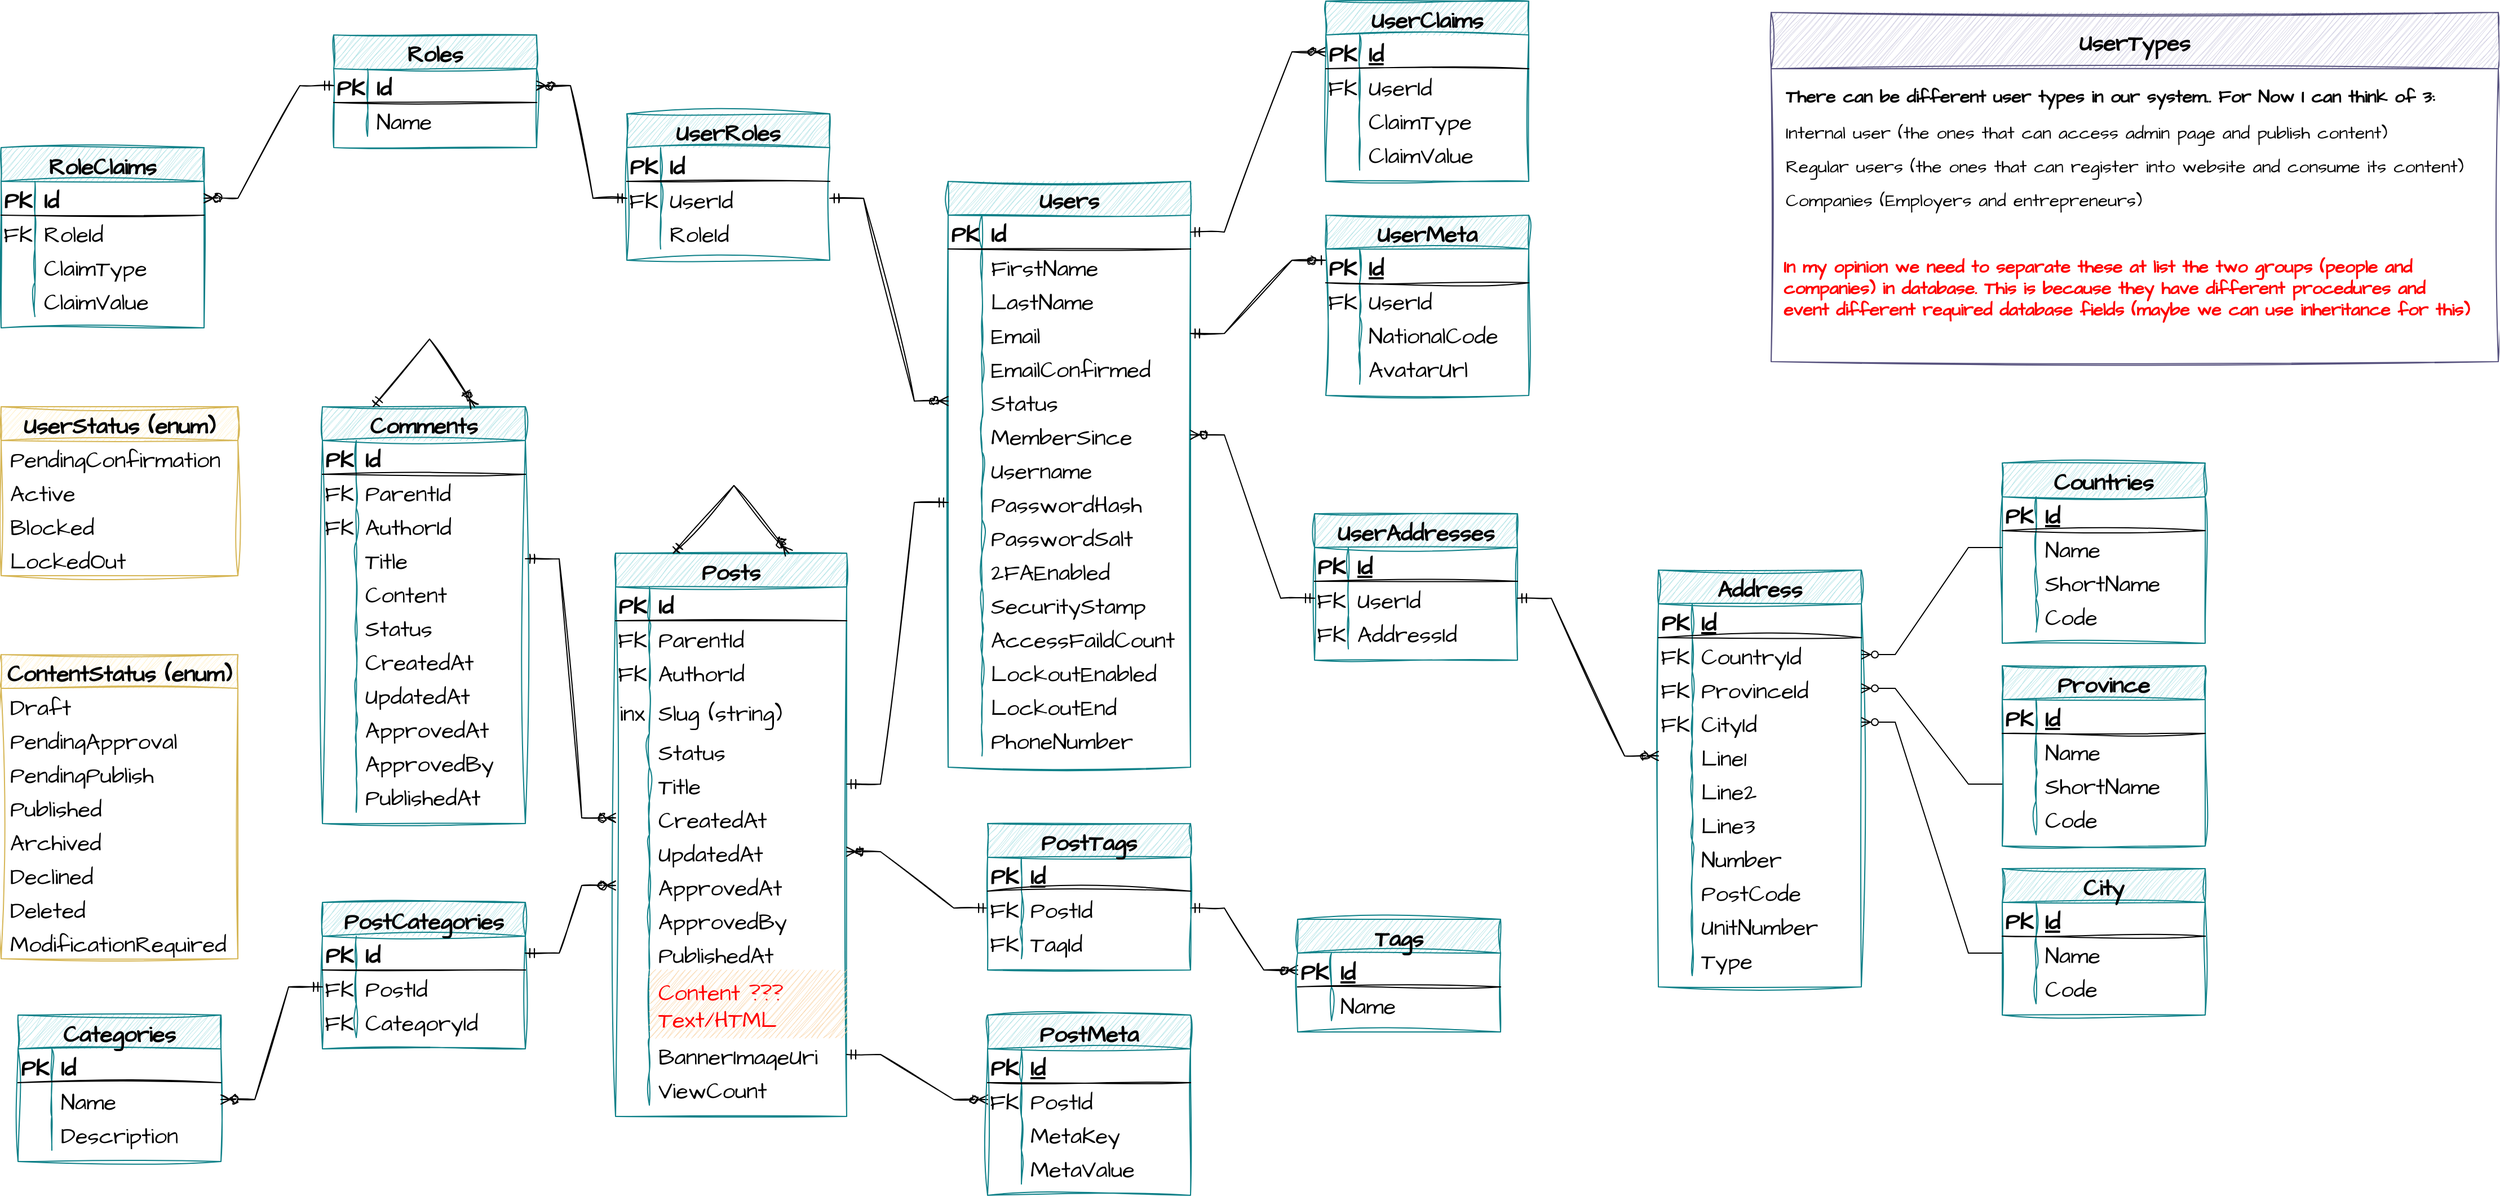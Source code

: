 <mxfile version="20.5.2" type="device"><diagram id="4Ww0rPORJBBWF1WDNgYv" name="Page-1"><mxGraphModel dx="3694" dy="2608" grid="1" gridSize="10" guides="1" tooltips="1" connect="1" arrows="1" fold="1" page="1" pageScale="1" pageWidth="850" pageHeight="1100" math="0" shadow="0"><root><mxCell id="0"/><mxCell id="1" parent="0"/><mxCell id="lPVfhPhrCwD8GpZ7NWeW-1" value="Posts" style="shape=table;startSize=30;container=1;collapsible=1;childLayout=tableLayout;fixedRows=1;rowLines=0;fontStyle=1;align=center;resizeLast=1;fillStyle=auto;fillColor=#b0e3e6;strokeColor=#0e8088;sketch=1;fontSize=20;fontFamily=Architects Daughter;swimlaneFillColor=none;hachureGap=4;jiggle=2;fontSource=https%3A%2F%2Ffonts.googleapis.com%2Fcss%3Ffamily%3DArchitects%2BDaughter;" parent="1" vertex="1"><mxGeometry x="-139" y="-590" width="205" height="500" as="geometry"/></mxCell><mxCell id="lPVfhPhrCwD8GpZ7NWeW-2" value="" style="shape=tableRow;horizontal=0;startSize=0;swimlaneHead=0;swimlaneBody=0;fillColor=none;collapsible=0;dropTarget=0;points=[[0,0.5],[1,0.5]];portConstraint=eastwest;top=0;left=0;right=0;bottom=1;sketch=1;" parent="lPVfhPhrCwD8GpZ7NWeW-1" vertex="1"><mxGeometry y="30" width="205" height="30" as="geometry"/></mxCell><mxCell id="lPVfhPhrCwD8GpZ7NWeW-3" value="PK" style="shape=partialRectangle;connectable=0;fillColor=none;top=0;left=0;bottom=0;right=0;fontStyle=1;overflow=hidden;sketch=1;fontSize=20;fontFamily=Architects Daughter;fillStyle=auto;swimlaneFillColor=none;hachureGap=4;jiggle=2;fontSource=https%3A%2F%2Ffonts.googleapis.com%2Fcss%3Ffamily%3DArchitects%2BDaughter;" parent="lPVfhPhrCwD8GpZ7NWeW-2" vertex="1"><mxGeometry width="30" height="30" as="geometry"><mxRectangle width="30" height="30" as="alternateBounds"/></mxGeometry></mxCell><mxCell id="lPVfhPhrCwD8GpZ7NWeW-4" value="Id" style="shape=partialRectangle;connectable=0;fillColor=none;top=0;left=0;bottom=0;right=0;align=left;spacingLeft=6;fontStyle=1;overflow=hidden;sketch=1;fontSize=20;fontFamily=Architects Daughter;fillStyle=auto;swimlaneFillColor=none;hachureGap=4;jiggle=2;fontSource=https%3A%2F%2Ffonts.googleapis.com%2Fcss%3Ffamily%3DArchitects%2BDaughter;" parent="lPVfhPhrCwD8GpZ7NWeW-2" vertex="1"><mxGeometry x="30" width="175" height="30" as="geometry"><mxRectangle width="175" height="30" as="alternateBounds"/></mxGeometry></mxCell><mxCell id="lPVfhPhrCwD8GpZ7NWeW-5" value="" style="shape=tableRow;horizontal=0;startSize=0;swimlaneHead=0;swimlaneBody=0;fillColor=none;collapsible=0;dropTarget=0;points=[[0,0.5],[1,0.5]];portConstraint=eastwest;top=0;left=0;right=0;bottom=0;sketch=1;" parent="lPVfhPhrCwD8GpZ7NWeW-1" vertex="1"><mxGeometry y="60" width="205" height="30" as="geometry"/></mxCell><mxCell id="lPVfhPhrCwD8GpZ7NWeW-6" value="FK" style="shape=partialRectangle;connectable=0;fillColor=none;top=0;left=0;bottom=0;right=0;editable=1;overflow=hidden;sketch=1;fontSize=20;fontFamily=Architects Daughter;hachureGap=4;jiggle=2;fontSource=https%3A%2F%2Ffonts.googleapis.com%2Fcss%3Ffamily%3DArchitects%2BDaughter;" parent="lPVfhPhrCwD8GpZ7NWeW-5" vertex="1"><mxGeometry width="30" height="30" as="geometry"><mxRectangle width="30" height="30" as="alternateBounds"/></mxGeometry></mxCell><mxCell id="lPVfhPhrCwD8GpZ7NWeW-7" value="ParentId" style="shape=partialRectangle;connectable=0;fillColor=none;top=0;left=0;bottom=0;right=0;align=left;spacingLeft=6;overflow=hidden;sketch=1;fontSize=20;fontFamily=Architects Daughter;fillStyle=auto;hachureGap=4;jiggle=2;fontSource=https%3A%2F%2Ffonts.googleapis.com%2Fcss%3Ffamily%3DArchitects%2BDaughter;" parent="lPVfhPhrCwD8GpZ7NWeW-5" vertex="1"><mxGeometry x="30" width="175" height="30" as="geometry"><mxRectangle width="175" height="30" as="alternateBounds"/></mxGeometry></mxCell><mxCell id="lPVfhPhrCwD8GpZ7NWeW-8" value="" style="shape=tableRow;horizontal=0;startSize=0;swimlaneHead=0;swimlaneBody=0;fillColor=none;collapsible=0;dropTarget=0;points=[[0,0.5],[1,0.5]];portConstraint=eastwest;top=0;left=0;right=0;bottom=0;sketch=1;" parent="lPVfhPhrCwD8GpZ7NWeW-1" vertex="1"><mxGeometry y="90" width="205" height="30" as="geometry"/></mxCell><mxCell id="lPVfhPhrCwD8GpZ7NWeW-9" value="FK" style="shape=partialRectangle;connectable=0;fillColor=none;top=0;left=0;bottom=0;right=0;editable=1;overflow=hidden;sketch=1;fontSize=20;fontFamily=Architects Daughter;hachureGap=4;jiggle=2;fontSource=https%3A%2F%2Ffonts.googleapis.com%2Fcss%3Ffamily%3DArchitects%2BDaughter;" parent="lPVfhPhrCwD8GpZ7NWeW-8" vertex="1"><mxGeometry width="30" height="30" as="geometry"><mxRectangle width="30" height="30" as="alternateBounds"/></mxGeometry></mxCell><mxCell id="lPVfhPhrCwD8GpZ7NWeW-10" value="AuthorId" style="shape=partialRectangle;connectable=0;fillColor=none;top=0;left=0;bottom=0;right=0;align=left;spacingLeft=6;overflow=hidden;sketch=1;fontSize=20;fontFamily=Architects Daughter;fillStyle=auto;hachureGap=4;jiggle=2;fontSource=https%3A%2F%2Ffonts.googleapis.com%2Fcss%3Ffamily%3DArchitects%2BDaughter;" parent="lPVfhPhrCwD8GpZ7NWeW-8" vertex="1"><mxGeometry x="30" width="175" height="30" as="geometry"><mxRectangle width="175" height="30" as="alternateBounds"/></mxGeometry></mxCell><mxCell id="RFRH1CR8ZRlv9_aXy68f-2" value="" style="shape=tableRow;horizontal=0;startSize=0;swimlaneHead=0;swimlaneBody=0;fillColor=none;collapsible=0;dropTarget=0;points=[[0,0.5],[1,0.5]];portConstraint=eastwest;top=0;left=0;right=0;bottom=0;" vertex="1" parent="lPVfhPhrCwD8GpZ7NWeW-1"><mxGeometry y="120" width="205" height="40" as="geometry"/></mxCell><mxCell id="RFRH1CR8ZRlv9_aXy68f-3" value="inx" style="shape=partialRectangle;connectable=0;fillColor=none;top=0;left=0;bottom=0;right=0;editable=1;overflow=hidden;fontSize=20;fontFamily=Architects Daughter;sketch=1;hachureGap=4;jiggle=2;fontSource=https%3A%2F%2Ffonts.googleapis.com%2Fcss%3Ffamily%3DArchitects%2BDaughter;" vertex="1" parent="RFRH1CR8ZRlv9_aXy68f-2"><mxGeometry width="30" height="40" as="geometry"><mxRectangle width="30" height="40" as="alternateBounds"/></mxGeometry></mxCell><mxCell id="RFRH1CR8ZRlv9_aXy68f-4" value="Slug (string)" style="shape=partialRectangle;connectable=0;fillColor=none;top=0;left=0;bottom=0;right=0;align=left;spacingLeft=6;overflow=hidden;fontSize=20;fontFamily=Architects Daughter;sketch=1;fillStyle=auto;hachureGap=4;jiggle=2;fontSource=https%3A%2F%2Ffonts.googleapis.com%2Fcss%3Ffamily%3DArchitects%2BDaughter;" vertex="1" parent="RFRH1CR8ZRlv9_aXy68f-2"><mxGeometry x="30" width="175" height="40" as="geometry"><mxRectangle width="175" height="40" as="alternateBounds"/></mxGeometry></mxCell><mxCell id="lPVfhPhrCwD8GpZ7NWeW-11" value="" style="shape=tableRow;horizontal=0;startSize=0;swimlaneHead=0;swimlaneBody=0;fillColor=none;collapsible=0;dropTarget=0;points=[[0,0.5],[1,0.5]];portConstraint=eastwest;top=0;left=0;right=0;bottom=0;sketch=1;" parent="lPVfhPhrCwD8GpZ7NWeW-1" vertex="1"><mxGeometry y="160" width="205" height="30" as="geometry"/></mxCell><mxCell id="lPVfhPhrCwD8GpZ7NWeW-12" value="" style="shape=partialRectangle;connectable=0;fillColor=none;top=0;left=0;bottom=0;right=0;editable=1;overflow=hidden;sketch=1;" parent="lPVfhPhrCwD8GpZ7NWeW-11" vertex="1"><mxGeometry width="30" height="30" as="geometry"><mxRectangle width="30" height="30" as="alternateBounds"/></mxGeometry></mxCell><mxCell id="lPVfhPhrCwD8GpZ7NWeW-13" value="Status" style="shape=partialRectangle;connectable=0;fillColor=none;top=0;left=0;bottom=0;right=0;align=left;spacingLeft=6;overflow=hidden;sketch=1;fontSize=20;fontFamily=Architects Daughter;fillStyle=auto;hachureGap=4;jiggle=2;fontSource=https%3A%2F%2Ffonts.googleapis.com%2Fcss%3Ffamily%3DArchitects%2BDaughter;" parent="lPVfhPhrCwD8GpZ7NWeW-11" vertex="1"><mxGeometry x="30" width="175" height="30" as="geometry"><mxRectangle width="175" height="30" as="alternateBounds"/></mxGeometry></mxCell><mxCell id="lPVfhPhrCwD8GpZ7NWeW-21" value="" style="shape=tableRow;horizontal=0;startSize=0;swimlaneHead=0;swimlaneBody=0;fillColor=none;collapsible=0;dropTarget=0;points=[[0,0.5],[1,0.5]];portConstraint=eastwest;top=0;left=0;right=0;bottom=0;sketch=1;" parent="lPVfhPhrCwD8GpZ7NWeW-1" vertex="1"><mxGeometry y="190" width="205" height="30" as="geometry"/></mxCell><mxCell id="lPVfhPhrCwD8GpZ7NWeW-22" value="" style="shape=partialRectangle;connectable=0;fillColor=none;top=0;left=0;bottom=0;right=0;editable=1;overflow=hidden;sketch=1;" parent="lPVfhPhrCwD8GpZ7NWeW-21" vertex="1"><mxGeometry width="30" height="30" as="geometry"><mxRectangle width="30" height="30" as="alternateBounds"/></mxGeometry></mxCell><mxCell id="lPVfhPhrCwD8GpZ7NWeW-23" value="Title" style="shape=partialRectangle;connectable=0;fillColor=none;top=0;left=0;bottom=0;right=0;align=left;spacingLeft=6;overflow=hidden;sketch=1;fontSize=20;fontFamily=Architects Daughter;fillStyle=auto;hachureGap=4;jiggle=2;fontSource=https%3A%2F%2Ffonts.googleapis.com%2Fcss%3Ffamily%3DArchitects%2BDaughter;" parent="lPVfhPhrCwD8GpZ7NWeW-21" vertex="1"><mxGeometry x="30" width="175" height="30" as="geometry"><mxRectangle width="175" height="30" as="alternateBounds"/></mxGeometry></mxCell><mxCell id="lPVfhPhrCwD8GpZ7NWeW-24" value="" style="shape=tableRow;horizontal=0;startSize=0;swimlaneHead=0;swimlaneBody=0;fillColor=none;collapsible=0;dropTarget=0;points=[[0,0.5],[1,0.5]];portConstraint=eastwest;top=0;left=0;right=0;bottom=0;fillStyle=auto;fontColor=#000000;sketch=1;" parent="lPVfhPhrCwD8GpZ7NWeW-1" vertex="1"><mxGeometry y="220" width="205" height="30" as="geometry"/></mxCell><mxCell id="lPVfhPhrCwD8GpZ7NWeW-25" value="" style="shape=partialRectangle;connectable=0;fillColor=none;top=0;left=0;bottom=0;right=0;editable=1;overflow=hidden;fillStyle=auto;fontColor=#000000;sketch=1;" parent="lPVfhPhrCwD8GpZ7NWeW-24" vertex="1"><mxGeometry width="30" height="30" as="geometry"><mxRectangle width="30" height="30" as="alternateBounds"/></mxGeometry></mxCell><mxCell id="lPVfhPhrCwD8GpZ7NWeW-26" value="CreatedAt" style="shape=partialRectangle;connectable=0;fillColor=none;top=0;left=0;bottom=0;right=0;align=left;spacingLeft=6;overflow=hidden;fillStyle=auto;fontColor=default;sketch=1;fontSize=20;fontFamily=Architects Daughter;hachureGap=4;jiggle=2;fontSource=https%3A%2F%2Ffonts.googleapis.com%2Fcss%3Ffamily%3DArchitects%2BDaughter;" parent="lPVfhPhrCwD8GpZ7NWeW-24" vertex="1"><mxGeometry x="30" width="175" height="30" as="geometry"><mxRectangle width="175" height="30" as="alternateBounds"/></mxGeometry></mxCell><mxCell id="lPVfhPhrCwD8GpZ7NWeW-27" value="" style="shape=tableRow;horizontal=0;startSize=0;swimlaneHead=0;swimlaneBody=0;fillColor=none;collapsible=0;dropTarget=0;points=[[0,0.5],[1,0.5]];portConstraint=eastwest;top=0;left=0;right=0;bottom=0;fillStyle=auto;fontColor=#000000;sketch=1;" parent="lPVfhPhrCwD8GpZ7NWeW-1" vertex="1"><mxGeometry y="250" width="205" height="30" as="geometry"/></mxCell><mxCell id="lPVfhPhrCwD8GpZ7NWeW-28" value="" style="shape=partialRectangle;connectable=0;fillColor=none;top=0;left=0;bottom=0;right=0;editable=1;overflow=hidden;fillStyle=auto;fontColor=#000000;sketch=1;" parent="lPVfhPhrCwD8GpZ7NWeW-27" vertex="1"><mxGeometry width="30" height="30" as="geometry"><mxRectangle width="30" height="30" as="alternateBounds"/></mxGeometry></mxCell><mxCell id="lPVfhPhrCwD8GpZ7NWeW-29" value="UpdatedAt" style="shape=partialRectangle;connectable=0;fillColor=none;top=0;left=0;bottom=0;right=0;align=left;spacingLeft=6;overflow=hidden;fillStyle=auto;fontColor=default;sketch=1;fontSize=20;fontFamily=Architects Daughter;hachureGap=4;jiggle=2;fontSource=https%3A%2F%2Ffonts.googleapis.com%2Fcss%3Ffamily%3DArchitects%2BDaughter;" parent="lPVfhPhrCwD8GpZ7NWeW-27" vertex="1"><mxGeometry x="30" width="175" height="30" as="geometry"><mxRectangle width="175" height="30" as="alternateBounds"/></mxGeometry></mxCell><mxCell id="lPVfhPhrCwD8GpZ7NWeW-30" value="" style="shape=tableRow;horizontal=0;startSize=0;swimlaneHead=0;swimlaneBody=0;fillColor=none;collapsible=0;dropTarget=0;points=[[0,0.5],[1,0.5]];portConstraint=eastwest;top=0;left=0;right=0;bottom=0;fillStyle=auto;fontColor=#000000;sketch=1;" parent="lPVfhPhrCwD8GpZ7NWeW-1" vertex="1"><mxGeometry y="280" width="205" height="30" as="geometry"/></mxCell><mxCell id="lPVfhPhrCwD8GpZ7NWeW-31" value="" style="shape=partialRectangle;connectable=0;fillColor=none;top=0;left=0;bottom=0;right=0;editable=1;overflow=hidden;fillStyle=auto;fontColor=#000000;sketch=1;" parent="lPVfhPhrCwD8GpZ7NWeW-30" vertex="1"><mxGeometry width="30" height="30" as="geometry"><mxRectangle width="30" height="30" as="alternateBounds"/></mxGeometry></mxCell><mxCell id="lPVfhPhrCwD8GpZ7NWeW-32" value="ApprovedAt" style="shape=partialRectangle;connectable=0;fillColor=none;top=0;left=0;bottom=0;right=0;align=left;spacingLeft=6;overflow=hidden;fillStyle=auto;fontColor=default;sketch=1;fontSize=20;fontFamily=Architects Daughter;hachureGap=4;jiggle=2;fontSource=https%3A%2F%2Ffonts.googleapis.com%2Fcss%3Ffamily%3DArchitects%2BDaughter;" parent="lPVfhPhrCwD8GpZ7NWeW-30" vertex="1"><mxGeometry x="30" width="175" height="30" as="geometry"><mxRectangle width="175" height="30" as="alternateBounds"/></mxGeometry></mxCell><mxCell id="lPVfhPhrCwD8GpZ7NWeW-33" value="" style="shape=tableRow;horizontal=0;startSize=0;swimlaneHead=0;swimlaneBody=0;fillColor=none;collapsible=0;dropTarget=0;points=[[0,0.5],[1,0.5]];portConstraint=eastwest;top=0;left=0;right=0;bottom=0;fillStyle=auto;fontColor=#000000;sketch=1;" parent="lPVfhPhrCwD8GpZ7NWeW-1" vertex="1"><mxGeometry y="310" width="205" height="30" as="geometry"/></mxCell><mxCell id="lPVfhPhrCwD8GpZ7NWeW-34" value="" style="shape=partialRectangle;connectable=0;fillColor=none;top=0;left=0;bottom=0;right=0;editable=1;overflow=hidden;fillStyle=auto;fontColor=#000000;sketch=1;" parent="lPVfhPhrCwD8GpZ7NWeW-33" vertex="1"><mxGeometry width="30" height="30" as="geometry"><mxRectangle width="30" height="30" as="alternateBounds"/></mxGeometry></mxCell><mxCell id="lPVfhPhrCwD8GpZ7NWeW-35" value="ApprovedBy" style="shape=partialRectangle;connectable=0;fillColor=none;top=0;left=0;bottom=0;right=0;align=left;spacingLeft=6;overflow=hidden;fillStyle=auto;fontColor=default;sketch=1;fontSize=20;fontFamily=Architects Daughter;hachureGap=4;jiggle=2;fontSource=https%3A%2F%2Ffonts.googleapis.com%2Fcss%3Ffamily%3DArchitects%2BDaughter;" parent="lPVfhPhrCwD8GpZ7NWeW-33" vertex="1"><mxGeometry x="30" width="175" height="30" as="geometry"><mxRectangle width="175" height="30" as="alternateBounds"/></mxGeometry></mxCell><mxCell id="lPVfhPhrCwD8GpZ7NWeW-36" value="" style="shape=tableRow;horizontal=0;startSize=0;swimlaneHead=0;swimlaneBody=0;fillColor=none;collapsible=0;dropTarget=0;points=[[0,0.5],[1,0.5]];portConstraint=eastwest;top=0;left=0;right=0;bottom=0;fillStyle=auto;fontColor=#000000;sketch=1;" parent="lPVfhPhrCwD8GpZ7NWeW-1" vertex="1"><mxGeometry y="340" width="205" height="30" as="geometry"/></mxCell><mxCell id="lPVfhPhrCwD8GpZ7NWeW-37" value="" style="shape=partialRectangle;connectable=0;fillColor=none;top=0;left=0;bottom=0;right=0;editable=1;overflow=hidden;fillStyle=auto;fontColor=#000000;sketch=1;" parent="lPVfhPhrCwD8GpZ7NWeW-36" vertex="1"><mxGeometry width="30" height="30" as="geometry"><mxRectangle width="30" height="30" as="alternateBounds"/></mxGeometry></mxCell><mxCell id="lPVfhPhrCwD8GpZ7NWeW-38" value="PublishedAt" style="shape=partialRectangle;connectable=0;fillColor=none;top=0;left=0;bottom=0;right=0;align=left;spacingLeft=6;overflow=hidden;fillStyle=auto;fontColor=default;sketch=1;fontSize=20;fontFamily=Architects Daughter;hachureGap=4;jiggle=2;fontSource=https%3A%2F%2Ffonts.googleapis.com%2Fcss%3Ffamily%3DArchitects%2BDaughter;" parent="lPVfhPhrCwD8GpZ7NWeW-36" vertex="1"><mxGeometry x="30" width="175" height="30" as="geometry"><mxRectangle width="175" height="30" as="alternateBounds"/></mxGeometry></mxCell><mxCell id="lPVfhPhrCwD8GpZ7NWeW-39" value="" style="shape=tableRow;horizontal=0;startSize=0;swimlaneHead=0;swimlaneBody=0;fillColor=none;collapsible=0;dropTarget=0;points=[[0,0.5],[1,0.5]];portConstraint=eastwest;top=0;left=0;right=0;bottom=0;fillStyle=auto;fontColor=#000000;sketch=1;" parent="lPVfhPhrCwD8GpZ7NWeW-1" vertex="1"><mxGeometry y="370" width="205" height="60" as="geometry"/></mxCell><mxCell id="lPVfhPhrCwD8GpZ7NWeW-40" value="" style="shape=partialRectangle;connectable=0;fillColor=none;top=0;left=0;bottom=0;right=0;editable=1;overflow=hidden;fillStyle=auto;fontColor=#000000;sketch=1;" parent="lPVfhPhrCwD8GpZ7NWeW-39" vertex="1"><mxGeometry width="30" height="60" as="geometry"><mxRectangle width="30" height="60" as="alternateBounds"/></mxGeometry></mxCell><mxCell id="lPVfhPhrCwD8GpZ7NWeW-41" value="Content ???&#10;Text/HTML" style="shape=partialRectangle;connectable=0;fillColor=#fad7ac;top=0;left=0;bottom=0;right=0;align=left;spacingLeft=6;overflow=hidden;fillStyle=auto;sketch=1;fontSize=20;fontFamily=Architects Daughter;hachureGap=4;jiggle=2;fontSource=https%3A%2F%2Ffonts.googleapis.com%2Fcss%3Ffamily%3DArchitects%2BDaughter;strokeColor=#b46504;fontColor=#FF0000;" parent="lPVfhPhrCwD8GpZ7NWeW-39" vertex="1"><mxGeometry x="30" width="175" height="60" as="geometry"><mxRectangle width="175" height="60" as="alternateBounds"/></mxGeometry></mxCell><mxCell id="lPVfhPhrCwD8GpZ7NWeW-42" value="" style="shape=tableRow;horizontal=0;startSize=0;swimlaneHead=0;swimlaneBody=0;fillColor=none;collapsible=0;dropTarget=0;points=[[0,0.5],[1,0.5]];portConstraint=eastwest;top=0;left=0;right=0;bottom=0;fillStyle=auto;fontColor=#000000;sketch=1;" parent="lPVfhPhrCwD8GpZ7NWeW-1" vertex="1"><mxGeometry y="430" width="205" height="30" as="geometry"/></mxCell><mxCell id="lPVfhPhrCwD8GpZ7NWeW-43" value="" style="shape=partialRectangle;connectable=0;fillColor=none;top=0;left=0;bottom=0;right=0;editable=1;overflow=hidden;fillStyle=auto;fontColor=#000000;sketch=1;" parent="lPVfhPhrCwD8GpZ7NWeW-42" vertex="1"><mxGeometry width="30" height="30" as="geometry"><mxRectangle width="30" height="30" as="alternateBounds"/></mxGeometry></mxCell><mxCell id="lPVfhPhrCwD8GpZ7NWeW-44" value="BannerImageUri" style="shape=partialRectangle;connectable=0;fillColor=none;top=0;left=0;bottom=0;right=0;align=left;spacingLeft=6;overflow=hidden;fillStyle=auto;fontColor=default;sketch=1;fontSize=20;fontFamily=Architects Daughter;hachureGap=4;jiggle=2;fontSource=https%3A%2F%2Ffonts.googleapis.com%2Fcss%3Ffamily%3DArchitects%2BDaughter;" parent="lPVfhPhrCwD8GpZ7NWeW-42" vertex="1"><mxGeometry x="30" width="175" height="30" as="geometry"><mxRectangle width="175" height="30" as="alternateBounds"/></mxGeometry></mxCell><mxCell id="lPVfhPhrCwD8GpZ7NWeW-212" value="" style="shape=tableRow;horizontal=0;startSize=0;swimlaneHead=0;swimlaneBody=0;fillColor=none;collapsible=0;dropTarget=0;points=[[0,0.5],[1,0.5]];portConstraint=eastwest;top=0;left=0;right=0;bottom=0;fillStyle=auto;strokeColor=#000000;fontColor=#000000;sketch=1;" parent="lPVfhPhrCwD8GpZ7NWeW-1" vertex="1"><mxGeometry y="460" width="205" height="30" as="geometry"/></mxCell><mxCell id="lPVfhPhrCwD8GpZ7NWeW-213" value="" style="shape=partialRectangle;connectable=0;fillColor=none;top=0;left=0;bottom=0;right=0;editable=1;overflow=hidden;fillStyle=auto;strokeColor=#000000;fontColor=#000000;sketch=1;" parent="lPVfhPhrCwD8GpZ7NWeW-212" vertex="1"><mxGeometry width="30" height="30" as="geometry"><mxRectangle width="30" height="30" as="alternateBounds"/></mxGeometry></mxCell><mxCell id="lPVfhPhrCwD8GpZ7NWeW-214" value="ViewCount" style="shape=partialRectangle;connectable=0;fillColor=none;top=0;left=0;bottom=0;right=0;align=left;spacingLeft=6;overflow=hidden;fillStyle=auto;strokeColor=default;fontColor=default;sketch=1;fontSize=20;fontFamily=Architects Daughter;hachureGap=4;jiggle=2;fontSource=https%3A%2F%2Ffonts.googleapis.com%2Fcss%3Ffamily%3DArchitects%2BDaughter;" parent="lPVfhPhrCwD8GpZ7NWeW-212" vertex="1"><mxGeometry x="30" width="175" height="30" as="geometry"><mxRectangle width="175" height="30" as="alternateBounds"/></mxGeometry></mxCell><mxCell id="lPVfhPhrCwD8GpZ7NWeW-78" value="Users" style="shape=table;startSize=30;container=1;collapsible=1;childLayout=tableLayout;fixedRows=1;rowLines=0;fontStyle=1;align=center;resizeLast=1;fillStyle=auto;fillColor=#b0e3e6;swimlaneFillColor=none;sketch=1;strokeColor=#0e8088;fontSize=20;fontFamily=Architects Daughter;hachureGap=4;jiggle=2;fontSource=https%3A%2F%2Ffonts.googleapis.com%2Fcss%3Ffamily%3DArchitects%2BDaughter;" parent="1" vertex="1"><mxGeometry x="156" y="-920" width="215" height="520" as="geometry"/></mxCell><mxCell id="lPVfhPhrCwD8GpZ7NWeW-79" value="" style="shape=tableRow;horizontal=0;startSize=0;swimlaneHead=0;swimlaneBody=0;fillColor=none;collapsible=0;dropTarget=0;points=[[0,0.5],[1,0.5]];portConstraint=eastwest;top=0;left=0;right=0;bottom=1;fillStyle=auto;fontColor=#000000;swimlaneFillColor=none;sketch=1;" parent="lPVfhPhrCwD8GpZ7NWeW-78" vertex="1"><mxGeometry y="30" width="215" height="30" as="geometry"/></mxCell><mxCell id="lPVfhPhrCwD8GpZ7NWeW-80" value="PK" style="shape=partialRectangle;connectable=0;fillColor=none;top=0;left=0;bottom=0;right=0;fontStyle=1;overflow=hidden;fillStyle=auto;fontColor=default;swimlaneFillColor=none;sketch=1;fontSize=20;fontFamily=Architects Daughter;hachureGap=4;jiggle=2;fontSource=https%3A%2F%2Ffonts.googleapis.com%2Fcss%3Ffamily%3DArchitects%2BDaughter;" parent="lPVfhPhrCwD8GpZ7NWeW-79" vertex="1"><mxGeometry width="30" height="30" as="geometry"><mxRectangle width="30" height="30" as="alternateBounds"/></mxGeometry></mxCell><mxCell id="lPVfhPhrCwD8GpZ7NWeW-81" value="Id" style="shape=partialRectangle;connectable=0;fillColor=none;top=0;left=0;bottom=0;right=0;align=left;spacingLeft=6;fontStyle=1;overflow=hidden;fillStyle=auto;fontColor=default;swimlaneFillColor=none;sketch=1;fontSize=20;fontFamily=Architects Daughter;hachureGap=4;jiggle=2;fontSource=https%3A%2F%2Ffonts.googleapis.com%2Fcss%3Ffamily%3DArchitects%2BDaughter;" parent="lPVfhPhrCwD8GpZ7NWeW-79" vertex="1"><mxGeometry x="30" width="185" height="30" as="geometry"><mxRectangle width="185" height="30" as="alternateBounds"/></mxGeometry></mxCell><mxCell id="lPVfhPhrCwD8GpZ7NWeW-82" value="" style="shape=tableRow;horizontal=0;startSize=0;swimlaneHead=0;swimlaneBody=0;fillColor=none;collapsible=0;dropTarget=0;points=[[0,0.5],[1,0.5]];portConstraint=eastwest;top=0;left=0;right=0;bottom=0;fillStyle=auto;fontColor=#000000;swimlaneFillColor=none;sketch=1;" parent="lPVfhPhrCwD8GpZ7NWeW-78" vertex="1"><mxGeometry y="60" width="215" height="30" as="geometry"/></mxCell><mxCell id="lPVfhPhrCwD8GpZ7NWeW-83" value="" style="shape=partialRectangle;connectable=0;fillColor=none;top=0;left=0;bottom=0;right=0;editable=1;overflow=hidden;fillStyle=auto;fontColor=#000000;swimlaneFillColor=none;sketch=1;" parent="lPVfhPhrCwD8GpZ7NWeW-82" vertex="1"><mxGeometry width="30" height="30" as="geometry"><mxRectangle width="30" height="30" as="alternateBounds"/></mxGeometry></mxCell><mxCell id="lPVfhPhrCwD8GpZ7NWeW-84" value="FirstName" style="shape=partialRectangle;connectable=0;fillColor=none;top=0;left=0;bottom=0;right=0;align=left;spacingLeft=6;overflow=hidden;fillStyle=auto;fontColor=default;swimlaneFillColor=none;sketch=1;fontSize=20;fontFamily=Architects Daughter;hachureGap=4;jiggle=2;fontSource=https%3A%2F%2Ffonts.googleapis.com%2Fcss%3Ffamily%3DArchitects%2BDaughter;" parent="lPVfhPhrCwD8GpZ7NWeW-82" vertex="1"><mxGeometry x="30" width="185" height="30" as="geometry"><mxRectangle width="185" height="30" as="alternateBounds"/></mxGeometry></mxCell><mxCell id="lPVfhPhrCwD8GpZ7NWeW-85" value="" style="shape=tableRow;horizontal=0;startSize=0;swimlaneHead=0;swimlaneBody=0;fillColor=none;collapsible=0;dropTarget=0;points=[[0,0.5],[1,0.5]];portConstraint=eastwest;top=0;left=0;right=0;bottom=0;fillStyle=auto;fontColor=#000000;swimlaneFillColor=none;sketch=1;" parent="lPVfhPhrCwD8GpZ7NWeW-78" vertex="1"><mxGeometry y="90" width="215" height="30" as="geometry"/></mxCell><mxCell id="lPVfhPhrCwD8GpZ7NWeW-86" value="" style="shape=partialRectangle;connectable=0;fillColor=none;top=0;left=0;bottom=0;right=0;editable=1;overflow=hidden;fillStyle=auto;fontColor=#000000;swimlaneFillColor=none;sketch=1;" parent="lPVfhPhrCwD8GpZ7NWeW-85" vertex="1"><mxGeometry width="30" height="30" as="geometry"><mxRectangle width="30" height="30" as="alternateBounds"/></mxGeometry></mxCell><mxCell id="lPVfhPhrCwD8GpZ7NWeW-87" value="LastName" style="shape=partialRectangle;connectable=0;fillColor=none;top=0;left=0;bottom=0;right=0;align=left;spacingLeft=6;overflow=hidden;fillStyle=auto;fontColor=default;swimlaneFillColor=none;sketch=1;fontSize=20;fontFamily=Architects Daughter;hachureGap=4;jiggle=2;fontSource=https%3A%2F%2Ffonts.googleapis.com%2Fcss%3Ffamily%3DArchitects%2BDaughter;" parent="lPVfhPhrCwD8GpZ7NWeW-85" vertex="1"><mxGeometry x="30" width="185" height="30" as="geometry"><mxRectangle width="185" height="30" as="alternateBounds"/></mxGeometry></mxCell><mxCell id="lPVfhPhrCwD8GpZ7NWeW-88" value="" style="shape=tableRow;horizontal=0;startSize=0;swimlaneHead=0;swimlaneBody=0;fillColor=none;collapsible=0;dropTarget=0;points=[[0,0.5],[1,0.5]];portConstraint=eastwest;top=0;left=0;right=0;bottom=0;fillStyle=auto;fontColor=#000000;swimlaneFillColor=none;sketch=1;" parent="lPVfhPhrCwD8GpZ7NWeW-78" vertex="1"><mxGeometry y="120" width="215" height="30" as="geometry"/></mxCell><mxCell id="lPVfhPhrCwD8GpZ7NWeW-89" value="" style="shape=partialRectangle;connectable=0;fillColor=none;top=0;left=0;bottom=0;right=0;editable=1;overflow=hidden;fillStyle=auto;fontColor=#000000;swimlaneFillColor=none;sketch=1;" parent="lPVfhPhrCwD8GpZ7NWeW-88" vertex="1"><mxGeometry width="30" height="30" as="geometry"><mxRectangle width="30" height="30" as="alternateBounds"/></mxGeometry></mxCell><mxCell id="lPVfhPhrCwD8GpZ7NWeW-90" value="Email" style="shape=partialRectangle;connectable=0;fillColor=none;top=0;left=0;bottom=0;right=0;align=left;spacingLeft=6;overflow=hidden;fillStyle=auto;fontColor=default;strokeColor=default;swimlaneFillColor=none;sketch=1;fontSize=20;fontFamily=Architects Daughter;hachureGap=4;jiggle=2;fontSource=https%3A%2F%2Ffonts.googleapis.com%2Fcss%3Ffamily%3DArchitects%2BDaughter;" parent="lPVfhPhrCwD8GpZ7NWeW-88" vertex="1"><mxGeometry x="30" width="185" height="30" as="geometry"><mxRectangle width="185" height="30" as="alternateBounds"/></mxGeometry></mxCell><mxCell id="lPVfhPhrCwD8GpZ7NWeW-308" value="" style="shape=tableRow;horizontal=0;startSize=0;swimlaneHead=0;swimlaneBody=0;fillColor=none;collapsible=0;dropTarget=0;points=[[0,0.5],[1,0.5]];portConstraint=eastwest;top=0;left=0;right=0;bottom=0;fillStyle=auto;strokeColor=#000000;fontColor=#000000;sketch=1;" parent="lPVfhPhrCwD8GpZ7NWeW-78" vertex="1"><mxGeometry y="150" width="215" height="30" as="geometry"/></mxCell><mxCell id="lPVfhPhrCwD8GpZ7NWeW-309" value="" style="shape=partialRectangle;connectable=0;fillColor=none;top=0;left=0;bottom=0;right=0;editable=1;overflow=hidden;fillStyle=auto;strokeColor=#000000;fontColor=#000000;sketch=1;" parent="lPVfhPhrCwD8GpZ7NWeW-308" vertex="1"><mxGeometry width="30" height="30" as="geometry"><mxRectangle width="30" height="30" as="alternateBounds"/></mxGeometry></mxCell><mxCell id="lPVfhPhrCwD8GpZ7NWeW-310" value="EmailConfirmed" style="shape=partialRectangle;connectable=0;fillColor=none;top=0;left=0;bottom=0;right=0;align=left;spacingLeft=6;overflow=hidden;fillStyle=auto;strokeColor=default;fontColor=default;sketch=1;fontSize=20;fontFamily=Architects Daughter;hachureGap=4;jiggle=2;fontSource=https%3A%2F%2Ffonts.googleapis.com%2Fcss%3Ffamily%3DArchitects%2BDaughter;" parent="lPVfhPhrCwD8GpZ7NWeW-308" vertex="1"><mxGeometry x="30" width="185" height="30" as="geometry"><mxRectangle width="185" height="30" as="alternateBounds"/></mxGeometry></mxCell><mxCell id="lPVfhPhrCwD8GpZ7NWeW-91" value="" style="shape=tableRow;horizontal=0;startSize=0;swimlaneHead=0;swimlaneBody=0;fillColor=none;collapsible=0;dropTarget=0;points=[[0,0.5],[1,0.5]];portConstraint=eastwest;top=0;left=0;right=0;bottom=0;fillStyle=auto;strokeColor=#000000;fontColor=#000000;sketch=1;" parent="lPVfhPhrCwD8GpZ7NWeW-78" vertex="1"><mxGeometry y="180" width="215" height="30" as="geometry"/></mxCell><mxCell id="lPVfhPhrCwD8GpZ7NWeW-92" value="" style="shape=partialRectangle;connectable=0;fillColor=none;top=0;left=0;bottom=0;right=0;editable=1;overflow=hidden;fillStyle=auto;strokeColor=#000000;fontColor=#000000;sketch=1;" parent="lPVfhPhrCwD8GpZ7NWeW-91" vertex="1"><mxGeometry width="30" height="30" as="geometry"><mxRectangle width="30" height="30" as="alternateBounds"/></mxGeometry></mxCell><mxCell id="lPVfhPhrCwD8GpZ7NWeW-93" value="Status" style="shape=partialRectangle;connectable=0;fillColor=none;top=0;left=0;bottom=0;right=0;align=left;spacingLeft=6;overflow=hidden;fillStyle=auto;strokeColor=default;fontColor=default;sketch=1;fontSize=20;fontFamily=Architects Daughter;hachureGap=4;jiggle=2;fontSource=https%3A%2F%2Ffonts.googleapis.com%2Fcss%3Ffamily%3DArchitects%2BDaughter;" parent="lPVfhPhrCwD8GpZ7NWeW-91" vertex="1"><mxGeometry x="30" width="185" height="30" as="geometry"><mxRectangle width="185" height="30" as="alternateBounds"/></mxGeometry></mxCell><mxCell id="lPVfhPhrCwD8GpZ7NWeW-255" value="" style="shape=tableRow;horizontal=0;startSize=0;swimlaneHead=0;swimlaneBody=0;fillColor=none;collapsible=0;dropTarget=0;points=[[0,0.5],[1,0.5]];portConstraint=eastwest;top=0;left=0;right=0;bottom=0;fillStyle=auto;strokeColor=#000000;fontColor=#000000;sketch=1;" parent="lPVfhPhrCwD8GpZ7NWeW-78" vertex="1"><mxGeometry y="210" width="215" height="30" as="geometry"/></mxCell><mxCell id="lPVfhPhrCwD8GpZ7NWeW-256" value="" style="shape=partialRectangle;connectable=0;fillColor=none;top=0;left=0;bottom=0;right=0;editable=1;overflow=hidden;fillStyle=auto;strokeColor=#000000;fontColor=#000000;sketch=1;" parent="lPVfhPhrCwD8GpZ7NWeW-255" vertex="1"><mxGeometry width="30" height="30" as="geometry"><mxRectangle width="30" height="30" as="alternateBounds"/></mxGeometry></mxCell><mxCell id="lPVfhPhrCwD8GpZ7NWeW-257" value="MemberSince" style="shape=partialRectangle;connectable=0;fillColor=none;top=0;left=0;bottom=0;right=0;align=left;spacingLeft=6;overflow=hidden;fillStyle=auto;strokeColor=default;fontColor=default;sketch=1;fontSize=20;fontFamily=Architects Daughter;hachureGap=4;jiggle=2;fontSource=https%3A%2F%2Ffonts.googleapis.com%2Fcss%3Ffamily%3DArchitects%2BDaughter;" parent="lPVfhPhrCwD8GpZ7NWeW-255" vertex="1"><mxGeometry x="30" width="185" height="30" as="geometry"><mxRectangle width="185" height="30" as="alternateBounds"/></mxGeometry></mxCell><mxCell id="lPVfhPhrCwD8GpZ7NWeW-297" value="" style="shape=tableRow;horizontal=0;startSize=0;swimlaneHead=0;swimlaneBody=0;fillColor=none;collapsible=0;dropTarget=0;points=[[0,0.5],[1,0.5]];portConstraint=eastwest;top=0;left=0;right=0;bottom=0;fillStyle=auto;strokeColor=#000000;fontColor=#000000;sketch=1;" parent="lPVfhPhrCwD8GpZ7NWeW-78" vertex="1"><mxGeometry y="240" width="215" height="30" as="geometry"/></mxCell><mxCell id="lPVfhPhrCwD8GpZ7NWeW-298" value="" style="shape=partialRectangle;connectable=0;fillColor=none;top=0;left=0;bottom=0;right=0;editable=1;overflow=hidden;fillStyle=auto;strokeColor=#000000;fontColor=#000000;sketch=1;" parent="lPVfhPhrCwD8GpZ7NWeW-297" vertex="1"><mxGeometry width="30" height="30" as="geometry"><mxRectangle width="30" height="30" as="alternateBounds"/></mxGeometry></mxCell><mxCell id="lPVfhPhrCwD8GpZ7NWeW-299" value="Username" style="shape=partialRectangle;connectable=0;fillColor=none;top=0;left=0;bottom=0;right=0;align=left;spacingLeft=6;overflow=hidden;fillStyle=auto;strokeColor=default;fontColor=default;sketch=1;fontSize=20;fontFamily=Architects Daughter;hachureGap=4;jiggle=2;fontSource=https%3A%2F%2Ffonts.googleapis.com%2Fcss%3Ffamily%3DArchitects%2BDaughter;" parent="lPVfhPhrCwD8GpZ7NWeW-297" vertex="1"><mxGeometry x="30" width="185" height="30" as="geometry"><mxRectangle width="185" height="30" as="alternateBounds"/></mxGeometry></mxCell><mxCell id="lPVfhPhrCwD8GpZ7NWeW-301" value="" style="shape=tableRow;horizontal=0;startSize=0;swimlaneHead=0;swimlaneBody=0;fillColor=none;collapsible=0;dropTarget=0;points=[[0,0.5],[1,0.5]];portConstraint=eastwest;top=0;left=0;right=0;bottom=0;fillStyle=auto;strokeColor=#000000;fontColor=#000000;sketch=1;" parent="lPVfhPhrCwD8GpZ7NWeW-78" vertex="1"><mxGeometry y="270" width="215" height="30" as="geometry"/></mxCell><mxCell id="lPVfhPhrCwD8GpZ7NWeW-302" value="" style="shape=partialRectangle;connectable=0;fillColor=none;top=0;left=0;bottom=0;right=0;editable=1;overflow=hidden;fillStyle=auto;strokeColor=#000000;fontColor=#000000;sketch=1;" parent="lPVfhPhrCwD8GpZ7NWeW-301" vertex="1"><mxGeometry width="30" height="30" as="geometry"><mxRectangle width="30" height="30" as="alternateBounds"/></mxGeometry></mxCell><mxCell id="lPVfhPhrCwD8GpZ7NWeW-303" value="PasswordHash" style="shape=partialRectangle;connectable=0;fillColor=none;top=0;left=0;bottom=0;right=0;align=left;spacingLeft=6;overflow=hidden;fillStyle=auto;strokeColor=default;fontColor=default;sketch=1;fontSize=20;fontFamily=Architects Daughter;hachureGap=4;jiggle=2;fontSource=https%3A%2F%2Ffonts.googleapis.com%2Fcss%3Ffamily%3DArchitects%2BDaughter;" parent="lPVfhPhrCwD8GpZ7NWeW-301" vertex="1"><mxGeometry x="30" width="185" height="30" as="geometry"><mxRectangle width="185" height="30" as="alternateBounds"/></mxGeometry></mxCell><mxCell id="lPVfhPhrCwD8GpZ7NWeW-304" value="" style="shape=tableRow;horizontal=0;startSize=0;swimlaneHead=0;swimlaneBody=0;fillColor=none;collapsible=0;dropTarget=0;points=[[0,0.5],[1,0.5]];portConstraint=eastwest;top=0;left=0;right=0;bottom=0;fillStyle=auto;strokeColor=#000000;fontColor=#000000;sketch=1;" parent="lPVfhPhrCwD8GpZ7NWeW-78" vertex="1"><mxGeometry y="300" width="215" height="30" as="geometry"/></mxCell><mxCell id="lPVfhPhrCwD8GpZ7NWeW-305" value="" style="shape=partialRectangle;connectable=0;fillColor=none;top=0;left=0;bottom=0;right=0;editable=1;overflow=hidden;fillStyle=auto;strokeColor=#000000;fontColor=#000000;sketch=1;" parent="lPVfhPhrCwD8GpZ7NWeW-304" vertex="1"><mxGeometry width="30" height="30" as="geometry"><mxRectangle width="30" height="30" as="alternateBounds"/></mxGeometry></mxCell><mxCell id="lPVfhPhrCwD8GpZ7NWeW-306" value="PasswordSalt" style="shape=partialRectangle;connectable=0;fillColor=none;top=0;left=0;bottom=0;right=0;align=left;spacingLeft=6;overflow=hidden;fillStyle=auto;strokeColor=default;fontColor=default;sketch=1;fontSize=20;fontFamily=Architects Daughter;hachureGap=4;jiggle=2;fontSource=https%3A%2F%2Ffonts.googleapis.com%2Fcss%3Ffamily%3DArchitects%2BDaughter;" parent="lPVfhPhrCwD8GpZ7NWeW-304" vertex="1"><mxGeometry x="30" width="185" height="30" as="geometry"><mxRectangle width="185" height="30" as="alternateBounds"/></mxGeometry></mxCell><mxCell id="lPVfhPhrCwD8GpZ7NWeW-311" value="" style="shape=tableRow;horizontal=0;startSize=0;swimlaneHead=0;swimlaneBody=0;fillColor=none;collapsible=0;dropTarget=0;points=[[0,0.5],[1,0.5]];portConstraint=eastwest;top=0;left=0;right=0;bottom=0;fillStyle=auto;strokeColor=#000000;fontColor=#000000;sketch=1;" parent="lPVfhPhrCwD8GpZ7NWeW-78" vertex="1"><mxGeometry y="330" width="215" height="30" as="geometry"/></mxCell><mxCell id="lPVfhPhrCwD8GpZ7NWeW-312" value="" style="shape=partialRectangle;connectable=0;fillColor=none;top=0;left=0;bottom=0;right=0;editable=1;overflow=hidden;fillStyle=auto;strokeColor=#000000;fontColor=#000000;sketch=1;" parent="lPVfhPhrCwD8GpZ7NWeW-311" vertex="1"><mxGeometry width="30" height="30" as="geometry"><mxRectangle width="30" height="30" as="alternateBounds"/></mxGeometry></mxCell><mxCell id="lPVfhPhrCwD8GpZ7NWeW-313" value="2FAEnabled" style="shape=partialRectangle;connectable=0;fillColor=none;top=0;left=0;bottom=0;right=0;align=left;spacingLeft=6;overflow=hidden;fillStyle=auto;strokeColor=default;fontColor=default;sketch=1;fontSize=20;fontFamily=Architects Daughter;hachureGap=4;jiggle=2;fontSource=https%3A%2F%2Ffonts.googleapis.com%2Fcss%3Ffamily%3DArchitects%2BDaughter;" parent="lPVfhPhrCwD8GpZ7NWeW-311" vertex="1"><mxGeometry x="30" width="185" height="30" as="geometry"><mxRectangle width="185" height="30" as="alternateBounds"/></mxGeometry></mxCell><mxCell id="lPVfhPhrCwD8GpZ7NWeW-314" value="" style="shape=tableRow;horizontal=0;startSize=0;swimlaneHead=0;swimlaneBody=0;fillColor=none;collapsible=0;dropTarget=0;points=[[0,0.5],[1,0.5]];portConstraint=eastwest;top=0;left=0;right=0;bottom=0;fillStyle=auto;strokeColor=#000000;fontColor=#000000;sketch=1;" parent="lPVfhPhrCwD8GpZ7NWeW-78" vertex="1"><mxGeometry y="360" width="215" height="30" as="geometry"/></mxCell><mxCell id="lPVfhPhrCwD8GpZ7NWeW-315" value="" style="shape=partialRectangle;connectable=0;fillColor=none;top=0;left=0;bottom=0;right=0;editable=1;overflow=hidden;fillStyle=auto;strokeColor=#000000;fontColor=#000000;sketch=1;" parent="lPVfhPhrCwD8GpZ7NWeW-314" vertex="1"><mxGeometry width="30" height="30" as="geometry"><mxRectangle width="30" height="30" as="alternateBounds"/></mxGeometry></mxCell><mxCell id="lPVfhPhrCwD8GpZ7NWeW-316" value="SecurityStamp" style="shape=partialRectangle;connectable=0;fillColor=none;top=0;left=0;bottom=0;right=0;align=left;spacingLeft=6;overflow=hidden;fillStyle=auto;strokeColor=default;fontColor=default;sketch=1;fontSize=20;fontFamily=Architects Daughter;hachureGap=4;jiggle=2;fontSource=https%3A%2F%2Ffonts.googleapis.com%2Fcss%3Ffamily%3DArchitects%2BDaughter;" parent="lPVfhPhrCwD8GpZ7NWeW-314" vertex="1"><mxGeometry x="30" width="185" height="30" as="geometry"><mxRectangle width="185" height="30" as="alternateBounds"/></mxGeometry></mxCell><mxCell id="lPVfhPhrCwD8GpZ7NWeW-320" value="" style="shape=tableRow;horizontal=0;startSize=0;swimlaneHead=0;swimlaneBody=0;fillColor=none;collapsible=0;dropTarget=0;points=[[0,0.5],[1,0.5]];portConstraint=eastwest;top=0;left=0;right=0;bottom=0;fillStyle=auto;strokeColor=#000000;fontColor=#000000;sketch=1;" parent="lPVfhPhrCwD8GpZ7NWeW-78" vertex="1"><mxGeometry y="390" width="215" height="30" as="geometry"/></mxCell><mxCell id="lPVfhPhrCwD8GpZ7NWeW-321" value="" style="shape=partialRectangle;connectable=0;fillColor=none;top=0;left=0;bottom=0;right=0;editable=1;overflow=hidden;fillStyle=auto;strokeColor=#000000;fontColor=#000000;sketch=1;" parent="lPVfhPhrCwD8GpZ7NWeW-320" vertex="1"><mxGeometry width="30" height="30" as="geometry"><mxRectangle width="30" height="30" as="alternateBounds"/></mxGeometry></mxCell><mxCell id="lPVfhPhrCwD8GpZ7NWeW-322" value="AccessFaildCount" style="shape=partialRectangle;connectable=0;fillColor=none;top=0;left=0;bottom=0;right=0;align=left;spacingLeft=6;overflow=hidden;fillStyle=auto;strokeColor=default;fontColor=default;sketch=1;fontSize=20;fontFamily=Architects Daughter;hachureGap=4;jiggle=2;fontSource=https%3A%2F%2Ffonts.googleapis.com%2Fcss%3Ffamily%3DArchitects%2BDaughter;" parent="lPVfhPhrCwD8GpZ7NWeW-320" vertex="1"><mxGeometry x="30" width="185" height="30" as="geometry"><mxRectangle width="185" height="30" as="alternateBounds"/></mxGeometry></mxCell><mxCell id="lPVfhPhrCwD8GpZ7NWeW-323" value="" style="shape=tableRow;horizontal=0;startSize=0;swimlaneHead=0;swimlaneBody=0;fillColor=none;collapsible=0;dropTarget=0;points=[[0,0.5],[1,0.5]];portConstraint=eastwest;top=0;left=0;right=0;bottom=0;fillStyle=auto;strokeColor=#000000;fontColor=#000000;sketch=1;" parent="lPVfhPhrCwD8GpZ7NWeW-78" vertex="1"><mxGeometry y="420" width="215" height="30" as="geometry"/></mxCell><mxCell id="lPVfhPhrCwD8GpZ7NWeW-324" value="" style="shape=partialRectangle;connectable=0;fillColor=none;top=0;left=0;bottom=0;right=0;editable=1;overflow=hidden;fillStyle=auto;strokeColor=#000000;fontColor=#000000;sketch=1;" parent="lPVfhPhrCwD8GpZ7NWeW-323" vertex="1"><mxGeometry width="30" height="30" as="geometry"><mxRectangle width="30" height="30" as="alternateBounds"/></mxGeometry></mxCell><mxCell id="lPVfhPhrCwD8GpZ7NWeW-325" value="LockoutEnabled" style="shape=partialRectangle;connectable=0;fillColor=none;top=0;left=0;bottom=0;right=0;align=left;spacingLeft=6;overflow=hidden;fillStyle=auto;strokeColor=default;fontColor=default;sketch=1;fontSize=20;fontFamily=Architects Daughter;hachureGap=4;jiggle=2;fontSource=https%3A%2F%2Ffonts.googleapis.com%2Fcss%3Ffamily%3DArchitects%2BDaughter;" parent="lPVfhPhrCwD8GpZ7NWeW-323" vertex="1"><mxGeometry x="30" width="185" height="30" as="geometry"><mxRectangle width="185" height="30" as="alternateBounds"/></mxGeometry></mxCell><mxCell id="lPVfhPhrCwD8GpZ7NWeW-326" value="" style="shape=tableRow;horizontal=0;startSize=0;swimlaneHead=0;swimlaneBody=0;fillColor=none;collapsible=0;dropTarget=0;points=[[0,0.5],[1,0.5]];portConstraint=eastwest;top=0;left=0;right=0;bottom=0;fillStyle=auto;strokeColor=#000000;fontColor=#000000;sketch=1;" parent="lPVfhPhrCwD8GpZ7NWeW-78" vertex="1"><mxGeometry y="450" width="215" height="30" as="geometry"/></mxCell><mxCell id="lPVfhPhrCwD8GpZ7NWeW-327" value="" style="shape=partialRectangle;connectable=0;fillColor=none;top=0;left=0;bottom=0;right=0;editable=1;overflow=hidden;fillStyle=auto;strokeColor=#000000;fontColor=#000000;sketch=1;" parent="lPVfhPhrCwD8GpZ7NWeW-326" vertex="1"><mxGeometry width="30" height="30" as="geometry"><mxRectangle width="30" height="30" as="alternateBounds"/></mxGeometry></mxCell><mxCell id="lPVfhPhrCwD8GpZ7NWeW-328" value="LockoutEnd" style="shape=partialRectangle;connectable=0;fillColor=none;top=0;left=0;bottom=0;right=0;align=left;spacingLeft=6;overflow=hidden;fillStyle=auto;strokeColor=default;fontColor=default;sketch=1;fontSize=20;fontFamily=Architects Daughter;hachureGap=4;jiggle=2;fontSource=https%3A%2F%2Ffonts.googleapis.com%2Fcss%3Ffamily%3DArchitects%2BDaughter;" parent="lPVfhPhrCwD8GpZ7NWeW-326" vertex="1"><mxGeometry x="30" width="185" height="30" as="geometry"><mxRectangle width="185" height="30" as="alternateBounds"/></mxGeometry></mxCell><mxCell id="lPVfhPhrCwD8GpZ7NWeW-317" value="" style="shape=tableRow;horizontal=0;startSize=0;swimlaneHead=0;swimlaneBody=0;fillColor=none;collapsible=0;dropTarget=0;points=[[0,0.5],[1,0.5]];portConstraint=eastwest;top=0;left=0;right=0;bottom=0;fillStyle=auto;strokeColor=#000000;fontColor=#000000;sketch=1;" parent="lPVfhPhrCwD8GpZ7NWeW-78" vertex="1"><mxGeometry y="480" width="215" height="30" as="geometry"/></mxCell><mxCell id="lPVfhPhrCwD8GpZ7NWeW-318" value="" style="shape=partialRectangle;connectable=0;fillColor=none;top=0;left=0;bottom=0;right=0;editable=1;overflow=hidden;fillStyle=auto;strokeColor=#000000;fontColor=#000000;sketch=1;" parent="lPVfhPhrCwD8GpZ7NWeW-317" vertex="1"><mxGeometry width="30" height="30" as="geometry"><mxRectangle width="30" height="30" as="alternateBounds"/></mxGeometry></mxCell><mxCell id="lPVfhPhrCwD8GpZ7NWeW-319" value="PhoneNumber" style="shape=partialRectangle;connectable=0;fillColor=none;top=0;left=0;bottom=0;right=0;align=left;spacingLeft=6;overflow=hidden;fillStyle=auto;strokeColor=default;fontColor=default;sketch=1;fontSize=20;fontFamily=Architects Daughter;hachureGap=4;jiggle=2;fontSource=https%3A%2F%2Ffonts.googleapis.com%2Fcss%3Ffamily%3DArchitects%2BDaughter;" parent="lPVfhPhrCwD8GpZ7NWeW-317" vertex="1"><mxGeometry x="30" width="185" height="30" as="geometry"><mxRectangle width="185" height="30" as="alternateBounds"/></mxGeometry></mxCell><mxCell id="lPVfhPhrCwD8GpZ7NWeW-120" value="Categories" style="shape=table;startSize=30;container=1;collapsible=1;childLayout=tableLayout;fixedRows=1;rowLines=0;fontStyle=1;align=center;resizeLast=1;fillStyle=auto;strokeColor=#0e8088;fillColor=#b0e3e6;sketch=1;fontSize=20;fontFamily=Architects Daughter;swimlaneFillColor=none;hachureGap=4;jiggle=2;fontSource=https%3A%2F%2Ffonts.googleapis.com%2Fcss%3Ffamily%3DArchitects%2BDaughter;" parent="1" vertex="1"><mxGeometry x="-669" y="-180" width="180" height="130" as="geometry"/></mxCell><mxCell id="lPVfhPhrCwD8GpZ7NWeW-121" value="" style="shape=tableRow;horizontal=0;startSize=0;swimlaneHead=0;swimlaneBody=0;fillColor=none;collapsible=0;dropTarget=0;points=[[0,0.5],[1,0.5]];portConstraint=eastwest;top=0;left=0;right=0;bottom=1;fillStyle=auto;strokeColor=#000000;fontColor=#000000;sketch=1;" parent="lPVfhPhrCwD8GpZ7NWeW-120" vertex="1"><mxGeometry y="30" width="180" height="30" as="geometry"/></mxCell><mxCell id="lPVfhPhrCwD8GpZ7NWeW-122" value="PK" style="shape=partialRectangle;connectable=0;fillColor=none;top=0;left=0;bottom=0;right=0;fontStyle=1;overflow=hidden;fillStyle=auto;strokeColor=default;fontColor=default;sketch=1;fontSize=20;fontFamily=Architects Daughter;swimlaneFillColor=none;hachureGap=4;jiggle=2;fontSource=https%3A%2F%2Ffonts.googleapis.com%2Fcss%3Ffamily%3DArchitects%2BDaughter;" parent="lPVfhPhrCwD8GpZ7NWeW-121" vertex="1"><mxGeometry width="30" height="30" as="geometry"><mxRectangle width="30" height="30" as="alternateBounds"/></mxGeometry></mxCell><mxCell id="lPVfhPhrCwD8GpZ7NWeW-123" value="Id" style="shape=partialRectangle;connectable=0;fillColor=none;top=0;left=0;bottom=0;right=0;align=left;spacingLeft=6;fontStyle=1;overflow=hidden;fillStyle=auto;strokeColor=default;fontColor=default;sketch=1;fontSize=20;fontFamily=Architects Daughter;swimlaneFillColor=none;hachureGap=4;jiggle=2;fontSource=https%3A%2F%2Ffonts.googleapis.com%2Fcss%3Ffamily%3DArchitects%2BDaughter;" parent="lPVfhPhrCwD8GpZ7NWeW-121" vertex="1"><mxGeometry x="30" width="150" height="30" as="geometry"><mxRectangle width="150" height="30" as="alternateBounds"/></mxGeometry></mxCell><mxCell id="lPVfhPhrCwD8GpZ7NWeW-124" value="" style="shape=tableRow;horizontal=0;startSize=0;swimlaneHead=0;swimlaneBody=0;fillColor=none;collapsible=0;dropTarget=0;points=[[0,0.5],[1,0.5]];portConstraint=eastwest;top=0;left=0;right=0;bottom=0;fillStyle=auto;strokeColor=#000000;fontColor=#000000;sketch=1;" parent="lPVfhPhrCwD8GpZ7NWeW-120" vertex="1"><mxGeometry y="60" width="180" height="30" as="geometry"/></mxCell><mxCell id="lPVfhPhrCwD8GpZ7NWeW-125" value="" style="shape=partialRectangle;connectable=0;fillColor=none;top=0;left=0;bottom=0;right=0;editable=1;overflow=hidden;fillStyle=auto;strokeColor=#000000;fontColor=#000000;sketch=1;" parent="lPVfhPhrCwD8GpZ7NWeW-124" vertex="1"><mxGeometry width="30" height="30" as="geometry"><mxRectangle width="30" height="30" as="alternateBounds"/></mxGeometry></mxCell><mxCell id="lPVfhPhrCwD8GpZ7NWeW-126" value="Name" style="shape=partialRectangle;connectable=0;fillColor=none;top=0;left=0;bottom=0;right=0;align=left;spacingLeft=6;overflow=hidden;fillStyle=auto;strokeColor=default;fontColor=default;sketch=1;fontSize=20;fontFamily=Architects Daughter;hachureGap=4;jiggle=2;fontSource=https%3A%2F%2Ffonts.googleapis.com%2Fcss%3Ffamily%3DArchitects%2BDaughter;" parent="lPVfhPhrCwD8GpZ7NWeW-124" vertex="1"><mxGeometry x="30" width="150" height="30" as="geometry"><mxRectangle width="150" height="30" as="alternateBounds"/></mxGeometry></mxCell><mxCell id="lPVfhPhrCwD8GpZ7NWeW-127" value="" style="shape=tableRow;horizontal=0;startSize=0;swimlaneHead=0;swimlaneBody=0;fillColor=none;collapsible=0;dropTarget=0;points=[[0,0.5],[1,0.5]];portConstraint=eastwest;top=0;left=0;right=0;bottom=0;fillStyle=auto;strokeColor=#000000;fontColor=#000000;sketch=1;" parent="lPVfhPhrCwD8GpZ7NWeW-120" vertex="1"><mxGeometry y="90" width="180" height="30" as="geometry"/></mxCell><mxCell id="lPVfhPhrCwD8GpZ7NWeW-128" value="" style="shape=partialRectangle;connectable=0;fillColor=none;top=0;left=0;bottom=0;right=0;editable=1;overflow=hidden;fillStyle=auto;strokeColor=#000000;fontColor=#000000;sketch=1;" parent="lPVfhPhrCwD8GpZ7NWeW-127" vertex="1"><mxGeometry width="30" height="30" as="geometry"><mxRectangle width="30" height="30" as="alternateBounds"/></mxGeometry></mxCell><mxCell id="lPVfhPhrCwD8GpZ7NWeW-129" value="Description" style="shape=partialRectangle;connectable=0;fillColor=none;top=0;left=0;bottom=0;right=0;align=left;spacingLeft=6;overflow=hidden;fillStyle=auto;strokeColor=default;fontColor=default;sketch=1;fontSize=20;fontFamily=Architects Daughter;hachureGap=4;jiggle=2;fontSource=https%3A%2F%2Ffonts.googleapis.com%2Fcss%3Ffamily%3DArchitects%2BDaughter;" parent="lPVfhPhrCwD8GpZ7NWeW-127" vertex="1"><mxGeometry x="30" width="150" height="30" as="geometry"><mxRectangle width="150" height="30" as="alternateBounds"/></mxGeometry></mxCell><mxCell id="lPVfhPhrCwD8GpZ7NWeW-133" value="PostCategories" style="shape=table;startSize=30;container=1;collapsible=1;childLayout=tableLayout;fixedRows=1;rowLines=0;fontStyle=1;align=center;resizeLast=1;fillStyle=auto;strokeColor=#0e8088;fillColor=#b0e3e6;sketch=1;fontSize=20;fontFamily=Architects Daughter;swimlaneFillColor=none;hachureGap=4;jiggle=2;fontSource=https%3A%2F%2Ffonts.googleapis.com%2Fcss%3Ffamily%3DArchitects%2BDaughter;" parent="1" vertex="1"><mxGeometry x="-399" y="-280" width="180" height="130" as="geometry"/></mxCell><mxCell id="lPVfhPhrCwD8GpZ7NWeW-134" value="" style="shape=tableRow;horizontal=0;startSize=0;swimlaneHead=0;swimlaneBody=0;fillColor=none;collapsible=0;dropTarget=0;points=[[0,0.5],[1,0.5]];portConstraint=eastwest;top=0;left=0;right=0;bottom=1;fillStyle=auto;strokeColor=#000000;fontColor=#000000;sketch=1;" parent="lPVfhPhrCwD8GpZ7NWeW-133" vertex="1"><mxGeometry y="30" width="180" height="30" as="geometry"/></mxCell><mxCell id="lPVfhPhrCwD8GpZ7NWeW-135" value="PK" style="shape=partialRectangle;connectable=0;fillColor=none;top=0;left=0;bottom=0;right=0;fontStyle=1;overflow=hidden;fillStyle=auto;strokeColor=default;fontColor=default;sketch=1;fontSize=20;fontFamily=Architects Daughter;swimlaneFillColor=none;hachureGap=4;jiggle=2;fontSource=https%3A%2F%2Ffonts.googleapis.com%2Fcss%3Ffamily%3DArchitects%2BDaughter;" parent="lPVfhPhrCwD8GpZ7NWeW-134" vertex="1"><mxGeometry width="30" height="30" as="geometry"><mxRectangle width="30" height="30" as="alternateBounds"/></mxGeometry></mxCell><mxCell id="lPVfhPhrCwD8GpZ7NWeW-136" value="Id" style="shape=partialRectangle;connectable=0;fillColor=none;top=0;left=0;bottom=0;right=0;align=left;spacingLeft=6;fontStyle=1;overflow=hidden;fillStyle=auto;strokeColor=default;fontColor=default;sketch=1;fontSize=20;fontFamily=Architects Daughter;swimlaneFillColor=none;hachureGap=4;jiggle=2;fontSource=https%3A%2F%2Ffonts.googleapis.com%2Fcss%3Ffamily%3DArchitects%2BDaughter;" parent="lPVfhPhrCwD8GpZ7NWeW-134" vertex="1"><mxGeometry x="30" width="150" height="30" as="geometry"><mxRectangle width="150" height="30" as="alternateBounds"/></mxGeometry></mxCell><mxCell id="lPVfhPhrCwD8GpZ7NWeW-137" value="" style="shape=tableRow;horizontal=0;startSize=0;swimlaneHead=0;swimlaneBody=0;fillColor=none;collapsible=0;dropTarget=0;points=[[0,0.5],[1,0.5]];portConstraint=eastwest;top=0;left=0;right=0;bottom=0;fillStyle=auto;strokeColor=#000000;fontColor=#000000;sketch=1;" parent="lPVfhPhrCwD8GpZ7NWeW-133" vertex="1"><mxGeometry y="60" width="180" height="30" as="geometry"/></mxCell><mxCell id="lPVfhPhrCwD8GpZ7NWeW-138" value="FK" style="shape=partialRectangle;connectable=0;fillColor=none;top=0;left=0;bottom=0;right=0;editable=1;overflow=hidden;fillStyle=auto;strokeColor=default;fontColor=default;sketch=1;fontSize=20;fontFamily=Architects Daughter;hachureGap=4;jiggle=2;fontSource=https%3A%2F%2Ffonts.googleapis.com%2Fcss%3Ffamily%3DArchitects%2BDaughter;" parent="lPVfhPhrCwD8GpZ7NWeW-137" vertex="1"><mxGeometry width="30" height="30" as="geometry"><mxRectangle width="30" height="30" as="alternateBounds"/></mxGeometry></mxCell><mxCell id="lPVfhPhrCwD8GpZ7NWeW-139" value="PostId" style="shape=partialRectangle;connectable=0;fillColor=none;top=0;left=0;bottom=0;right=0;align=left;spacingLeft=6;overflow=hidden;fillStyle=auto;strokeColor=default;fontColor=default;sketch=1;fontSize=20;fontFamily=Architects Daughter;hachureGap=4;jiggle=2;fontSource=https%3A%2F%2Ffonts.googleapis.com%2Fcss%3Ffamily%3DArchitects%2BDaughter;" parent="lPVfhPhrCwD8GpZ7NWeW-137" vertex="1"><mxGeometry x="30" width="150" height="30" as="geometry"><mxRectangle width="150" height="30" as="alternateBounds"/></mxGeometry></mxCell><mxCell id="lPVfhPhrCwD8GpZ7NWeW-140" value="" style="shape=tableRow;horizontal=0;startSize=0;swimlaneHead=0;swimlaneBody=0;fillColor=none;collapsible=0;dropTarget=0;points=[[0,0.5],[1,0.5]];portConstraint=eastwest;top=0;left=0;right=0;bottom=0;fillStyle=auto;strokeColor=#000000;fontColor=#000000;sketch=1;" parent="lPVfhPhrCwD8GpZ7NWeW-133" vertex="1"><mxGeometry y="90" width="180" height="30" as="geometry"/></mxCell><mxCell id="lPVfhPhrCwD8GpZ7NWeW-141" value="FK" style="shape=partialRectangle;connectable=0;fillColor=none;top=0;left=0;bottom=0;right=0;editable=1;overflow=hidden;fillStyle=auto;strokeColor=default;fontColor=default;sketch=1;fontSize=20;fontFamily=Architects Daughter;hachureGap=4;jiggle=2;fontSource=https%3A%2F%2Ffonts.googleapis.com%2Fcss%3Ffamily%3DArchitects%2BDaughter;" parent="lPVfhPhrCwD8GpZ7NWeW-140" vertex="1"><mxGeometry width="30" height="30" as="geometry"><mxRectangle width="30" height="30" as="alternateBounds"/></mxGeometry></mxCell><mxCell id="lPVfhPhrCwD8GpZ7NWeW-142" value="CategoryId" style="shape=partialRectangle;connectable=0;fillColor=none;top=0;left=0;bottom=0;right=0;align=left;spacingLeft=6;overflow=hidden;fillStyle=auto;strokeColor=default;fontColor=default;sketch=1;fontSize=20;fontFamily=Architects Daughter;hachureGap=4;jiggle=2;fontSource=https%3A%2F%2Ffonts.googleapis.com%2Fcss%3Ffamily%3DArchitects%2BDaughter;" parent="lPVfhPhrCwD8GpZ7NWeW-140" vertex="1"><mxGeometry x="30" width="150" height="30" as="geometry"><mxRectangle width="150" height="30" as="alternateBounds"/></mxGeometry></mxCell><mxCell id="lPVfhPhrCwD8GpZ7NWeW-199" value="Comments" style="shape=table;startSize=30;container=1;collapsible=1;childLayout=tableLayout;fixedRows=1;rowLines=0;fontStyle=1;align=center;resizeLast=1;fillStyle=auto;strokeColor=#0e8088;fillColor=#b0e3e6;sketch=1;fontSize=20;fontFamily=Architects Daughter;swimlaneFillColor=none;hachureGap=4;jiggle=2;fontSource=https%3A%2F%2Ffonts.googleapis.com%2Fcss%3Ffamily%3DArchitects%2BDaughter;" parent="1" vertex="1"><mxGeometry x="-399" y="-720" width="180" height="370" as="geometry"/></mxCell><mxCell id="lPVfhPhrCwD8GpZ7NWeW-200" value="" style="shape=tableRow;horizontal=0;startSize=0;swimlaneHead=0;swimlaneBody=0;fillColor=none;collapsible=0;dropTarget=0;points=[[0,0.5],[1,0.5]];portConstraint=eastwest;top=0;left=0;right=0;bottom=1;fillStyle=auto;strokeColor=#000000;fontColor=#000000;sketch=1;" parent="lPVfhPhrCwD8GpZ7NWeW-199" vertex="1"><mxGeometry y="30" width="180" height="30" as="geometry"/></mxCell><mxCell id="lPVfhPhrCwD8GpZ7NWeW-201" value="PK" style="shape=partialRectangle;connectable=0;fillColor=none;top=0;left=0;bottom=0;right=0;fontStyle=1;overflow=hidden;fillStyle=auto;strokeColor=default;fontColor=default;sketch=1;fontSize=20;fontFamily=Architects Daughter;swimlaneFillColor=none;hachureGap=4;jiggle=2;fontSource=https%3A%2F%2Ffonts.googleapis.com%2Fcss%3Ffamily%3DArchitects%2BDaughter;" parent="lPVfhPhrCwD8GpZ7NWeW-200" vertex="1"><mxGeometry width="30" height="30" as="geometry"><mxRectangle width="30" height="30" as="alternateBounds"/></mxGeometry></mxCell><mxCell id="lPVfhPhrCwD8GpZ7NWeW-202" value="Id" style="shape=partialRectangle;connectable=0;fillColor=none;top=0;left=0;bottom=0;right=0;align=left;spacingLeft=6;fontStyle=1;overflow=hidden;fillStyle=auto;strokeColor=default;fontColor=default;sketch=1;fontSize=20;fontFamily=Architects Daughter;swimlaneFillColor=none;hachureGap=4;jiggle=2;fontSource=https%3A%2F%2Ffonts.googleapis.com%2Fcss%3Ffamily%3DArchitects%2BDaughter;" parent="lPVfhPhrCwD8GpZ7NWeW-200" vertex="1"><mxGeometry x="30" width="150" height="30" as="geometry"><mxRectangle width="150" height="30" as="alternateBounds"/></mxGeometry></mxCell><mxCell id="lPVfhPhrCwD8GpZ7NWeW-203" value="" style="shape=tableRow;horizontal=0;startSize=0;swimlaneHead=0;swimlaneBody=0;fillColor=none;collapsible=0;dropTarget=0;points=[[0,0.5],[1,0.5]];portConstraint=eastwest;top=0;left=0;right=0;bottom=0;fillStyle=auto;strokeColor=#000000;fontColor=#000000;sketch=1;" parent="lPVfhPhrCwD8GpZ7NWeW-199" vertex="1"><mxGeometry y="60" width="180" height="30" as="geometry"/></mxCell><mxCell id="lPVfhPhrCwD8GpZ7NWeW-204" value="FK" style="shape=partialRectangle;connectable=0;fillColor=none;top=0;left=0;bottom=0;right=0;editable=1;overflow=hidden;fillStyle=auto;strokeColor=default;fontColor=default;sketch=1;fontSize=20;fontFamily=Architects Daughter;hachureGap=4;jiggle=2;fontSource=https%3A%2F%2Ffonts.googleapis.com%2Fcss%3Ffamily%3DArchitects%2BDaughter;" parent="lPVfhPhrCwD8GpZ7NWeW-203" vertex="1"><mxGeometry width="30" height="30" as="geometry"><mxRectangle width="30" height="30" as="alternateBounds"/></mxGeometry></mxCell><mxCell id="lPVfhPhrCwD8GpZ7NWeW-205" value="ParentId" style="shape=partialRectangle;connectable=0;fillColor=none;top=0;left=0;bottom=0;right=0;align=left;spacingLeft=6;overflow=hidden;fillStyle=auto;strokeColor=default;fontColor=default;sketch=1;fontSize=20;fontFamily=Architects Daughter;hachureGap=4;jiggle=2;fontSource=https%3A%2F%2Ffonts.googleapis.com%2Fcss%3Ffamily%3DArchitects%2BDaughter;" parent="lPVfhPhrCwD8GpZ7NWeW-203" vertex="1"><mxGeometry x="30" width="150" height="30" as="geometry"><mxRectangle width="150" height="30" as="alternateBounds"/></mxGeometry></mxCell><mxCell id="lPVfhPhrCwD8GpZ7NWeW-206" value="" style="shape=tableRow;horizontal=0;startSize=0;swimlaneHead=0;swimlaneBody=0;fillColor=none;collapsible=0;dropTarget=0;points=[[0,0.5],[1,0.5]];portConstraint=eastwest;top=0;left=0;right=0;bottom=0;fillStyle=auto;strokeColor=#000000;fontColor=#000000;sketch=1;" parent="lPVfhPhrCwD8GpZ7NWeW-199" vertex="1"><mxGeometry y="90" width="180" height="30" as="geometry"/></mxCell><mxCell id="lPVfhPhrCwD8GpZ7NWeW-207" value="FK" style="shape=partialRectangle;connectable=0;fillColor=none;top=0;left=0;bottom=0;right=0;editable=1;overflow=hidden;fillStyle=auto;strokeColor=default;fontColor=default;sketch=1;fontSize=20;fontFamily=Architects Daughter;hachureGap=4;jiggle=2;fontSource=https%3A%2F%2Ffonts.googleapis.com%2Fcss%3Ffamily%3DArchitects%2BDaughter;" parent="lPVfhPhrCwD8GpZ7NWeW-206" vertex="1"><mxGeometry width="30" height="30" as="geometry"><mxRectangle width="30" height="30" as="alternateBounds"/></mxGeometry></mxCell><mxCell id="lPVfhPhrCwD8GpZ7NWeW-208" value="AuthorId" style="shape=partialRectangle;connectable=0;fillColor=none;top=0;left=0;bottom=0;right=0;align=left;spacingLeft=6;overflow=hidden;fillStyle=auto;strokeColor=default;fontColor=default;sketch=1;fontSize=20;fontFamily=Architects Daughter;hachureGap=4;jiggle=2;fontSource=https%3A%2F%2Ffonts.googleapis.com%2Fcss%3Ffamily%3DArchitects%2BDaughter;" parent="lPVfhPhrCwD8GpZ7NWeW-206" vertex="1"><mxGeometry x="30" width="150" height="30" as="geometry"><mxRectangle width="150" height="30" as="alternateBounds"/></mxGeometry></mxCell><mxCell id="lPVfhPhrCwD8GpZ7NWeW-209" value="" style="shape=tableRow;horizontal=0;startSize=0;swimlaneHead=0;swimlaneBody=0;fillColor=none;collapsible=0;dropTarget=0;points=[[0,0.5],[1,0.5]];portConstraint=eastwest;top=0;left=0;right=0;bottom=0;fillStyle=auto;strokeColor=#000000;fontColor=#000000;sketch=1;" parent="lPVfhPhrCwD8GpZ7NWeW-199" vertex="1"><mxGeometry y="120" width="180" height="30" as="geometry"/></mxCell><mxCell id="lPVfhPhrCwD8GpZ7NWeW-210" value="" style="shape=partialRectangle;connectable=0;fillColor=none;top=0;left=0;bottom=0;right=0;editable=1;overflow=hidden;fillStyle=auto;strokeColor=#000000;fontColor=#000000;sketch=1;" parent="lPVfhPhrCwD8GpZ7NWeW-209" vertex="1"><mxGeometry width="30" height="30" as="geometry"><mxRectangle width="30" height="30" as="alternateBounds"/></mxGeometry></mxCell><mxCell id="lPVfhPhrCwD8GpZ7NWeW-211" value="Title" style="shape=partialRectangle;connectable=0;fillColor=none;top=0;left=0;bottom=0;right=0;align=left;spacingLeft=6;overflow=hidden;fillStyle=auto;strokeColor=default;fontColor=default;sketch=1;fontSize=20;fontFamily=Architects Daughter;hachureGap=4;jiggle=2;fontSource=https%3A%2F%2Ffonts.googleapis.com%2Fcss%3Ffamily%3DArchitects%2BDaughter;" parent="lPVfhPhrCwD8GpZ7NWeW-209" vertex="1"><mxGeometry x="30" width="150" height="30" as="geometry"><mxRectangle width="150" height="30" as="alternateBounds"/></mxGeometry></mxCell><mxCell id="lPVfhPhrCwD8GpZ7NWeW-258" value="" style="shape=tableRow;horizontal=0;startSize=0;swimlaneHead=0;swimlaneBody=0;fillColor=none;collapsible=0;dropTarget=0;points=[[0,0.5],[1,0.5]];portConstraint=eastwest;top=0;left=0;right=0;bottom=0;fillStyle=auto;strokeColor=#000000;fontColor=#000000;sketch=1;" parent="lPVfhPhrCwD8GpZ7NWeW-199" vertex="1"><mxGeometry y="150" width="180" height="30" as="geometry"/></mxCell><mxCell id="lPVfhPhrCwD8GpZ7NWeW-259" value="" style="shape=partialRectangle;connectable=0;fillColor=none;top=0;left=0;bottom=0;right=0;editable=1;overflow=hidden;fillStyle=auto;strokeColor=#000000;fontColor=#000000;sketch=1;" parent="lPVfhPhrCwD8GpZ7NWeW-258" vertex="1"><mxGeometry width="30" height="30" as="geometry"><mxRectangle width="30" height="30" as="alternateBounds"/></mxGeometry></mxCell><mxCell id="lPVfhPhrCwD8GpZ7NWeW-260" value="Content" style="shape=partialRectangle;connectable=0;fillColor=none;top=0;left=0;bottom=0;right=0;align=left;spacingLeft=6;overflow=hidden;fillStyle=auto;strokeColor=default;fontColor=default;sketch=1;fontSize=20;fontFamily=Architects Daughter;hachureGap=4;jiggle=2;fontSource=https%3A%2F%2Ffonts.googleapis.com%2Fcss%3Ffamily%3DArchitects%2BDaughter;" parent="lPVfhPhrCwD8GpZ7NWeW-258" vertex="1"><mxGeometry x="30" width="150" height="30" as="geometry"><mxRectangle width="150" height="30" as="alternateBounds"/></mxGeometry></mxCell><mxCell id="lPVfhPhrCwD8GpZ7NWeW-261" value="" style="shape=tableRow;horizontal=0;startSize=0;swimlaneHead=0;swimlaneBody=0;fillColor=none;collapsible=0;dropTarget=0;points=[[0,0.5],[1,0.5]];portConstraint=eastwest;top=0;left=0;right=0;bottom=0;fillStyle=auto;strokeColor=#000000;fontColor=#000000;sketch=1;" parent="lPVfhPhrCwD8GpZ7NWeW-199" vertex="1"><mxGeometry y="180" width="180" height="30" as="geometry"/></mxCell><mxCell id="lPVfhPhrCwD8GpZ7NWeW-262" value="" style="shape=partialRectangle;connectable=0;fillColor=none;top=0;left=0;bottom=0;right=0;editable=1;overflow=hidden;fillStyle=auto;strokeColor=#000000;fontColor=#000000;sketch=1;" parent="lPVfhPhrCwD8GpZ7NWeW-261" vertex="1"><mxGeometry width="30" height="30" as="geometry"><mxRectangle width="30" height="30" as="alternateBounds"/></mxGeometry></mxCell><mxCell id="lPVfhPhrCwD8GpZ7NWeW-263" value="Status" style="shape=partialRectangle;connectable=0;fillColor=none;top=0;left=0;bottom=0;right=0;align=left;spacingLeft=6;overflow=hidden;fillStyle=auto;strokeColor=default;fontColor=default;sketch=1;fontSize=20;fontFamily=Architects Daughter;hachureGap=4;jiggle=2;fontSource=https%3A%2F%2Ffonts.googleapis.com%2Fcss%3Ffamily%3DArchitects%2BDaughter;" parent="lPVfhPhrCwD8GpZ7NWeW-261" vertex="1"><mxGeometry x="30" width="150" height="30" as="geometry"><mxRectangle width="150" height="30" as="alternateBounds"/></mxGeometry></mxCell><mxCell id="lPVfhPhrCwD8GpZ7NWeW-268" value="" style="shape=tableRow;horizontal=0;startSize=0;swimlaneHead=0;swimlaneBody=0;fillColor=none;collapsible=0;dropTarget=0;points=[[0,0.5],[1,0.5]];portConstraint=eastwest;top=0;left=0;right=0;bottom=0;fillStyle=auto;strokeColor=#000000;fontColor=#000000;sketch=1;" parent="lPVfhPhrCwD8GpZ7NWeW-199" vertex="1"><mxGeometry y="210" width="180" height="30" as="geometry"/></mxCell><mxCell id="lPVfhPhrCwD8GpZ7NWeW-269" value="" style="shape=partialRectangle;connectable=0;fillColor=none;top=0;left=0;bottom=0;right=0;editable=1;overflow=hidden;fillStyle=auto;strokeColor=#000000;fontColor=#000000;sketch=1;" parent="lPVfhPhrCwD8GpZ7NWeW-268" vertex="1"><mxGeometry width="30" height="30" as="geometry"><mxRectangle width="30" height="30" as="alternateBounds"/></mxGeometry></mxCell><mxCell id="lPVfhPhrCwD8GpZ7NWeW-270" value="CreatedAt" style="shape=partialRectangle;connectable=0;fillColor=none;top=0;left=0;bottom=0;right=0;align=left;spacingLeft=6;overflow=hidden;fillStyle=auto;strokeColor=default;fontColor=default;sketch=1;fontSize=20;fontFamily=Architects Daughter;hachureGap=4;jiggle=2;fontSource=https%3A%2F%2Ffonts.googleapis.com%2Fcss%3Ffamily%3DArchitects%2BDaughter;" parent="lPVfhPhrCwD8GpZ7NWeW-268" vertex="1"><mxGeometry x="30" width="150" height="30" as="geometry"><mxRectangle width="150" height="30" as="alternateBounds"/></mxGeometry></mxCell><mxCell id="lPVfhPhrCwD8GpZ7NWeW-274" value="" style="shape=tableRow;horizontal=0;startSize=0;swimlaneHead=0;swimlaneBody=0;fillColor=none;collapsible=0;dropTarget=0;points=[[0,0.5],[1,0.5]];portConstraint=eastwest;top=0;left=0;right=0;bottom=0;fillStyle=auto;strokeColor=#000000;fontColor=#000000;sketch=1;" parent="lPVfhPhrCwD8GpZ7NWeW-199" vertex="1"><mxGeometry y="240" width="180" height="30" as="geometry"/></mxCell><mxCell id="lPVfhPhrCwD8GpZ7NWeW-275" value="" style="shape=partialRectangle;connectable=0;fillColor=none;top=0;left=0;bottom=0;right=0;editable=1;overflow=hidden;fillStyle=auto;strokeColor=#000000;fontColor=#000000;sketch=1;" parent="lPVfhPhrCwD8GpZ7NWeW-274" vertex="1"><mxGeometry width="30" height="30" as="geometry"><mxRectangle width="30" height="30" as="alternateBounds"/></mxGeometry></mxCell><mxCell id="lPVfhPhrCwD8GpZ7NWeW-276" value="UpdatedAt" style="shape=partialRectangle;connectable=0;fillColor=none;top=0;left=0;bottom=0;right=0;align=left;spacingLeft=6;overflow=hidden;fillStyle=auto;strokeColor=default;fontColor=default;sketch=1;fontSize=20;fontFamily=Architects Daughter;hachureGap=4;jiggle=2;fontSource=https%3A%2F%2Ffonts.googleapis.com%2Fcss%3Ffamily%3DArchitects%2BDaughter;" parent="lPVfhPhrCwD8GpZ7NWeW-274" vertex="1"><mxGeometry x="30" width="150" height="30" as="geometry"><mxRectangle width="150" height="30" as="alternateBounds"/></mxGeometry></mxCell><mxCell id="lPVfhPhrCwD8GpZ7NWeW-271" value="" style="shape=tableRow;horizontal=0;startSize=0;swimlaneHead=0;swimlaneBody=0;fillColor=none;collapsible=0;dropTarget=0;points=[[0,0.5],[1,0.5]];portConstraint=eastwest;top=0;left=0;right=0;bottom=0;fillStyle=auto;strokeColor=#000000;fontColor=#000000;sketch=1;" parent="lPVfhPhrCwD8GpZ7NWeW-199" vertex="1"><mxGeometry y="270" width="180" height="30" as="geometry"/></mxCell><mxCell id="lPVfhPhrCwD8GpZ7NWeW-272" value="" style="shape=partialRectangle;connectable=0;fillColor=none;top=0;left=0;bottom=0;right=0;editable=1;overflow=hidden;fillStyle=auto;strokeColor=#000000;fontColor=#000000;sketch=1;" parent="lPVfhPhrCwD8GpZ7NWeW-271" vertex="1"><mxGeometry width="30" height="30" as="geometry"><mxRectangle width="30" height="30" as="alternateBounds"/></mxGeometry></mxCell><mxCell id="lPVfhPhrCwD8GpZ7NWeW-273" value="ApprovedAt" style="shape=partialRectangle;connectable=0;fillColor=none;top=0;left=0;bottom=0;right=0;align=left;spacingLeft=6;overflow=hidden;fillStyle=auto;strokeColor=default;fontColor=default;sketch=1;fontSize=20;fontFamily=Architects Daughter;hachureGap=4;jiggle=2;fontSource=https%3A%2F%2Ffonts.googleapis.com%2Fcss%3Ffamily%3DArchitects%2BDaughter;" parent="lPVfhPhrCwD8GpZ7NWeW-271" vertex="1"><mxGeometry x="30" width="150" height="30" as="geometry"><mxRectangle width="150" height="30" as="alternateBounds"/></mxGeometry></mxCell><mxCell id="lPVfhPhrCwD8GpZ7NWeW-277" value="" style="shape=tableRow;horizontal=0;startSize=0;swimlaneHead=0;swimlaneBody=0;fillColor=none;collapsible=0;dropTarget=0;points=[[0,0.5],[1,0.5]];portConstraint=eastwest;top=0;left=0;right=0;bottom=0;fillStyle=auto;strokeColor=#000000;fontColor=#000000;sketch=1;" parent="lPVfhPhrCwD8GpZ7NWeW-199" vertex="1"><mxGeometry y="300" width="180" height="30" as="geometry"/></mxCell><mxCell id="lPVfhPhrCwD8GpZ7NWeW-278" value="" style="shape=partialRectangle;connectable=0;fillColor=none;top=0;left=0;bottom=0;right=0;editable=1;overflow=hidden;fillStyle=auto;strokeColor=#000000;fontColor=#000000;sketch=1;" parent="lPVfhPhrCwD8GpZ7NWeW-277" vertex="1"><mxGeometry width="30" height="30" as="geometry"><mxRectangle width="30" height="30" as="alternateBounds"/></mxGeometry></mxCell><mxCell id="lPVfhPhrCwD8GpZ7NWeW-279" value="ApprovedBy" style="shape=partialRectangle;connectable=0;fillColor=none;top=0;left=0;bottom=0;right=0;align=left;spacingLeft=6;overflow=hidden;fillStyle=auto;strokeColor=default;fontColor=default;sketch=1;fontSize=20;fontFamily=Architects Daughter;hachureGap=4;jiggle=2;fontSource=https%3A%2F%2Ffonts.googleapis.com%2Fcss%3Ffamily%3DArchitects%2BDaughter;" parent="lPVfhPhrCwD8GpZ7NWeW-277" vertex="1"><mxGeometry x="30" width="150" height="30" as="geometry"><mxRectangle width="150" height="30" as="alternateBounds"/></mxGeometry></mxCell><mxCell id="lPVfhPhrCwD8GpZ7NWeW-280" value="" style="shape=tableRow;horizontal=0;startSize=0;swimlaneHead=0;swimlaneBody=0;fillColor=none;collapsible=0;dropTarget=0;points=[[0,0.5],[1,0.5]];portConstraint=eastwest;top=0;left=0;right=0;bottom=0;fillStyle=auto;strokeColor=#000000;fontColor=#000000;sketch=1;" parent="lPVfhPhrCwD8GpZ7NWeW-199" vertex="1"><mxGeometry y="330" width="180" height="30" as="geometry"/></mxCell><mxCell id="lPVfhPhrCwD8GpZ7NWeW-281" value="" style="shape=partialRectangle;connectable=0;fillColor=none;top=0;left=0;bottom=0;right=0;editable=1;overflow=hidden;fillStyle=auto;strokeColor=#000000;fontColor=#000000;sketch=1;" parent="lPVfhPhrCwD8GpZ7NWeW-280" vertex="1"><mxGeometry width="30" height="30" as="geometry"><mxRectangle width="30" height="30" as="alternateBounds"/></mxGeometry></mxCell><mxCell id="lPVfhPhrCwD8GpZ7NWeW-282" value="PublishedAt" style="shape=partialRectangle;connectable=0;fillColor=none;top=0;left=0;bottom=0;right=0;align=left;spacingLeft=6;overflow=hidden;fillStyle=auto;strokeColor=default;fontColor=default;sketch=1;fontSize=20;fontFamily=Architects Daughter;hachureGap=4;jiggle=2;fontSource=https%3A%2F%2Ffonts.googleapis.com%2Fcss%3Ffamily%3DArchitects%2BDaughter;" parent="lPVfhPhrCwD8GpZ7NWeW-280" vertex="1"><mxGeometry x="30" width="150" height="30" as="geometry"><mxRectangle width="150" height="30" as="alternateBounds"/></mxGeometry></mxCell><mxCell id="lPVfhPhrCwD8GpZ7NWeW-287" value="" style="edgeStyle=entityRelationEdgeStyle;fontSize=12;html=1;endArrow=ERmandOne;startArrow=ERmandOne;rounded=0;fontColor=#000000;exitX=1;exitY=0.5;exitDx=0;exitDy=0;entryX=0;entryY=0.5;entryDx=0;entryDy=0;sketch=1;" parent="1" source="lPVfhPhrCwD8GpZ7NWeW-21" target="lPVfhPhrCwD8GpZ7NWeW-301" edge="1"><mxGeometry width="100" height="100" relative="1" as="geometry"><mxPoint x="-59" y="-20" as="sourcePoint"/><mxPoint x="41" y="-110" as="targetPoint"/></mxGeometry></mxCell><mxCell id="lPVfhPhrCwD8GpZ7NWeW-288" value="" style="edgeStyle=entityRelationEdgeStyle;fontSize=12;html=1;endArrow=ERzeroToMany;startArrow=ERmandOne;rounded=0;fontColor=#000000;entryX=0;entryY=0.5;entryDx=0;entryDy=0;exitX=1;exitY=0.5;exitDx=0;exitDy=0;sketch=1;" parent="1" source="lPVfhPhrCwD8GpZ7NWeW-209" target="lPVfhPhrCwD8GpZ7NWeW-24" edge="1"><mxGeometry width="100" height="100" relative="1" as="geometry"><mxPoint x="-219" y="-515" as="sourcePoint"/><mxPoint x="-179" y="-410" as="targetPoint"/></mxGeometry></mxCell><mxCell id="lPVfhPhrCwD8GpZ7NWeW-289" value="" style="edgeStyle=entityRelationEdgeStyle;fontSize=12;html=1;endArrow=ERzeroToMany;startArrow=ERmandOne;rounded=0;fontColor=#000000;exitX=1;exitY=0.5;exitDx=0;exitDy=0;entryX=0;entryY=0.5;entryDx=0;entryDy=0;sketch=1;" parent="1" source="lPVfhPhrCwD8GpZ7NWeW-134" target="lPVfhPhrCwD8GpZ7NWeW-30" edge="1"><mxGeometry width="100" height="100" relative="1" as="geometry"><mxPoint x="-129" y="-415" as="sourcePoint"/><mxPoint x="-209" y="-505" as="targetPoint"/></mxGeometry></mxCell><mxCell id="lPVfhPhrCwD8GpZ7NWeW-290" value="" style="edgeStyle=entityRelationEdgeStyle;fontSize=12;html=1;endArrow=ERzeroToMany;startArrow=ERmandOne;rounded=0;fontColor=#000000;exitX=0;exitY=0.5;exitDx=0;exitDy=0;entryX=1;entryY=0.5;entryDx=0;entryDy=0;sketch=1;" parent="1" source="lPVfhPhrCwD8GpZ7NWeW-137" target="lPVfhPhrCwD8GpZ7NWeW-124" edge="1"><mxGeometry width="100" height="100" relative="1" as="geometry"><mxPoint x="-209" y="-225" as="sourcePoint"/><mxPoint x="-129" y="-325" as="targetPoint"/></mxGeometry></mxCell><mxCell id="lPVfhPhrCwD8GpZ7NWeW-292" value="" style="edgeStyle=entityRelationEdgeStyle;fontSize=12;html=1;endArrow=ERzeroToMany;startArrow=ERmandOne;rounded=0;fontColor=#000000;exitX=1;exitY=0.5;exitDx=0;exitDy=0;entryX=0;entryY=0.5;entryDx=0;entryDy=0;sketch=1;" parent="1" source="lPVfhPhrCwD8GpZ7NWeW-42" target="Ryu4IcgsCFnIr2kVhVWk-71" edge="1"><mxGeometry width="100" height="100" relative="1" as="geometry"><mxPoint x="-39" y="30" as="sourcePoint"/><mxPoint x="131.0" y="-45" as="targetPoint"/></mxGeometry></mxCell><mxCell id="lPVfhPhrCwD8GpZ7NWeW-293" value="" style="edgeStyle=entityRelationEdgeStyle;fontSize=12;html=1;endArrow=ERzeroToMany;startArrow=ERmandOne;rounded=0;fontColor=#000000;entryX=1;entryY=0.5;entryDx=0;entryDy=0;exitX=0;exitY=0.5;exitDx=0;exitDy=0;sketch=1;" parent="1" source="Ryu4IcgsCFnIr2kVhVWk-58" target="lPVfhPhrCwD8GpZ7NWeW-27" edge="1"><mxGeometry width="100" height="100" relative="1" as="geometry"><mxPoint x="131.0" y="-245" as="sourcePoint"/><mxPoint x="141" y="-35" as="targetPoint"/></mxGeometry></mxCell><mxCell id="lPVfhPhrCwD8GpZ7NWeW-294" value="" style="edgeStyle=entityRelationEdgeStyle;fontSize=12;html=1;endArrow=ERzeroToMany;startArrow=ERmandOne;rounded=0;fontColor=#000000;entryX=0;entryY=0.5;entryDx=0;entryDy=0;exitX=1;exitY=0.5;exitDx=0;exitDy=0;sketch=1;" parent="1" source="Ryu4IcgsCFnIr2kVhVWk-58" target="Ryu4IcgsCFnIr2kVhVWk-42" edge="1"><mxGeometry width="100" height="100" relative="1" as="geometry"><mxPoint x="311.0" y="-245" as="sourcePoint"/><mxPoint x="381.0" y="-185" as="targetPoint"/></mxGeometry></mxCell><mxCell id="lPVfhPhrCwD8GpZ7NWeW-295" value="" style="edgeStyle=entityRelationEdgeStyle;fontSize=12;html=1;endArrow=ERzeroToOne;startArrow=ERmandOne;rounded=0;fontColor=#000000;exitX=1;exitY=0.5;exitDx=0;exitDy=0;entryX=0;entryY=0.25;entryDx=0;entryDy=0;sketch=1;" parent="1" source="lPVfhPhrCwD8GpZ7NWeW-88" target="Ryu4IcgsCFnIr2kVhVWk-14" edge="1"><mxGeometry width="100" height="100" relative="1" as="geometry"><mxPoint x="436" y="-815" as="sourcePoint"/><mxPoint x="491" y="-845" as="targetPoint"/></mxGeometry></mxCell><mxCell id="lPVfhPhrCwD8GpZ7NWeW-329" value="UserStatus (enum)" style="swimlane;fontStyle=1;childLayout=stackLayout;horizontal=1;startSize=30;horizontalStack=0;resizeParent=1;resizeParentMax=0;resizeLast=0;collapsible=1;marginBottom=0;align=center;fontSize=20;fillStyle=auto;strokeColor=#d6b656;fillColor=#fff2cc;sketch=1;fontFamily=Architects Daughter;swimlaneFillColor=none;hachureGap=4;jiggle=2;fontSource=https%3A%2F%2Ffonts.googleapis.com%2Fcss%3Ffamily%3DArchitects%2BDaughter;" parent="1" vertex="1"><mxGeometry x="-684" y="-720" width="210" height="150" as="geometry"/></mxCell><mxCell id="lPVfhPhrCwD8GpZ7NWeW-341" value="PendingConfirmation" style="text;strokeColor=none;fillColor=none;spacingLeft=6;spacingRight=4;overflow=hidden;rotatable=0;points=[[0,0.5],[1,0.5]];portConstraint=eastwest;fontSize=20;fillStyle=auto;fontColor=default;sketch=1;fontFamily=Architects Daughter;verticalAlign=middle;hachureGap=4;jiggle=2;fontSource=https%3A%2F%2Ffonts.googleapis.com%2Fcss%3Ffamily%3DArchitects%2BDaughter;" parent="lPVfhPhrCwD8GpZ7NWeW-329" vertex="1"><mxGeometry y="30" width="210" height="30" as="geometry"/></mxCell><mxCell id="lPVfhPhrCwD8GpZ7NWeW-330" value="Active" style="text;strokeColor=none;fillColor=none;spacingLeft=6;spacingRight=4;overflow=hidden;rotatable=0;points=[[0,0.5],[1,0.5]];portConstraint=eastwest;fontSize=20;fillStyle=auto;fontColor=default;sketch=1;fontFamily=Architects Daughter;verticalAlign=middle;hachureGap=4;jiggle=2;fontSource=https%3A%2F%2Ffonts.googleapis.com%2Fcss%3Ffamily%3DArchitects%2BDaughter;" parent="lPVfhPhrCwD8GpZ7NWeW-329" vertex="1"><mxGeometry y="60" width="210" height="30" as="geometry"/></mxCell><mxCell id="lPVfhPhrCwD8GpZ7NWeW-331" value="Blocked" style="text;strokeColor=none;fillColor=none;spacingLeft=6;spacingRight=4;overflow=hidden;rotatable=0;points=[[0,0.5],[1,0.5]];portConstraint=eastwest;fontSize=20;fillStyle=auto;fontColor=default;sketch=1;fontFamily=Architects Daughter;verticalAlign=middle;hachureGap=4;jiggle=2;fontSource=https%3A%2F%2Ffonts.googleapis.com%2Fcss%3Ffamily%3DArchitects%2BDaughter;" parent="lPVfhPhrCwD8GpZ7NWeW-329" vertex="1"><mxGeometry y="90" width="210" height="30" as="geometry"/></mxCell><mxCell id="lPVfhPhrCwD8GpZ7NWeW-332" value="LockedOut" style="text;strokeColor=none;fillColor=none;spacingLeft=6;spacingRight=4;overflow=hidden;rotatable=0;points=[[0,0.5],[1,0.5]];portConstraint=eastwest;fontSize=20;fillStyle=auto;fontColor=default;sketch=1;fontFamily=Architects Daughter;verticalAlign=middle;hachureGap=4;jiggle=2;fontSource=https%3A%2F%2Ffonts.googleapis.com%2Fcss%3Ffamily%3DArchitects%2BDaughter;" parent="lPVfhPhrCwD8GpZ7NWeW-329" vertex="1"><mxGeometry y="120" width="210" height="30" as="geometry"/></mxCell><mxCell id="lPVfhPhrCwD8GpZ7NWeW-333" value="ContentStatus (enum)" style="swimlane;fontStyle=1;childLayout=stackLayout;horizontal=1;startSize=30;horizontalStack=0;resizeParent=1;resizeParentMax=0;resizeLast=0;collapsible=1;marginBottom=0;align=center;fontSize=20;fillStyle=auto;strokeColor=#d6b656;fillColor=#fff2cc;sketch=1;fontFamily=Architects Daughter;swimlaneFillColor=none;hachureGap=4;jiggle=2;fontSource=https%3A%2F%2Ffonts.googleapis.com%2Fcss%3Ffamily%3DArchitects%2BDaughter;" parent="1" vertex="1"><mxGeometry x="-684" y="-500" width="210" height="270" as="geometry"/></mxCell><mxCell id="RFRH1CR8ZRlv9_aXy68f-5" value="Draft" style="text;strokeColor=none;fillColor=none;spacingLeft=6;spacingRight=4;overflow=hidden;rotatable=0;points=[[0,0.5],[1,0.5]];portConstraint=eastwest;fontSize=20;fontFamily=Architects Daughter;verticalAlign=middle;fillStyle=auto;sketch=1;hachureGap=4;jiggle=2;fontSource=https%3A%2F%2Ffonts.googleapis.com%2Fcss%3Ffamily%3DArchitects%2BDaughter;" vertex="1" parent="lPVfhPhrCwD8GpZ7NWeW-333"><mxGeometry y="30" width="210" height="30" as="geometry"/></mxCell><mxCell id="lPVfhPhrCwD8GpZ7NWeW-334" value="PendingApproval" style="text;strokeColor=none;fillColor=none;spacingLeft=6;spacingRight=4;overflow=hidden;rotatable=0;points=[[0,0.5],[1,0.5]];portConstraint=eastwest;fontSize=20;fillStyle=auto;fontColor=default;sketch=1;fontFamily=Architects Daughter;verticalAlign=middle;hachureGap=4;jiggle=2;fontSource=https%3A%2F%2Ffonts.googleapis.com%2Fcss%3Ffamily%3DArchitects%2BDaughter;" parent="lPVfhPhrCwD8GpZ7NWeW-333" vertex="1"><mxGeometry y="60" width="210" height="30" as="geometry"/></mxCell><mxCell id="lPVfhPhrCwD8GpZ7NWeW-335" value="PendingPublish" style="text;strokeColor=none;fillColor=none;spacingLeft=6;spacingRight=4;overflow=hidden;rotatable=0;points=[[0,0.5],[1,0.5]];portConstraint=eastwest;fontSize=20;fillStyle=auto;fontColor=default;sketch=1;fontFamily=Architects Daughter;verticalAlign=middle;hachureGap=4;jiggle=2;fontSource=https%3A%2F%2Ffonts.googleapis.com%2Fcss%3Ffamily%3DArchitects%2BDaughter;" parent="lPVfhPhrCwD8GpZ7NWeW-333" vertex="1"><mxGeometry y="90" width="210" height="30" as="geometry"/></mxCell><mxCell id="lPVfhPhrCwD8GpZ7NWeW-336" value="Published" style="text;strokeColor=none;fillColor=none;spacingLeft=6;spacingRight=4;overflow=hidden;rotatable=0;points=[[0,0.5],[1,0.5]];portConstraint=eastwest;fontSize=20;fillStyle=auto;fontColor=default;sketch=1;fontFamily=Architects Daughter;verticalAlign=middle;hachureGap=4;jiggle=2;fontSource=https%3A%2F%2Ffonts.googleapis.com%2Fcss%3Ffamily%3DArchitects%2BDaughter;" parent="lPVfhPhrCwD8GpZ7NWeW-333" vertex="1"><mxGeometry y="120" width="210" height="30" as="geometry"/></mxCell><mxCell id="lPVfhPhrCwD8GpZ7NWeW-342" value="Archived" style="text;strokeColor=none;fillColor=none;spacingLeft=6;spacingRight=4;overflow=hidden;rotatable=0;points=[[0,0.5],[1,0.5]];portConstraint=eastwest;fontSize=20;fillStyle=auto;fontColor=default;sketch=1;fontFamily=Architects Daughter;verticalAlign=middle;hachureGap=4;jiggle=2;fontSource=https%3A%2F%2Ffonts.googleapis.com%2Fcss%3Ffamily%3DArchitects%2BDaughter;" parent="lPVfhPhrCwD8GpZ7NWeW-333" vertex="1"><mxGeometry y="150" width="210" height="30" as="geometry"/></mxCell><mxCell id="lPVfhPhrCwD8GpZ7NWeW-346" value="Declined" style="text;strokeColor=none;fillColor=none;spacingLeft=6;spacingRight=4;overflow=hidden;rotatable=0;points=[[0,0.5],[1,0.5]];portConstraint=eastwest;fontSize=20;fillStyle=auto;fontColor=default;sketch=1;fontFamily=Architects Daughter;verticalAlign=middle;hachureGap=4;jiggle=2;fontSource=https%3A%2F%2Ffonts.googleapis.com%2Fcss%3Ffamily%3DArchitects%2BDaughter;" parent="lPVfhPhrCwD8GpZ7NWeW-333" vertex="1"><mxGeometry y="180" width="210" height="30" as="geometry"/></mxCell><mxCell id="lPVfhPhrCwD8GpZ7NWeW-345" value="Deleted" style="text;strokeColor=none;fillColor=none;spacingLeft=6;spacingRight=4;overflow=hidden;rotatable=0;points=[[0,0.5],[1,0.5]];portConstraint=eastwest;fontSize=20;fillStyle=auto;fontColor=default;sketch=1;fontFamily=Architects Daughter;verticalAlign=middle;hachureGap=4;jiggle=2;fontSource=https%3A%2F%2Ffonts.googleapis.com%2Fcss%3Ffamily%3DArchitects%2BDaughter;" parent="lPVfhPhrCwD8GpZ7NWeW-333" vertex="1"><mxGeometry y="210" width="210" height="30" as="geometry"/></mxCell><mxCell id="lPVfhPhrCwD8GpZ7NWeW-343" value="ModificationRequired" style="text;strokeColor=none;fillColor=none;spacingLeft=6;spacingRight=4;overflow=hidden;rotatable=0;points=[[0,0.5],[1,0.5]];portConstraint=eastwest;fontSize=20;fillStyle=auto;fontColor=default;sketch=1;fontFamily=Architects Daughter;verticalAlign=middle;hachureGap=4;jiggle=2;fontSource=https%3A%2F%2Ffonts.googleapis.com%2Fcss%3Ffamily%3DArchitects%2BDaughter;" parent="lPVfhPhrCwD8GpZ7NWeW-333" vertex="1"><mxGeometry y="240" width="210" height="30" as="geometry"/></mxCell><mxCell id="lPVfhPhrCwD8GpZ7NWeW-360" value="UserRoles" style="shape=table;startSize=30;container=1;collapsible=1;childLayout=tableLayout;fixedRows=1;rowLines=0;fontStyle=1;align=center;resizeLast=1;fillStyle=auto;strokeColor=#0e8088;fillColor=#b0e3e6;sketch=1;fontSize=20;fontFamily=Architects Daughter;swimlaneFillColor=none;hachureGap=4;jiggle=2;fontSource=https%3A%2F%2Ffonts.googleapis.com%2Fcss%3Ffamily%3DArchitects%2BDaughter;" parent="1" vertex="1"><mxGeometry x="-129" y="-980" width="180" height="130" as="geometry"/></mxCell><mxCell id="lPVfhPhrCwD8GpZ7NWeW-361" value="" style="shape=tableRow;horizontal=0;startSize=0;swimlaneHead=0;swimlaneBody=0;fillColor=none;collapsible=0;dropTarget=0;points=[[0,0.5],[1,0.5]];portConstraint=eastwest;top=0;left=0;right=0;bottom=1;fillStyle=auto;strokeColor=#000000;fontColor=#000000;sketch=1;" parent="lPVfhPhrCwD8GpZ7NWeW-360" vertex="1"><mxGeometry y="30" width="180" height="30" as="geometry"/></mxCell><mxCell id="lPVfhPhrCwD8GpZ7NWeW-362" value="PK" style="shape=partialRectangle;connectable=0;fillColor=none;top=0;left=0;bottom=0;right=0;fontStyle=1;overflow=hidden;fillStyle=auto;strokeColor=default;fontColor=default;sketch=1;fontSize=20;fontFamily=Architects Daughter;swimlaneFillColor=none;hachureGap=4;jiggle=2;fontSource=https%3A%2F%2Ffonts.googleapis.com%2Fcss%3Ffamily%3DArchitects%2BDaughter;" parent="lPVfhPhrCwD8GpZ7NWeW-361" vertex="1"><mxGeometry width="30" height="30" as="geometry"><mxRectangle width="30" height="30" as="alternateBounds"/></mxGeometry></mxCell><mxCell id="lPVfhPhrCwD8GpZ7NWeW-363" value="Id" style="shape=partialRectangle;connectable=0;fillColor=none;top=0;left=0;bottom=0;right=0;align=left;spacingLeft=6;fontStyle=1;overflow=hidden;fillStyle=auto;strokeColor=default;fontColor=default;sketch=1;fontSize=20;fontFamily=Architects Daughter;swimlaneFillColor=none;hachureGap=4;jiggle=2;fontSource=https%3A%2F%2Ffonts.googleapis.com%2Fcss%3Ffamily%3DArchitects%2BDaughter;" parent="lPVfhPhrCwD8GpZ7NWeW-361" vertex="1"><mxGeometry x="30" width="150" height="30" as="geometry"><mxRectangle width="150" height="30" as="alternateBounds"/></mxGeometry></mxCell><mxCell id="lPVfhPhrCwD8GpZ7NWeW-364" value="" style="shape=tableRow;horizontal=0;startSize=0;swimlaneHead=0;swimlaneBody=0;fillColor=none;collapsible=0;dropTarget=0;points=[[0,0.5],[1,0.5]];portConstraint=eastwest;top=0;left=0;right=0;bottom=0;fillStyle=auto;strokeColor=#000000;fontColor=#000000;sketch=1;" parent="lPVfhPhrCwD8GpZ7NWeW-360" vertex="1"><mxGeometry y="60" width="180" height="30" as="geometry"/></mxCell><mxCell id="lPVfhPhrCwD8GpZ7NWeW-365" value="FK" style="shape=partialRectangle;connectable=0;fillColor=none;top=0;left=0;bottom=0;right=0;editable=1;overflow=hidden;fillStyle=auto;strokeColor=default;fontColor=default;sketch=1;fontSize=20;fontFamily=Architects Daughter;hachureGap=4;jiggle=2;fontSource=https%3A%2F%2Ffonts.googleapis.com%2Fcss%3Ffamily%3DArchitects%2BDaughter;" parent="lPVfhPhrCwD8GpZ7NWeW-364" vertex="1"><mxGeometry width="30" height="30" as="geometry"><mxRectangle width="30" height="30" as="alternateBounds"/></mxGeometry></mxCell><mxCell id="lPVfhPhrCwD8GpZ7NWeW-366" value="UserId" style="shape=partialRectangle;connectable=0;fillColor=none;top=0;left=0;bottom=0;right=0;align=left;spacingLeft=6;overflow=hidden;fillStyle=auto;strokeColor=default;fontColor=default;sketch=1;fontSize=20;fontFamily=Architects Daughter;hachureGap=4;jiggle=2;fontSource=https%3A%2F%2Ffonts.googleapis.com%2Fcss%3Ffamily%3DArchitects%2BDaughter;" parent="lPVfhPhrCwD8GpZ7NWeW-364" vertex="1"><mxGeometry x="30" width="150" height="30" as="geometry"><mxRectangle width="150" height="30" as="alternateBounds"/></mxGeometry></mxCell><mxCell id="lPVfhPhrCwD8GpZ7NWeW-367" value="" style="shape=tableRow;horizontal=0;startSize=0;swimlaneHead=0;swimlaneBody=0;fillColor=none;collapsible=0;dropTarget=0;points=[[0,0.5],[1,0.5]];portConstraint=eastwest;top=0;left=0;right=0;bottom=0;fillStyle=auto;strokeColor=#000000;fontColor=#000000;sketch=1;" parent="lPVfhPhrCwD8GpZ7NWeW-360" vertex="1"><mxGeometry y="90" width="180" height="30" as="geometry"/></mxCell><mxCell id="lPVfhPhrCwD8GpZ7NWeW-368" value="" style="shape=partialRectangle;connectable=0;fillColor=none;top=0;left=0;bottom=0;right=0;editable=1;overflow=hidden;fillStyle=auto;strokeColor=#000000;fontColor=#000000;sketch=1;" parent="lPVfhPhrCwD8GpZ7NWeW-367" vertex="1"><mxGeometry width="30" height="30" as="geometry"><mxRectangle width="30" height="30" as="alternateBounds"/></mxGeometry></mxCell><mxCell id="lPVfhPhrCwD8GpZ7NWeW-369" value="RoleId" style="shape=partialRectangle;connectable=0;fillColor=none;top=0;left=0;bottom=0;right=0;align=left;spacingLeft=6;overflow=hidden;fillStyle=auto;strokeColor=default;fontColor=default;sketch=1;fontSize=20;fontFamily=Architects Daughter;hachureGap=4;jiggle=2;fontSource=https%3A%2F%2Ffonts.googleapis.com%2Fcss%3Ffamily%3DArchitects%2BDaughter;" parent="lPVfhPhrCwD8GpZ7NWeW-367" vertex="1"><mxGeometry x="30" width="150" height="30" as="geometry"><mxRectangle width="150" height="30" as="alternateBounds"/></mxGeometry></mxCell><mxCell id="lPVfhPhrCwD8GpZ7NWeW-373" value="Roles" style="shape=table;startSize=30;container=1;collapsible=1;childLayout=tableLayout;fixedRows=1;rowLines=0;fontStyle=1;align=center;resizeLast=1;fillStyle=auto;strokeColor=#0e8088;fillColor=#b0e3e6;sketch=1;fontSize=20;fontFamily=Architects Daughter;swimlaneFillColor=none;hachureGap=4;jiggle=2;fontSource=https%3A%2F%2Ffonts.googleapis.com%2Fcss%3Ffamily%3DArchitects%2BDaughter;" parent="1" vertex="1"><mxGeometry x="-389" y="-1050" width="180" height="100" as="geometry"/></mxCell><mxCell id="lPVfhPhrCwD8GpZ7NWeW-374" value="" style="shape=tableRow;horizontal=0;startSize=0;swimlaneHead=0;swimlaneBody=0;fillColor=none;collapsible=0;dropTarget=0;points=[[0,0.5],[1,0.5]];portConstraint=eastwest;top=0;left=0;right=0;bottom=1;fillStyle=auto;strokeColor=#000000;fontColor=#000000;sketch=1;" parent="lPVfhPhrCwD8GpZ7NWeW-373" vertex="1"><mxGeometry y="30" width="180" height="30" as="geometry"/></mxCell><mxCell id="lPVfhPhrCwD8GpZ7NWeW-375" value="PK" style="shape=partialRectangle;connectable=0;fillColor=none;top=0;left=0;bottom=0;right=0;fontStyle=1;overflow=hidden;fillStyle=auto;strokeColor=default;fontColor=default;sketch=1;fontSize=20;fontFamily=Architects Daughter;swimlaneFillColor=none;hachureGap=4;jiggle=2;fontSource=https%3A%2F%2Ffonts.googleapis.com%2Fcss%3Ffamily%3DArchitects%2BDaughter;" parent="lPVfhPhrCwD8GpZ7NWeW-374" vertex="1"><mxGeometry width="30" height="30" as="geometry"><mxRectangle width="30" height="30" as="alternateBounds"/></mxGeometry></mxCell><mxCell id="lPVfhPhrCwD8GpZ7NWeW-376" value="Id" style="shape=partialRectangle;connectable=0;fillColor=none;top=0;left=0;bottom=0;right=0;align=left;spacingLeft=6;fontStyle=1;overflow=hidden;fillStyle=auto;strokeColor=default;fontColor=default;sketch=1;fontSize=20;fontFamily=Architects Daughter;swimlaneFillColor=none;hachureGap=4;jiggle=2;fontSource=https%3A%2F%2Ffonts.googleapis.com%2Fcss%3Ffamily%3DArchitects%2BDaughter;" parent="lPVfhPhrCwD8GpZ7NWeW-374" vertex="1"><mxGeometry x="30" width="150" height="30" as="geometry"><mxRectangle width="150" height="30" as="alternateBounds"/></mxGeometry></mxCell><mxCell id="lPVfhPhrCwD8GpZ7NWeW-377" value="" style="shape=tableRow;horizontal=0;startSize=0;swimlaneHead=0;swimlaneBody=0;fillColor=none;collapsible=0;dropTarget=0;points=[[0,0.5],[1,0.5]];portConstraint=eastwest;top=0;left=0;right=0;bottom=0;fillStyle=auto;strokeColor=#000000;fontColor=#000000;sketch=1;" parent="lPVfhPhrCwD8GpZ7NWeW-373" vertex="1"><mxGeometry y="60" width="180" height="30" as="geometry"/></mxCell><mxCell id="lPVfhPhrCwD8GpZ7NWeW-378" value="" style="shape=partialRectangle;connectable=0;fillColor=none;top=0;left=0;bottom=0;right=0;editable=1;overflow=hidden;fillStyle=auto;strokeColor=#000000;fontColor=#000000;sketch=1;" parent="lPVfhPhrCwD8GpZ7NWeW-377" vertex="1"><mxGeometry width="30" height="30" as="geometry"><mxRectangle width="30" height="30" as="alternateBounds"/></mxGeometry></mxCell><mxCell id="lPVfhPhrCwD8GpZ7NWeW-379" value="Name" style="shape=partialRectangle;connectable=0;fillColor=none;top=0;left=0;bottom=0;right=0;align=left;spacingLeft=6;overflow=hidden;fillStyle=auto;strokeColor=default;fontColor=default;sketch=1;fontSize=20;fontFamily=Architects Daughter;hachureGap=4;jiggle=2;fontSource=https%3A%2F%2Ffonts.googleapis.com%2Fcss%3Ffamily%3DArchitects%2BDaughter;" parent="lPVfhPhrCwD8GpZ7NWeW-377" vertex="1"><mxGeometry x="30" width="150" height="30" as="geometry"><mxRectangle width="150" height="30" as="alternateBounds"/></mxGeometry></mxCell><mxCell id="lPVfhPhrCwD8GpZ7NWeW-384" value="" style="edgeStyle=entityRelationEdgeStyle;fontSize=12;html=1;endArrow=ERzeroToMany;startArrow=ERmandOne;rounded=0;fontColor=#000000;exitX=1;exitY=0.5;exitDx=0;exitDy=0;sketch=1;entryX=0;entryY=0.5;entryDx=0;entryDy=0;" parent="1" source="lPVfhPhrCwD8GpZ7NWeW-364" target="lPVfhPhrCwD8GpZ7NWeW-91" edge="1"><mxGeometry width="100" height="100" relative="1" as="geometry"><mxPoint x="21" y="-690" as="sourcePoint"/><mxPoint x="91" y="-790" as="targetPoint"/></mxGeometry></mxCell><mxCell id="lPVfhPhrCwD8GpZ7NWeW-385" value="" style="edgeStyle=entityRelationEdgeStyle;fontSize=12;html=1;endArrow=ERzeroToMany;startArrow=ERmandOne;rounded=0;fontColor=#000000;exitX=0;exitY=0.5;exitDx=0;exitDy=0;sketch=1;" parent="1" source="lPVfhPhrCwD8GpZ7NWeW-364" target="lPVfhPhrCwD8GpZ7NWeW-374" edge="1"><mxGeometry width="100" height="100" relative="1" as="geometry"><mxPoint x="61" y="-895" as="sourcePoint"/><mxPoint x="141" y="-715" as="targetPoint"/></mxGeometry></mxCell><mxCell id="lPVfhPhrCwD8GpZ7NWeW-412" value="RoleClaims" style="shape=table;startSize=30;container=1;collapsible=1;childLayout=tableLayout;fixedRows=1;rowLines=0;fontStyle=1;align=center;resizeLast=1;fillStyle=auto;strokeColor=#0e8088;fillColor=#b0e3e6;sketch=1;fontSize=20;fontFamily=Architects Daughter;swimlaneFillColor=none;hachureGap=4;jiggle=2;fontSource=https%3A%2F%2Ffonts.googleapis.com%2Fcss%3Ffamily%3DArchitects%2BDaughter;" parent="1" vertex="1"><mxGeometry x="-684" y="-950" width="180" height="160" as="geometry"/></mxCell><mxCell id="lPVfhPhrCwD8GpZ7NWeW-413" value="" style="shape=tableRow;horizontal=0;startSize=0;swimlaneHead=0;swimlaneBody=0;fillColor=none;collapsible=0;dropTarget=0;points=[[0,0.5],[1,0.5]];portConstraint=eastwest;top=0;left=0;right=0;bottom=1;fillStyle=auto;strokeColor=#000000;fontColor=#000000;sketch=1;" parent="lPVfhPhrCwD8GpZ7NWeW-412" vertex="1"><mxGeometry y="30" width="180" height="30" as="geometry"/></mxCell><mxCell id="lPVfhPhrCwD8GpZ7NWeW-414" value="PK" style="shape=partialRectangle;connectable=0;fillColor=none;top=0;left=0;bottom=0;right=0;fontStyle=1;overflow=hidden;fillStyle=auto;strokeColor=default;fontColor=default;sketch=1;fontSize=20;fontFamily=Architects Daughter;swimlaneFillColor=none;hachureGap=4;jiggle=2;fontSource=https%3A%2F%2Ffonts.googleapis.com%2Fcss%3Ffamily%3DArchitects%2BDaughter;" parent="lPVfhPhrCwD8GpZ7NWeW-413" vertex="1"><mxGeometry width="30" height="30" as="geometry"><mxRectangle width="30" height="30" as="alternateBounds"/></mxGeometry></mxCell><mxCell id="lPVfhPhrCwD8GpZ7NWeW-415" value="Id" style="shape=partialRectangle;connectable=0;fillColor=none;top=0;left=0;bottom=0;right=0;align=left;spacingLeft=6;fontStyle=1;overflow=hidden;fillStyle=auto;strokeColor=default;fontColor=default;sketch=1;fontSize=20;fontFamily=Architects Daughter;swimlaneFillColor=none;hachureGap=4;jiggle=2;fontSource=https%3A%2F%2Ffonts.googleapis.com%2Fcss%3Ffamily%3DArchitects%2BDaughter;" parent="lPVfhPhrCwD8GpZ7NWeW-413" vertex="1"><mxGeometry x="30" width="150" height="30" as="geometry"><mxRectangle width="150" height="30" as="alternateBounds"/></mxGeometry></mxCell><mxCell id="lPVfhPhrCwD8GpZ7NWeW-416" value="" style="shape=tableRow;horizontal=0;startSize=0;swimlaneHead=0;swimlaneBody=0;fillColor=none;collapsible=0;dropTarget=0;points=[[0,0.5],[1,0.5]];portConstraint=eastwest;top=0;left=0;right=0;bottom=0;fillStyle=auto;strokeColor=#000000;fontColor=#000000;sketch=1;" parent="lPVfhPhrCwD8GpZ7NWeW-412" vertex="1"><mxGeometry y="60" width="180" height="30" as="geometry"/></mxCell><mxCell id="lPVfhPhrCwD8GpZ7NWeW-417" value="FK" style="shape=partialRectangle;connectable=0;fillColor=none;top=0;left=0;bottom=0;right=0;editable=1;overflow=hidden;fillStyle=auto;strokeColor=default;fontColor=default;sketch=1;fontSize=20;fontFamily=Architects Daughter;hachureGap=4;jiggle=2;fontSource=https%3A%2F%2Ffonts.googleapis.com%2Fcss%3Ffamily%3DArchitects%2BDaughter;" parent="lPVfhPhrCwD8GpZ7NWeW-416" vertex="1"><mxGeometry width="30" height="30" as="geometry"><mxRectangle width="30" height="30" as="alternateBounds"/></mxGeometry></mxCell><mxCell id="lPVfhPhrCwD8GpZ7NWeW-418" value="RoleId" style="shape=partialRectangle;connectable=0;fillColor=none;top=0;left=0;bottom=0;right=0;align=left;spacingLeft=6;overflow=hidden;fillStyle=auto;strokeColor=default;fontColor=default;sketch=1;fontSize=20;fontFamily=Architects Daughter;hachureGap=4;jiggle=2;fontSource=https%3A%2F%2Ffonts.googleapis.com%2Fcss%3Ffamily%3DArchitects%2BDaughter;" parent="lPVfhPhrCwD8GpZ7NWeW-416" vertex="1"><mxGeometry x="30" width="150" height="30" as="geometry"><mxRectangle width="150" height="30" as="alternateBounds"/></mxGeometry></mxCell><mxCell id="lPVfhPhrCwD8GpZ7NWeW-419" value="" style="shape=tableRow;horizontal=0;startSize=0;swimlaneHead=0;swimlaneBody=0;fillColor=none;collapsible=0;dropTarget=0;points=[[0,0.5],[1,0.5]];portConstraint=eastwest;top=0;left=0;right=0;bottom=0;fillStyle=auto;strokeColor=#000000;fontColor=#000000;sketch=1;" parent="lPVfhPhrCwD8GpZ7NWeW-412" vertex="1"><mxGeometry y="90" width="180" height="30" as="geometry"/></mxCell><mxCell id="lPVfhPhrCwD8GpZ7NWeW-420" value="" style="shape=partialRectangle;connectable=0;fillColor=none;top=0;left=0;bottom=0;right=0;editable=1;overflow=hidden;fillStyle=auto;strokeColor=#000000;fontColor=#000000;sketch=1;" parent="lPVfhPhrCwD8GpZ7NWeW-419" vertex="1"><mxGeometry width="30" height="30" as="geometry"><mxRectangle width="30" height="30" as="alternateBounds"/></mxGeometry></mxCell><mxCell id="lPVfhPhrCwD8GpZ7NWeW-421" value="ClaimType" style="shape=partialRectangle;connectable=0;fillColor=none;top=0;left=0;bottom=0;right=0;align=left;spacingLeft=6;overflow=hidden;fillStyle=auto;strokeColor=default;fontColor=default;sketch=1;fontSize=20;fontFamily=Architects Daughter;hachureGap=4;jiggle=2;fontSource=https%3A%2F%2Ffonts.googleapis.com%2Fcss%3Ffamily%3DArchitects%2BDaughter;" parent="lPVfhPhrCwD8GpZ7NWeW-419" vertex="1"><mxGeometry x="30" width="150" height="30" as="geometry"><mxRectangle width="150" height="30" as="alternateBounds"/></mxGeometry></mxCell><mxCell id="lPVfhPhrCwD8GpZ7NWeW-422" value="" style="shape=tableRow;horizontal=0;startSize=0;swimlaneHead=0;swimlaneBody=0;fillColor=none;collapsible=0;dropTarget=0;points=[[0,0.5],[1,0.5]];portConstraint=eastwest;top=0;left=0;right=0;bottom=0;fillStyle=auto;strokeColor=#000000;fontColor=#000000;sketch=1;" parent="lPVfhPhrCwD8GpZ7NWeW-412" vertex="1"><mxGeometry y="120" width="180" height="30" as="geometry"/></mxCell><mxCell id="lPVfhPhrCwD8GpZ7NWeW-423" value="" style="shape=partialRectangle;connectable=0;fillColor=none;top=0;left=0;bottom=0;right=0;editable=1;overflow=hidden;fillStyle=auto;strokeColor=#000000;fontColor=#000000;sketch=1;" parent="lPVfhPhrCwD8GpZ7NWeW-422" vertex="1"><mxGeometry width="30" height="30" as="geometry"><mxRectangle width="30" height="30" as="alternateBounds"/></mxGeometry></mxCell><mxCell id="lPVfhPhrCwD8GpZ7NWeW-424" value="ClaimValue" style="shape=partialRectangle;connectable=0;fillColor=none;top=0;left=0;bottom=0;right=0;align=left;spacingLeft=6;overflow=hidden;fillStyle=auto;strokeColor=default;fontColor=default;sketch=1;fontSize=20;fontFamily=Architects Daughter;hachureGap=4;jiggle=2;fontSource=https%3A%2F%2Ffonts.googleapis.com%2Fcss%3Ffamily%3DArchitects%2BDaughter;" parent="lPVfhPhrCwD8GpZ7NWeW-422" vertex="1"><mxGeometry x="30" width="150" height="30" as="geometry"><mxRectangle width="150" height="30" as="alternateBounds"/></mxGeometry></mxCell><mxCell id="lPVfhPhrCwD8GpZ7NWeW-426" value="" style="edgeStyle=entityRelationEdgeStyle;fontSize=12;html=1;endArrow=ERzeroToMany;startArrow=ERmandOne;rounded=0;fontColor=#000000;exitX=0;exitY=0.5;exitDx=0;exitDy=0;sketch=1;entryX=1;entryY=0.5;entryDx=0;entryDy=0;" parent="1" source="lPVfhPhrCwD8GpZ7NWeW-374" target="lPVfhPhrCwD8GpZ7NWeW-413" edge="1"><mxGeometry width="100" height="100" relative="1" as="geometry"><mxPoint x="-119" y="-895" as="sourcePoint"/><mxPoint x="-199" y="-995" as="targetPoint"/></mxGeometry></mxCell><mxCell id="lPVfhPhrCwD8GpZ7NWeW-440" value="" style="edgeStyle=entityRelationEdgeStyle;fontSize=12;html=1;endArrow=ERzeroToMany;startArrow=ERmandOne;rounded=0;fontColor=#000000;exitX=1;exitY=0.5;exitDx=0;exitDy=0;sketch=1;entryX=0;entryY=0.5;entryDx=0;entryDy=0;" parent="1" source="lPVfhPhrCwD8GpZ7NWeW-79" target="Ryu4IcgsCFnIr2kVhVWk-81" edge="1"><mxGeometry width="100" height="100" relative="1" as="geometry"><mxPoint x="436" y="-875" as="sourcePoint"/><mxPoint x="491.0" y="-1035" as="targetPoint"/></mxGeometry></mxCell><mxCell id="lPVfhPhrCwD8GpZ7NWeW-468" value="Address" style="shape=table;startSize=30;container=1;collapsible=1;childLayout=tableLayout;fixedRows=1;rowLines=0;fontStyle=1;align=center;resizeLast=1;sketch=1;hachureGap=4;jiggle=2;fontFamily=Architects Daughter;fontSource=https%3A%2F%2Ffonts.googleapis.com%2Fcss%3Ffamily%3DArchitects%2BDaughter;fontSize=20;fillColor=#b0e3e6;strokeColor=#0e8088;" parent="1" vertex="1"><mxGeometry x="786" y="-575" width="180" height="370" as="geometry"/></mxCell><mxCell id="lPVfhPhrCwD8GpZ7NWeW-469" value="" style="shape=tableRow;horizontal=0;startSize=0;swimlaneHead=0;swimlaneBody=0;fillColor=none;collapsible=0;dropTarget=0;points=[[0,0.5],[1,0.5]];portConstraint=eastwest;top=0;left=0;right=0;bottom=1;sketch=1;hachureGap=4;jiggle=2;fontFamily=Architects Daughter;fontSource=https%3A%2F%2Ffonts.googleapis.com%2Fcss%3Ffamily%3DArchitects%2BDaughter;fontSize=20;" parent="lPVfhPhrCwD8GpZ7NWeW-468" vertex="1"><mxGeometry y="30" width="180" height="30" as="geometry"/></mxCell><mxCell id="lPVfhPhrCwD8GpZ7NWeW-470" value="PK" style="shape=partialRectangle;connectable=0;fillColor=none;top=0;left=0;bottom=0;right=0;fontStyle=1;overflow=hidden;sketch=1;hachureGap=4;jiggle=2;fontFamily=Architects Daughter;fontSource=https%3A%2F%2Ffonts.googleapis.com%2Fcss%3Ffamily%3DArchitects%2BDaughter;fontSize=20;" parent="lPVfhPhrCwD8GpZ7NWeW-469" vertex="1"><mxGeometry width="30" height="30" as="geometry"><mxRectangle width="30" height="30" as="alternateBounds"/></mxGeometry></mxCell><mxCell id="lPVfhPhrCwD8GpZ7NWeW-471" value="Id" style="shape=partialRectangle;connectable=0;fillColor=none;top=0;left=0;bottom=0;right=0;align=left;spacingLeft=6;fontStyle=5;overflow=hidden;sketch=1;hachureGap=4;jiggle=2;fontFamily=Architects Daughter;fontSource=https%3A%2F%2Ffonts.googleapis.com%2Fcss%3Ffamily%3DArchitects%2BDaughter;fontSize=20;" parent="lPVfhPhrCwD8GpZ7NWeW-469" vertex="1"><mxGeometry x="30" width="150" height="30" as="geometry"><mxRectangle width="150" height="30" as="alternateBounds"/></mxGeometry></mxCell><mxCell id="lPVfhPhrCwD8GpZ7NWeW-472" value="" style="shape=tableRow;horizontal=0;startSize=0;swimlaneHead=0;swimlaneBody=0;fillColor=none;collapsible=0;dropTarget=0;points=[[0,0.5],[1,0.5]];portConstraint=eastwest;top=0;left=0;right=0;bottom=0;sketch=1;hachureGap=4;jiggle=2;fontFamily=Architects Daughter;fontSource=https%3A%2F%2Ffonts.googleapis.com%2Fcss%3Ffamily%3DArchitects%2BDaughter;fontSize=20;" parent="lPVfhPhrCwD8GpZ7NWeW-468" vertex="1"><mxGeometry y="60" width="180" height="30" as="geometry"/></mxCell><mxCell id="lPVfhPhrCwD8GpZ7NWeW-473" value="FK" style="shape=partialRectangle;connectable=0;fillColor=none;top=0;left=0;bottom=0;right=0;editable=1;overflow=hidden;sketch=1;hachureGap=4;jiggle=2;fontFamily=Architects Daughter;fontSource=https%3A%2F%2Ffonts.googleapis.com%2Fcss%3Ffamily%3DArchitects%2BDaughter;fontSize=20;" parent="lPVfhPhrCwD8GpZ7NWeW-472" vertex="1"><mxGeometry width="30" height="30" as="geometry"><mxRectangle width="30" height="30" as="alternateBounds"/></mxGeometry></mxCell><mxCell id="lPVfhPhrCwD8GpZ7NWeW-474" value="CountryId" style="shape=partialRectangle;connectable=0;fillColor=none;top=0;left=0;bottom=0;right=0;align=left;spacingLeft=6;overflow=hidden;sketch=1;hachureGap=4;jiggle=2;fontFamily=Architects Daughter;fontSource=https%3A%2F%2Ffonts.googleapis.com%2Fcss%3Ffamily%3DArchitects%2BDaughter;fontSize=20;" parent="lPVfhPhrCwD8GpZ7NWeW-472" vertex="1"><mxGeometry x="30" width="150" height="30" as="geometry"><mxRectangle width="150" height="30" as="alternateBounds"/></mxGeometry></mxCell><mxCell id="lPVfhPhrCwD8GpZ7NWeW-475" value="" style="shape=tableRow;horizontal=0;startSize=0;swimlaneHead=0;swimlaneBody=0;fillColor=none;collapsible=0;dropTarget=0;points=[[0,0.5],[1,0.5]];portConstraint=eastwest;top=0;left=0;right=0;bottom=0;sketch=1;hachureGap=4;jiggle=2;fontFamily=Architects Daughter;fontSource=https%3A%2F%2Ffonts.googleapis.com%2Fcss%3Ffamily%3DArchitects%2BDaughter;fontSize=20;" parent="lPVfhPhrCwD8GpZ7NWeW-468" vertex="1"><mxGeometry y="90" width="180" height="30" as="geometry"/></mxCell><mxCell id="lPVfhPhrCwD8GpZ7NWeW-476" value="FK" style="shape=partialRectangle;connectable=0;fillColor=none;top=0;left=0;bottom=0;right=0;editable=1;overflow=hidden;sketch=1;hachureGap=4;jiggle=2;fontFamily=Architects Daughter;fontSource=https%3A%2F%2Ffonts.googleapis.com%2Fcss%3Ffamily%3DArchitects%2BDaughter;fontSize=20;" parent="lPVfhPhrCwD8GpZ7NWeW-475" vertex="1"><mxGeometry width="30" height="30" as="geometry"><mxRectangle width="30" height="30" as="alternateBounds"/></mxGeometry></mxCell><mxCell id="lPVfhPhrCwD8GpZ7NWeW-477" value="ProvinceId" style="shape=partialRectangle;connectable=0;fillColor=none;top=0;left=0;bottom=0;right=0;align=left;spacingLeft=6;overflow=hidden;sketch=1;hachureGap=4;jiggle=2;fontFamily=Architects Daughter;fontSource=https%3A%2F%2Ffonts.googleapis.com%2Fcss%3Ffamily%3DArchitects%2BDaughter;fontSize=20;" parent="lPVfhPhrCwD8GpZ7NWeW-475" vertex="1"><mxGeometry x="30" width="150" height="30" as="geometry"><mxRectangle width="150" height="30" as="alternateBounds"/></mxGeometry></mxCell><mxCell id="lPVfhPhrCwD8GpZ7NWeW-478" value="" style="shape=tableRow;horizontal=0;startSize=0;swimlaneHead=0;swimlaneBody=0;fillColor=none;collapsible=0;dropTarget=0;points=[[0,0.5],[1,0.5]];portConstraint=eastwest;top=0;left=0;right=0;bottom=0;sketch=1;hachureGap=4;jiggle=2;fontFamily=Architects Daughter;fontSource=https%3A%2F%2Ffonts.googleapis.com%2Fcss%3Ffamily%3DArchitects%2BDaughter;fontSize=20;" parent="lPVfhPhrCwD8GpZ7NWeW-468" vertex="1"><mxGeometry y="120" width="180" height="30" as="geometry"/></mxCell><mxCell id="lPVfhPhrCwD8GpZ7NWeW-479" value="FK" style="shape=partialRectangle;connectable=0;fillColor=none;top=0;left=0;bottom=0;right=0;editable=1;overflow=hidden;sketch=1;hachureGap=4;jiggle=2;fontFamily=Architects Daughter;fontSource=https%3A%2F%2Ffonts.googleapis.com%2Fcss%3Ffamily%3DArchitects%2BDaughter;fontSize=20;" parent="lPVfhPhrCwD8GpZ7NWeW-478" vertex="1"><mxGeometry width="30" height="30" as="geometry"><mxRectangle width="30" height="30" as="alternateBounds"/></mxGeometry></mxCell><mxCell id="lPVfhPhrCwD8GpZ7NWeW-480" value="CityId" style="shape=partialRectangle;connectable=0;fillColor=none;top=0;left=0;bottom=0;right=0;align=left;spacingLeft=6;overflow=hidden;sketch=1;hachureGap=4;jiggle=2;fontFamily=Architects Daughter;fontSource=https%3A%2F%2Ffonts.googleapis.com%2Fcss%3Ffamily%3DArchitects%2BDaughter;fontSize=20;" parent="lPVfhPhrCwD8GpZ7NWeW-478" vertex="1"><mxGeometry x="30" width="150" height="30" as="geometry"><mxRectangle width="150" height="30" as="alternateBounds"/></mxGeometry></mxCell><mxCell id="lPVfhPhrCwD8GpZ7NWeW-481" value="" style="shape=tableRow;horizontal=0;startSize=0;swimlaneHead=0;swimlaneBody=0;fillColor=none;collapsible=0;dropTarget=0;points=[[0,0.5],[1,0.5]];portConstraint=eastwest;top=0;left=0;right=0;bottom=0;sketch=1;hachureGap=4;jiggle=2;fontFamily=Architects Daughter;fontSource=https%3A%2F%2Ffonts.googleapis.com%2Fcss%3Ffamily%3DArchitects%2BDaughter;fontSize=20;" parent="lPVfhPhrCwD8GpZ7NWeW-468" vertex="1"><mxGeometry y="150" width="180" height="30" as="geometry"/></mxCell><mxCell id="lPVfhPhrCwD8GpZ7NWeW-482" value="" style="shape=partialRectangle;connectable=0;fillColor=none;top=0;left=0;bottom=0;right=0;editable=1;overflow=hidden;sketch=1;hachureGap=4;jiggle=2;fontFamily=Architects Daughter;fontSource=https%3A%2F%2Ffonts.googleapis.com%2Fcss%3Ffamily%3DArchitects%2BDaughter;fontSize=20;" parent="lPVfhPhrCwD8GpZ7NWeW-481" vertex="1"><mxGeometry width="30" height="30" as="geometry"><mxRectangle width="30" height="30" as="alternateBounds"/></mxGeometry></mxCell><mxCell id="lPVfhPhrCwD8GpZ7NWeW-483" value="Line1" style="shape=partialRectangle;connectable=0;fillColor=none;top=0;left=0;bottom=0;right=0;align=left;spacingLeft=6;overflow=hidden;sketch=1;hachureGap=4;jiggle=2;fontFamily=Architects Daughter;fontSource=https%3A%2F%2Ffonts.googleapis.com%2Fcss%3Ffamily%3DArchitects%2BDaughter;fontSize=20;" parent="lPVfhPhrCwD8GpZ7NWeW-481" vertex="1"><mxGeometry x="30" width="150" height="30" as="geometry"><mxRectangle width="150" height="30" as="alternateBounds"/></mxGeometry></mxCell><mxCell id="lPVfhPhrCwD8GpZ7NWeW-484" value="" style="shape=tableRow;horizontal=0;startSize=0;swimlaneHead=0;swimlaneBody=0;fillColor=none;collapsible=0;dropTarget=0;points=[[0,0.5],[1,0.5]];portConstraint=eastwest;top=0;left=0;right=0;bottom=0;sketch=1;hachureGap=4;jiggle=2;fontFamily=Architects Daughter;fontSource=https%3A%2F%2Ffonts.googleapis.com%2Fcss%3Ffamily%3DArchitects%2BDaughter;fontSize=20;" parent="lPVfhPhrCwD8GpZ7NWeW-468" vertex="1"><mxGeometry y="180" width="180" height="30" as="geometry"/></mxCell><mxCell id="lPVfhPhrCwD8GpZ7NWeW-485" value="" style="shape=partialRectangle;connectable=0;fillColor=none;top=0;left=0;bottom=0;right=0;editable=1;overflow=hidden;sketch=1;hachureGap=4;jiggle=2;fontFamily=Architects Daughter;fontSource=https%3A%2F%2Ffonts.googleapis.com%2Fcss%3Ffamily%3DArchitects%2BDaughter;fontSize=20;" parent="lPVfhPhrCwD8GpZ7NWeW-484" vertex="1"><mxGeometry width="30" height="30" as="geometry"><mxRectangle width="30" height="30" as="alternateBounds"/></mxGeometry></mxCell><mxCell id="lPVfhPhrCwD8GpZ7NWeW-486" value="Line2" style="shape=partialRectangle;connectable=0;fillColor=none;top=0;left=0;bottom=0;right=0;align=left;spacingLeft=6;overflow=hidden;sketch=1;hachureGap=4;jiggle=2;fontFamily=Architects Daughter;fontSource=https%3A%2F%2Ffonts.googleapis.com%2Fcss%3Ffamily%3DArchitects%2BDaughter;fontSize=20;" parent="lPVfhPhrCwD8GpZ7NWeW-484" vertex="1"><mxGeometry x="30" width="150" height="30" as="geometry"><mxRectangle width="150" height="30" as="alternateBounds"/></mxGeometry></mxCell><mxCell id="lPVfhPhrCwD8GpZ7NWeW-487" value="" style="shape=tableRow;horizontal=0;startSize=0;swimlaneHead=0;swimlaneBody=0;fillColor=none;collapsible=0;dropTarget=0;points=[[0,0.5],[1,0.5]];portConstraint=eastwest;top=0;left=0;right=0;bottom=0;sketch=1;hachureGap=4;jiggle=2;fontFamily=Architects Daughter;fontSource=https%3A%2F%2Ffonts.googleapis.com%2Fcss%3Ffamily%3DArchitects%2BDaughter;fontSize=20;" parent="lPVfhPhrCwD8GpZ7NWeW-468" vertex="1"><mxGeometry y="210" width="180" height="30" as="geometry"/></mxCell><mxCell id="lPVfhPhrCwD8GpZ7NWeW-488" value="" style="shape=partialRectangle;connectable=0;fillColor=none;top=0;left=0;bottom=0;right=0;editable=1;overflow=hidden;sketch=1;hachureGap=4;jiggle=2;fontFamily=Architects Daughter;fontSource=https%3A%2F%2Ffonts.googleapis.com%2Fcss%3Ffamily%3DArchitects%2BDaughter;fontSize=20;" parent="lPVfhPhrCwD8GpZ7NWeW-487" vertex="1"><mxGeometry width="30" height="30" as="geometry"><mxRectangle width="30" height="30" as="alternateBounds"/></mxGeometry></mxCell><mxCell id="lPVfhPhrCwD8GpZ7NWeW-489" value="Line3" style="shape=partialRectangle;connectable=0;fillColor=none;top=0;left=0;bottom=0;right=0;align=left;spacingLeft=6;overflow=hidden;sketch=1;hachureGap=4;jiggle=2;fontFamily=Architects Daughter;fontSource=https%3A%2F%2Ffonts.googleapis.com%2Fcss%3Ffamily%3DArchitects%2BDaughter;fontSize=20;" parent="lPVfhPhrCwD8GpZ7NWeW-487" vertex="1"><mxGeometry x="30" width="150" height="30" as="geometry"><mxRectangle width="150" height="30" as="alternateBounds"/></mxGeometry></mxCell><mxCell id="lPVfhPhrCwD8GpZ7NWeW-490" value="" style="shape=tableRow;horizontal=0;startSize=0;swimlaneHead=0;swimlaneBody=0;fillColor=none;collapsible=0;dropTarget=0;points=[[0,0.5],[1,0.5]];portConstraint=eastwest;top=0;left=0;right=0;bottom=0;sketch=1;hachureGap=4;jiggle=2;fontFamily=Architects Daughter;fontSource=https%3A%2F%2Ffonts.googleapis.com%2Fcss%3Ffamily%3DArchitects%2BDaughter;fontSize=20;" parent="lPVfhPhrCwD8GpZ7NWeW-468" vertex="1"><mxGeometry y="240" width="180" height="30" as="geometry"/></mxCell><mxCell id="lPVfhPhrCwD8GpZ7NWeW-491" value="" style="shape=partialRectangle;connectable=0;fillColor=none;top=0;left=0;bottom=0;right=0;editable=1;overflow=hidden;sketch=1;hachureGap=4;jiggle=2;fontFamily=Architects Daughter;fontSource=https%3A%2F%2Ffonts.googleapis.com%2Fcss%3Ffamily%3DArchitects%2BDaughter;fontSize=20;" parent="lPVfhPhrCwD8GpZ7NWeW-490" vertex="1"><mxGeometry width="30" height="30" as="geometry"><mxRectangle width="30" height="30" as="alternateBounds"/></mxGeometry></mxCell><mxCell id="lPVfhPhrCwD8GpZ7NWeW-492" value="Number" style="shape=partialRectangle;connectable=0;fillColor=none;top=0;left=0;bottom=0;right=0;align=left;spacingLeft=6;overflow=hidden;sketch=1;hachureGap=4;jiggle=2;fontFamily=Architects Daughter;fontSource=https%3A%2F%2Ffonts.googleapis.com%2Fcss%3Ffamily%3DArchitects%2BDaughter;fontSize=20;" parent="lPVfhPhrCwD8GpZ7NWeW-490" vertex="1"><mxGeometry x="30" width="150" height="30" as="geometry"><mxRectangle width="150" height="30" as="alternateBounds"/></mxGeometry></mxCell><mxCell id="lPVfhPhrCwD8GpZ7NWeW-493" value="" style="shape=tableRow;horizontal=0;startSize=0;swimlaneHead=0;swimlaneBody=0;fillColor=none;collapsible=0;dropTarget=0;points=[[0,0.5],[1,0.5]];portConstraint=eastwest;top=0;left=0;right=0;bottom=0;sketch=1;hachureGap=4;jiggle=2;fontFamily=Architects Daughter;fontSource=https%3A%2F%2Ffonts.googleapis.com%2Fcss%3Ffamily%3DArchitects%2BDaughter;fontSize=20;" parent="lPVfhPhrCwD8GpZ7NWeW-468" vertex="1"><mxGeometry y="270" width="180" height="30" as="geometry"/></mxCell><mxCell id="lPVfhPhrCwD8GpZ7NWeW-494" value="" style="shape=partialRectangle;connectable=0;fillColor=none;top=0;left=0;bottom=0;right=0;editable=1;overflow=hidden;sketch=1;hachureGap=4;jiggle=2;fontFamily=Architects Daughter;fontSource=https%3A%2F%2Ffonts.googleapis.com%2Fcss%3Ffamily%3DArchitects%2BDaughter;fontSize=20;" parent="lPVfhPhrCwD8GpZ7NWeW-493" vertex="1"><mxGeometry width="30" height="30" as="geometry"><mxRectangle width="30" height="30" as="alternateBounds"/></mxGeometry></mxCell><mxCell id="lPVfhPhrCwD8GpZ7NWeW-495" value="PostCode" style="shape=partialRectangle;connectable=0;fillColor=none;top=0;left=0;bottom=0;right=0;align=left;spacingLeft=6;overflow=hidden;sketch=1;hachureGap=4;jiggle=2;fontFamily=Architects Daughter;fontSource=https%3A%2F%2Ffonts.googleapis.com%2Fcss%3Ffamily%3DArchitects%2BDaughter;fontSize=20;" parent="lPVfhPhrCwD8GpZ7NWeW-493" vertex="1"><mxGeometry x="30" width="150" height="30" as="geometry"><mxRectangle width="150" height="30" as="alternateBounds"/></mxGeometry></mxCell><mxCell id="lPVfhPhrCwD8GpZ7NWeW-496" value="" style="shape=tableRow;horizontal=0;startSize=0;swimlaneHead=0;swimlaneBody=0;fillColor=none;collapsible=0;dropTarget=0;points=[[0,0.5],[1,0.5]];portConstraint=eastwest;top=0;left=0;right=0;bottom=0;sketch=1;hachureGap=4;jiggle=2;fontFamily=Architects Daughter;fontSource=https%3A%2F%2Ffonts.googleapis.com%2Fcss%3Ffamily%3DArchitects%2BDaughter;fontSize=20;" parent="lPVfhPhrCwD8GpZ7NWeW-468" vertex="1"><mxGeometry y="300" width="180" height="30" as="geometry"/></mxCell><mxCell id="lPVfhPhrCwD8GpZ7NWeW-497" value="" style="shape=partialRectangle;connectable=0;fillColor=none;top=0;left=0;bottom=0;right=0;editable=1;overflow=hidden;sketch=1;hachureGap=4;jiggle=2;fontFamily=Architects Daughter;fontSource=https%3A%2F%2Ffonts.googleapis.com%2Fcss%3Ffamily%3DArchitects%2BDaughter;fontSize=20;" parent="lPVfhPhrCwD8GpZ7NWeW-496" vertex="1"><mxGeometry width="30" height="30" as="geometry"><mxRectangle width="30" height="30" as="alternateBounds"/></mxGeometry></mxCell><mxCell id="lPVfhPhrCwD8GpZ7NWeW-498" value="UnitNumber" style="shape=partialRectangle;connectable=0;fillColor=none;top=0;left=0;bottom=0;right=0;align=left;spacingLeft=6;overflow=hidden;sketch=1;hachureGap=4;jiggle=2;fontFamily=Architects Daughter;fontSource=https%3A%2F%2Ffonts.googleapis.com%2Fcss%3Ffamily%3DArchitects%2BDaughter;fontSize=20;" parent="lPVfhPhrCwD8GpZ7NWeW-496" vertex="1"><mxGeometry x="30" width="150" height="30" as="geometry"><mxRectangle width="150" height="30" as="alternateBounds"/></mxGeometry></mxCell><mxCell id="lPVfhPhrCwD8GpZ7NWeW-501" value="" style="shape=tableRow;horizontal=0;startSize=0;swimlaneHead=0;swimlaneBody=0;fillColor=none;collapsible=0;dropTarget=0;points=[[0,0.5],[1,0.5]];portConstraint=eastwest;top=0;left=0;right=0;bottom=0;sketch=1;hachureGap=4;jiggle=2;fontFamily=Architects Daughter;fontSource=https%3A%2F%2Ffonts.googleapis.com%2Fcss%3Ffamily%3DArchitects%2BDaughter;fontSize=20;" parent="lPVfhPhrCwD8GpZ7NWeW-468" vertex="1"><mxGeometry y="330" width="180" height="30" as="geometry"/></mxCell><mxCell id="lPVfhPhrCwD8GpZ7NWeW-502" value="" style="shape=partialRectangle;connectable=0;fillColor=none;top=0;left=0;bottom=0;right=0;editable=1;overflow=hidden;sketch=1;hachureGap=4;jiggle=2;fontFamily=Architects Daughter;fontSource=https%3A%2F%2Ffonts.googleapis.com%2Fcss%3Ffamily%3DArchitects%2BDaughter;fontSize=20;" parent="lPVfhPhrCwD8GpZ7NWeW-501" vertex="1"><mxGeometry width="30" height="30" as="geometry"><mxRectangle width="30" height="30" as="alternateBounds"/></mxGeometry></mxCell><mxCell id="lPVfhPhrCwD8GpZ7NWeW-503" value="Type" style="shape=partialRectangle;connectable=0;fillColor=none;top=0;left=0;bottom=0;right=0;align=left;spacingLeft=6;overflow=hidden;sketch=1;hachureGap=4;jiggle=2;fontFamily=Architects Daughter;fontSource=https%3A%2F%2Ffonts.googleapis.com%2Fcss%3Ffamily%3DArchitects%2BDaughter;fontSize=20;" parent="lPVfhPhrCwD8GpZ7NWeW-501" vertex="1"><mxGeometry x="30" width="150" height="30" as="geometry"><mxRectangle width="150" height="30" as="alternateBounds"/></mxGeometry></mxCell><mxCell id="Ryu4IcgsCFnIr2kVhVWk-14" value="UserMeta" style="shape=table;startSize=30;container=1;collapsible=1;childLayout=tableLayout;fixedRows=1;rowLines=0;fontStyle=1;align=center;resizeLast=1;sketch=1;hachureGap=4;jiggle=2;fontFamily=Architects Daughter;fontSource=https%3A%2F%2Ffonts.googleapis.com%2Fcss%3Ffamily%3DArchitects%2BDaughter;fontSize=20;fillColor=#b0e3e6;strokeColor=#0e8088;" parent="1" vertex="1"><mxGeometry x="491" y="-890" width="180" height="160" as="geometry"/></mxCell><mxCell id="Ryu4IcgsCFnIr2kVhVWk-15" value="" style="shape=tableRow;horizontal=0;startSize=0;swimlaneHead=0;swimlaneBody=0;fillColor=none;collapsible=0;dropTarget=0;points=[[0,0.5],[1,0.5]];portConstraint=eastwest;top=0;left=0;right=0;bottom=1;sketch=1;hachureGap=4;jiggle=2;fontFamily=Architects Daughter;fontSource=https%3A%2F%2Ffonts.googleapis.com%2Fcss%3Ffamily%3DArchitects%2BDaughter;fontSize=20;" parent="Ryu4IcgsCFnIr2kVhVWk-14" vertex="1"><mxGeometry y="30" width="180" height="30" as="geometry"/></mxCell><mxCell id="Ryu4IcgsCFnIr2kVhVWk-16" value="PK" style="shape=partialRectangle;connectable=0;fillColor=none;top=0;left=0;bottom=0;right=0;fontStyle=1;overflow=hidden;sketch=1;hachureGap=4;jiggle=2;fontFamily=Architects Daughter;fontSource=https%3A%2F%2Ffonts.googleapis.com%2Fcss%3Ffamily%3DArchitects%2BDaughter;fontSize=20;" parent="Ryu4IcgsCFnIr2kVhVWk-15" vertex="1"><mxGeometry width="30" height="30" as="geometry"><mxRectangle width="30" height="30" as="alternateBounds"/></mxGeometry></mxCell><mxCell id="Ryu4IcgsCFnIr2kVhVWk-17" value="Id" style="shape=partialRectangle;connectable=0;fillColor=none;top=0;left=0;bottom=0;right=0;align=left;spacingLeft=6;fontStyle=5;overflow=hidden;sketch=1;hachureGap=4;jiggle=2;fontFamily=Architects Daughter;fontSource=https%3A%2F%2Ffonts.googleapis.com%2Fcss%3Ffamily%3DArchitects%2BDaughter;fontSize=20;" parent="Ryu4IcgsCFnIr2kVhVWk-15" vertex="1"><mxGeometry x="30" width="150" height="30" as="geometry"><mxRectangle width="150" height="30" as="alternateBounds"/></mxGeometry></mxCell><mxCell id="Ryu4IcgsCFnIr2kVhVWk-18" value="" style="shape=tableRow;horizontal=0;startSize=0;swimlaneHead=0;swimlaneBody=0;fillColor=none;collapsible=0;dropTarget=0;points=[[0,0.5],[1,0.5]];portConstraint=eastwest;top=0;left=0;right=0;bottom=0;sketch=1;hachureGap=4;jiggle=2;fontFamily=Architects Daughter;fontSource=https%3A%2F%2Ffonts.googleapis.com%2Fcss%3Ffamily%3DArchitects%2BDaughter;fontSize=20;" parent="Ryu4IcgsCFnIr2kVhVWk-14" vertex="1"><mxGeometry y="60" width="180" height="30" as="geometry"/></mxCell><mxCell id="Ryu4IcgsCFnIr2kVhVWk-19" value="FK" style="shape=partialRectangle;connectable=0;fillColor=none;top=0;left=0;bottom=0;right=0;editable=1;overflow=hidden;sketch=1;hachureGap=4;jiggle=2;fontFamily=Architects Daughter;fontSource=https%3A%2F%2Ffonts.googleapis.com%2Fcss%3Ffamily%3DArchitects%2BDaughter;fontSize=20;" parent="Ryu4IcgsCFnIr2kVhVWk-18" vertex="1"><mxGeometry width="30" height="30" as="geometry"><mxRectangle width="30" height="30" as="alternateBounds"/></mxGeometry></mxCell><mxCell id="Ryu4IcgsCFnIr2kVhVWk-20" value="UserId" style="shape=partialRectangle;connectable=0;fillColor=none;top=0;left=0;bottom=0;right=0;align=left;spacingLeft=6;overflow=hidden;sketch=1;hachureGap=4;jiggle=2;fontFamily=Architects Daughter;fontSource=https%3A%2F%2Ffonts.googleapis.com%2Fcss%3Ffamily%3DArchitects%2BDaughter;fontSize=20;" parent="Ryu4IcgsCFnIr2kVhVWk-18" vertex="1"><mxGeometry x="30" width="150" height="30" as="geometry"><mxRectangle width="150" height="30" as="alternateBounds"/></mxGeometry></mxCell><mxCell id="Ryu4IcgsCFnIr2kVhVWk-21" value="" style="shape=tableRow;horizontal=0;startSize=0;swimlaneHead=0;swimlaneBody=0;fillColor=none;collapsible=0;dropTarget=0;points=[[0,0.5],[1,0.5]];portConstraint=eastwest;top=0;left=0;right=0;bottom=0;sketch=1;hachureGap=4;jiggle=2;fontFamily=Architects Daughter;fontSource=https%3A%2F%2Ffonts.googleapis.com%2Fcss%3Ffamily%3DArchitects%2BDaughter;fontSize=20;" parent="Ryu4IcgsCFnIr2kVhVWk-14" vertex="1"><mxGeometry y="90" width="180" height="30" as="geometry"/></mxCell><mxCell id="Ryu4IcgsCFnIr2kVhVWk-22" value="" style="shape=partialRectangle;connectable=0;fillColor=none;top=0;left=0;bottom=0;right=0;editable=1;overflow=hidden;sketch=1;hachureGap=4;jiggle=2;fontFamily=Architects Daughter;fontSource=https%3A%2F%2Ffonts.googleapis.com%2Fcss%3Ffamily%3DArchitects%2BDaughter;fontSize=20;" parent="Ryu4IcgsCFnIr2kVhVWk-21" vertex="1"><mxGeometry width="30" height="30" as="geometry"><mxRectangle width="30" height="30" as="alternateBounds"/></mxGeometry></mxCell><mxCell id="Ryu4IcgsCFnIr2kVhVWk-23" value="NationalCode" style="shape=partialRectangle;connectable=0;fillColor=none;top=0;left=0;bottom=0;right=0;align=left;spacingLeft=6;overflow=hidden;sketch=1;hachureGap=4;jiggle=2;fontFamily=Architects Daughter;fontSource=https%3A%2F%2Ffonts.googleapis.com%2Fcss%3Ffamily%3DArchitects%2BDaughter;fontSize=20;" parent="Ryu4IcgsCFnIr2kVhVWk-21" vertex="1"><mxGeometry x="30" width="150" height="30" as="geometry"><mxRectangle width="150" height="30" as="alternateBounds"/></mxGeometry></mxCell><mxCell id="Ryu4IcgsCFnIr2kVhVWk-24" value="" style="shape=tableRow;horizontal=0;startSize=0;swimlaneHead=0;swimlaneBody=0;fillColor=none;collapsible=0;dropTarget=0;points=[[0,0.5],[1,0.5]];portConstraint=eastwest;top=0;left=0;right=0;bottom=0;sketch=1;hachureGap=4;jiggle=2;fontFamily=Architects Daughter;fontSource=https%3A%2F%2Ffonts.googleapis.com%2Fcss%3Ffamily%3DArchitects%2BDaughter;fontSize=20;" parent="Ryu4IcgsCFnIr2kVhVWk-14" vertex="1"><mxGeometry y="120" width="180" height="30" as="geometry"/></mxCell><mxCell id="Ryu4IcgsCFnIr2kVhVWk-25" value="" style="shape=partialRectangle;connectable=0;fillColor=none;top=0;left=0;bottom=0;right=0;editable=1;overflow=hidden;sketch=1;hachureGap=4;jiggle=2;fontFamily=Architects Daughter;fontSource=https%3A%2F%2Ffonts.googleapis.com%2Fcss%3Ffamily%3DArchitects%2BDaughter;fontSize=20;" parent="Ryu4IcgsCFnIr2kVhVWk-24" vertex="1"><mxGeometry width="30" height="30" as="geometry"><mxRectangle width="30" height="30" as="alternateBounds"/></mxGeometry></mxCell><mxCell id="Ryu4IcgsCFnIr2kVhVWk-26" value="AvatarUrl" style="shape=partialRectangle;connectable=0;fillColor=none;top=0;left=0;bottom=0;right=0;align=left;spacingLeft=6;overflow=hidden;sketch=1;hachureGap=4;jiggle=2;fontFamily=Architects Daughter;fontSource=https%3A%2F%2Ffonts.googleapis.com%2Fcss%3Ffamily%3DArchitects%2BDaughter;fontSize=20;" parent="Ryu4IcgsCFnIr2kVhVWk-24" vertex="1"><mxGeometry x="30" width="150" height="30" as="geometry"><mxRectangle width="150" height="30" as="alternateBounds"/></mxGeometry></mxCell><mxCell id="Ryu4IcgsCFnIr2kVhVWk-41" value="Tags" style="shape=table;startSize=30;container=1;collapsible=1;childLayout=tableLayout;fixedRows=1;rowLines=0;fontStyle=1;align=center;resizeLast=1;sketch=1;hachureGap=4;jiggle=2;fontFamily=Architects Daughter;fontSource=https%3A%2F%2Ffonts.googleapis.com%2Fcss%3Ffamily%3DArchitects%2BDaughter;fontSize=20;fillColor=#b0e3e6;strokeColor=#0e8088;" parent="1" vertex="1"><mxGeometry x="466" y="-265" width="180" height="100" as="geometry"/></mxCell><mxCell id="Ryu4IcgsCFnIr2kVhVWk-42" value="" style="shape=tableRow;horizontal=0;startSize=0;swimlaneHead=0;swimlaneBody=0;fillColor=none;collapsible=0;dropTarget=0;points=[[0,0.5],[1,0.5]];portConstraint=eastwest;top=0;left=0;right=0;bottom=1;sketch=1;hachureGap=4;jiggle=2;fontFamily=Architects Daughter;fontSource=https%3A%2F%2Ffonts.googleapis.com%2Fcss%3Ffamily%3DArchitects%2BDaughter;fontSize=20;" parent="Ryu4IcgsCFnIr2kVhVWk-41" vertex="1"><mxGeometry y="30" width="180" height="30" as="geometry"/></mxCell><mxCell id="Ryu4IcgsCFnIr2kVhVWk-43" value="PK" style="shape=partialRectangle;connectable=0;fillColor=none;top=0;left=0;bottom=0;right=0;fontStyle=1;overflow=hidden;sketch=1;hachureGap=4;jiggle=2;fontFamily=Architects Daughter;fontSource=https%3A%2F%2Ffonts.googleapis.com%2Fcss%3Ffamily%3DArchitects%2BDaughter;fontSize=20;" parent="Ryu4IcgsCFnIr2kVhVWk-42" vertex="1"><mxGeometry width="30" height="30" as="geometry"><mxRectangle width="30" height="30" as="alternateBounds"/></mxGeometry></mxCell><mxCell id="Ryu4IcgsCFnIr2kVhVWk-44" value="Id" style="shape=partialRectangle;connectable=0;fillColor=none;top=0;left=0;bottom=0;right=0;align=left;spacingLeft=6;fontStyle=5;overflow=hidden;sketch=1;hachureGap=4;jiggle=2;fontFamily=Architects Daughter;fontSource=https%3A%2F%2Ffonts.googleapis.com%2Fcss%3Ffamily%3DArchitects%2BDaughter;fontSize=20;" parent="Ryu4IcgsCFnIr2kVhVWk-42" vertex="1"><mxGeometry x="30" width="150" height="30" as="geometry"><mxRectangle width="150" height="30" as="alternateBounds"/></mxGeometry></mxCell><mxCell id="Ryu4IcgsCFnIr2kVhVWk-45" value="" style="shape=tableRow;horizontal=0;startSize=0;swimlaneHead=0;swimlaneBody=0;fillColor=none;collapsible=0;dropTarget=0;points=[[0,0.5],[1,0.5]];portConstraint=eastwest;top=0;left=0;right=0;bottom=0;sketch=1;hachureGap=4;jiggle=2;fontFamily=Architects Daughter;fontSource=https%3A%2F%2Ffonts.googleapis.com%2Fcss%3Ffamily%3DArchitects%2BDaughter;fontSize=20;" parent="Ryu4IcgsCFnIr2kVhVWk-41" vertex="1"><mxGeometry y="60" width="180" height="30" as="geometry"/></mxCell><mxCell id="Ryu4IcgsCFnIr2kVhVWk-46" value="" style="shape=partialRectangle;connectable=0;fillColor=none;top=0;left=0;bottom=0;right=0;editable=1;overflow=hidden;sketch=1;hachureGap=4;jiggle=2;fontFamily=Architects Daughter;fontSource=https%3A%2F%2Ffonts.googleapis.com%2Fcss%3Ffamily%3DArchitects%2BDaughter;fontSize=20;" parent="Ryu4IcgsCFnIr2kVhVWk-45" vertex="1"><mxGeometry width="30" height="30" as="geometry"><mxRectangle width="30" height="30" as="alternateBounds"/></mxGeometry></mxCell><mxCell id="Ryu4IcgsCFnIr2kVhVWk-47" value="Name" style="shape=partialRectangle;connectable=0;fillColor=none;top=0;left=0;bottom=0;right=0;align=left;spacingLeft=6;overflow=hidden;sketch=1;hachureGap=4;jiggle=2;fontFamily=Architects Daughter;fontSource=https%3A%2F%2Ffonts.googleapis.com%2Fcss%3Ffamily%3DArchitects%2BDaughter;fontSize=20;" parent="Ryu4IcgsCFnIr2kVhVWk-45" vertex="1"><mxGeometry x="30" width="150" height="30" as="geometry"><mxRectangle width="150" height="30" as="alternateBounds"/></mxGeometry></mxCell><mxCell id="Ryu4IcgsCFnIr2kVhVWk-54" value="PostTags" style="shape=table;startSize=30;container=1;collapsible=1;childLayout=tableLayout;fixedRows=1;rowLines=0;fontStyle=1;align=center;resizeLast=1;sketch=1;hachureGap=4;jiggle=2;fontFamily=Architects Daughter;fontSource=https%3A%2F%2Ffonts.googleapis.com%2Fcss%3Ffamily%3DArchitects%2BDaughter;fontSize=20;fillColor=#b0e3e6;strokeColor=#0e8088;" parent="1" vertex="1"><mxGeometry x="191" y="-350" width="180" height="130" as="geometry"/></mxCell><mxCell id="Ryu4IcgsCFnIr2kVhVWk-55" value="" style="shape=tableRow;horizontal=0;startSize=0;swimlaneHead=0;swimlaneBody=0;fillColor=none;collapsible=0;dropTarget=0;points=[[0,0.5],[1,0.5]];portConstraint=eastwest;top=0;left=0;right=0;bottom=1;sketch=1;hachureGap=4;jiggle=2;fontFamily=Architects Daughter;fontSource=https%3A%2F%2Ffonts.googleapis.com%2Fcss%3Ffamily%3DArchitects%2BDaughter;fontSize=20;" parent="Ryu4IcgsCFnIr2kVhVWk-54" vertex="1"><mxGeometry y="30" width="180" height="30" as="geometry"/></mxCell><mxCell id="Ryu4IcgsCFnIr2kVhVWk-56" value="PK" style="shape=partialRectangle;connectable=0;fillColor=none;top=0;left=0;bottom=0;right=0;fontStyle=1;overflow=hidden;sketch=1;hachureGap=4;jiggle=2;fontFamily=Architects Daughter;fontSource=https%3A%2F%2Ffonts.googleapis.com%2Fcss%3Ffamily%3DArchitects%2BDaughter;fontSize=20;" parent="Ryu4IcgsCFnIr2kVhVWk-55" vertex="1"><mxGeometry width="30" height="30" as="geometry"><mxRectangle width="30" height="30" as="alternateBounds"/></mxGeometry></mxCell><mxCell id="Ryu4IcgsCFnIr2kVhVWk-57" value="Id" style="shape=partialRectangle;connectable=0;fillColor=none;top=0;left=0;bottom=0;right=0;align=left;spacingLeft=6;fontStyle=5;overflow=hidden;sketch=1;hachureGap=4;jiggle=2;fontFamily=Architects Daughter;fontSource=https%3A%2F%2Ffonts.googleapis.com%2Fcss%3Ffamily%3DArchitects%2BDaughter;fontSize=20;" parent="Ryu4IcgsCFnIr2kVhVWk-55" vertex="1"><mxGeometry x="30" width="150" height="30" as="geometry"><mxRectangle width="150" height="30" as="alternateBounds"/></mxGeometry></mxCell><mxCell id="Ryu4IcgsCFnIr2kVhVWk-58" value="" style="shape=tableRow;horizontal=0;startSize=0;swimlaneHead=0;swimlaneBody=0;fillColor=none;collapsible=0;dropTarget=0;points=[[0,0.5],[1,0.5]];portConstraint=eastwest;top=0;left=0;right=0;bottom=0;sketch=1;hachureGap=4;jiggle=2;fontFamily=Architects Daughter;fontSource=https%3A%2F%2Ffonts.googleapis.com%2Fcss%3Ffamily%3DArchitects%2BDaughter;fontSize=20;" parent="Ryu4IcgsCFnIr2kVhVWk-54" vertex="1"><mxGeometry y="60" width="180" height="30" as="geometry"/></mxCell><mxCell id="Ryu4IcgsCFnIr2kVhVWk-59" value="FK" style="shape=partialRectangle;connectable=0;fillColor=none;top=0;left=0;bottom=0;right=0;editable=1;overflow=hidden;sketch=1;hachureGap=4;jiggle=2;fontFamily=Architects Daughter;fontSource=https%3A%2F%2Ffonts.googleapis.com%2Fcss%3Ffamily%3DArchitects%2BDaughter;fontSize=20;" parent="Ryu4IcgsCFnIr2kVhVWk-58" vertex="1"><mxGeometry width="30" height="30" as="geometry"><mxRectangle width="30" height="30" as="alternateBounds"/></mxGeometry></mxCell><mxCell id="Ryu4IcgsCFnIr2kVhVWk-60" value="PostId" style="shape=partialRectangle;connectable=0;fillColor=none;top=0;left=0;bottom=0;right=0;align=left;spacingLeft=6;overflow=hidden;sketch=1;hachureGap=4;jiggle=2;fontFamily=Architects Daughter;fontSource=https%3A%2F%2Ffonts.googleapis.com%2Fcss%3Ffamily%3DArchitects%2BDaughter;fontSize=20;" parent="Ryu4IcgsCFnIr2kVhVWk-58" vertex="1"><mxGeometry x="30" width="150" height="30" as="geometry"><mxRectangle width="150" height="30" as="alternateBounds"/></mxGeometry></mxCell><mxCell id="Ryu4IcgsCFnIr2kVhVWk-61" value="" style="shape=tableRow;horizontal=0;startSize=0;swimlaneHead=0;swimlaneBody=0;fillColor=none;collapsible=0;dropTarget=0;points=[[0,0.5],[1,0.5]];portConstraint=eastwest;top=0;left=0;right=0;bottom=0;sketch=1;hachureGap=4;jiggle=2;fontFamily=Architects Daughter;fontSource=https%3A%2F%2Ffonts.googleapis.com%2Fcss%3Ffamily%3DArchitects%2BDaughter;fontSize=20;" parent="Ryu4IcgsCFnIr2kVhVWk-54" vertex="1"><mxGeometry y="90" width="180" height="30" as="geometry"/></mxCell><mxCell id="Ryu4IcgsCFnIr2kVhVWk-62" value="FK" style="shape=partialRectangle;connectable=0;fillColor=none;top=0;left=0;bottom=0;right=0;editable=1;overflow=hidden;sketch=1;hachureGap=4;jiggle=2;fontFamily=Architects Daughter;fontSource=https%3A%2F%2Ffonts.googleapis.com%2Fcss%3Ffamily%3DArchitects%2BDaughter;fontSize=20;" parent="Ryu4IcgsCFnIr2kVhVWk-61" vertex="1"><mxGeometry width="30" height="30" as="geometry"><mxRectangle width="30" height="30" as="alternateBounds"/></mxGeometry></mxCell><mxCell id="Ryu4IcgsCFnIr2kVhVWk-63" value="TagId" style="shape=partialRectangle;connectable=0;fillColor=none;top=0;left=0;bottom=0;right=0;align=left;spacingLeft=6;overflow=hidden;sketch=1;hachureGap=4;jiggle=2;fontFamily=Architects Daughter;fontSource=https%3A%2F%2Ffonts.googleapis.com%2Fcss%3Ffamily%3DArchitects%2BDaughter;fontSize=20;" parent="Ryu4IcgsCFnIr2kVhVWk-61" vertex="1"><mxGeometry x="30" width="150" height="30" as="geometry"><mxRectangle width="150" height="30" as="alternateBounds"/></mxGeometry></mxCell><mxCell id="Ryu4IcgsCFnIr2kVhVWk-67" value="PostMeta" style="shape=table;startSize=30;container=1;collapsible=1;childLayout=tableLayout;fixedRows=1;rowLines=0;fontStyle=1;align=center;resizeLast=1;sketch=1;hachureGap=4;jiggle=2;fontFamily=Architects Daughter;fontSource=https%3A%2F%2Ffonts.googleapis.com%2Fcss%3Ffamily%3DArchitects%2BDaughter;fontSize=20;fillColor=#b0e3e6;strokeColor=#0e8088;" parent="1" vertex="1"><mxGeometry x="191" y="-180" width="180" height="160" as="geometry"/></mxCell><mxCell id="Ryu4IcgsCFnIr2kVhVWk-68" value="" style="shape=tableRow;horizontal=0;startSize=0;swimlaneHead=0;swimlaneBody=0;fillColor=none;collapsible=0;dropTarget=0;points=[[0,0.5],[1,0.5]];portConstraint=eastwest;top=0;left=0;right=0;bottom=1;sketch=1;hachureGap=4;jiggle=2;fontFamily=Architects Daughter;fontSource=https%3A%2F%2Ffonts.googleapis.com%2Fcss%3Ffamily%3DArchitects%2BDaughter;fontSize=20;" parent="Ryu4IcgsCFnIr2kVhVWk-67" vertex="1"><mxGeometry y="30" width="180" height="30" as="geometry"/></mxCell><mxCell id="Ryu4IcgsCFnIr2kVhVWk-69" value="PK" style="shape=partialRectangle;connectable=0;fillColor=none;top=0;left=0;bottom=0;right=0;fontStyle=1;overflow=hidden;sketch=1;hachureGap=4;jiggle=2;fontFamily=Architects Daughter;fontSource=https%3A%2F%2Ffonts.googleapis.com%2Fcss%3Ffamily%3DArchitects%2BDaughter;fontSize=20;" parent="Ryu4IcgsCFnIr2kVhVWk-68" vertex="1"><mxGeometry width="30" height="30" as="geometry"><mxRectangle width="30" height="30" as="alternateBounds"/></mxGeometry></mxCell><mxCell id="Ryu4IcgsCFnIr2kVhVWk-70" value="Id" style="shape=partialRectangle;connectable=0;fillColor=none;top=0;left=0;bottom=0;right=0;align=left;spacingLeft=6;fontStyle=5;overflow=hidden;sketch=1;hachureGap=4;jiggle=2;fontFamily=Architects Daughter;fontSource=https%3A%2F%2Ffonts.googleapis.com%2Fcss%3Ffamily%3DArchitects%2BDaughter;fontSize=20;" parent="Ryu4IcgsCFnIr2kVhVWk-68" vertex="1"><mxGeometry x="30" width="150" height="30" as="geometry"><mxRectangle width="150" height="30" as="alternateBounds"/></mxGeometry></mxCell><mxCell id="Ryu4IcgsCFnIr2kVhVWk-71" value="" style="shape=tableRow;horizontal=0;startSize=0;swimlaneHead=0;swimlaneBody=0;fillColor=none;collapsible=0;dropTarget=0;points=[[0,0.5],[1,0.5]];portConstraint=eastwest;top=0;left=0;right=0;bottom=0;sketch=1;hachureGap=4;jiggle=2;fontFamily=Architects Daughter;fontSource=https%3A%2F%2Ffonts.googleapis.com%2Fcss%3Ffamily%3DArchitects%2BDaughter;fontSize=20;" parent="Ryu4IcgsCFnIr2kVhVWk-67" vertex="1"><mxGeometry y="60" width="180" height="30" as="geometry"/></mxCell><mxCell id="Ryu4IcgsCFnIr2kVhVWk-72" value="FK" style="shape=partialRectangle;connectable=0;fillColor=none;top=0;left=0;bottom=0;right=0;editable=1;overflow=hidden;sketch=1;hachureGap=4;jiggle=2;fontFamily=Architects Daughter;fontSource=https%3A%2F%2Ffonts.googleapis.com%2Fcss%3Ffamily%3DArchitects%2BDaughter;fontSize=20;" parent="Ryu4IcgsCFnIr2kVhVWk-71" vertex="1"><mxGeometry width="30" height="30" as="geometry"><mxRectangle width="30" height="30" as="alternateBounds"/></mxGeometry></mxCell><mxCell id="Ryu4IcgsCFnIr2kVhVWk-73" value="PostId" style="shape=partialRectangle;connectable=0;fillColor=none;top=0;left=0;bottom=0;right=0;align=left;spacingLeft=6;overflow=hidden;sketch=1;hachureGap=4;jiggle=2;fontFamily=Architects Daughter;fontSource=https%3A%2F%2Ffonts.googleapis.com%2Fcss%3Ffamily%3DArchitects%2BDaughter;fontSize=20;" parent="Ryu4IcgsCFnIr2kVhVWk-71" vertex="1"><mxGeometry x="30" width="150" height="30" as="geometry"><mxRectangle width="150" height="30" as="alternateBounds"/></mxGeometry></mxCell><mxCell id="Ryu4IcgsCFnIr2kVhVWk-74" value="" style="shape=tableRow;horizontal=0;startSize=0;swimlaneHead=0;swimlaneBody=0;fillColor=none;collapsible=0;dropTarget=0;points=[[0,0.5],[1,0.5]];portConstraint=eastwest;top=0;left=0;right=0;bottom=0;sketch=1;hachureGap=4;jiggle=2;fontFamily=Architects Daughter;fontSource=https%3A%2F%2Ffonts.googleapis.com%2Fcss%3Ffamily%3DArchitects%2BDaughter;fontSize=20;" parent="Ryu4IcgsCFnIr2kVhVWk-67" vertex="1"><mxGeometry y="90" width="180" height="30" as="geometry"/></mxCell><mxCell id="Ryu4IcgsCFnIr2kVhVWk-75" value="" style="shape=partialRectangle;connectable=0;fillColor=none;top=0;left=0;bottom=0;right=0;editable=1;overflow=hidden;sketch=1;hachureGap=4;jiggle=2;fontFamily=Architects Daughter;fontSource=https%3A%2F%2Ffonts.googleapis.com%2Fcss%3Ffamily%3DArchitects%2BDaughter;fontSize=20;" parent="Ryu4IcgsCFnIr2kVhVWk-74" vertex="1"><mxGeometry width="30" height="30" as="geometry"><mxRectangle width="30" height="30" as="alternateBounds"/></mxGeometry></mxCell><mxCell id="Ryu4IcgsCFnIr2kVhVWk-76" value="MetaKey" style="shape=partialRectangle;connectable=0;fillColor=none;top=0;left=0;bottom=0;right=0;align=left;spacingLeft=6;overflow=hidden;sketch=1;hachureGap=4;jiggle=2;fontFamily=Architects Daughter;fontSource=https%3A%2F%2Ffonts.googleapis.com%2Fcss%3Ffamily%3DArchitects%2BDaughter;fontSize=20;" parent="Ryu4IcgsCFnIr2kVhVWk-74" vertex="1"><mxGeometry x="30" width="150" height="30" as="geometry"><mxRectangle width="150" height="30" as="alternateBounds"/></mxGeometry></mxCell><mxCell id="Ryu4IcgsCFnIr2kVhVWk-77" value="" style="shape=tableRow;horizontal=0;startSize=0;swimlaneHead=0;swimlaneBody=0;fillColor=none;collapsible=0;dropTarget=0;points=[[0,0.5],[1,0.5]];portConstraint=eastwest;top=0;left=0;right=0;bottom=0;sketch=1;hachureGap=4;jiggle=2;fontFamily=Architects Daughter;fontSource=https%3A%2F%2Ffonts.googleapis.com%2Fcss%3Ffamily%3DArchitects%2BDaughter;fontSize=20;" parent="Ryu4IcgsCFnIr2kVhVWk-67" vertex="1"><mxGeometry y="120" width="180" height="30" as="geometry"/></mxCell><mxCell id="Ryu4IcgsCFnIr2kVhVWk-78" value="" style="shape=partialRectangle;connectable=0;fillColor=none;top=0;left=0;bottom=0;right=0;editable=1;overflow=hidden;sketch=1;hachureGap=4;jiggle=2;fontFamily=Architects Daughter;fontSource=https%3A%2F%2Ffonts.googleapis.com%2Fcss%3Ffamily%3DArchitects%2BDaughter;fontSize=20;" parent="Ryu4IcgsCFnIr2kVhVWk-77" vertex="1"><mxGeometry width="30" height="30" as="geometry"><mxRectangle width="30" height="30" as="alternateBounds"/></mxGeometry></mxCell><mxCell id="Ryu4IcgsCFnIr2kVhVWk-79" value="MetaValue" style="shape=partialRectangle;connectable=0;fillColor=none;top=0;left=0;bottom=0;right=0;align=left;spacingLeft=6;overflow=hidden;sketch=1;hachureGap=4;jiggle=2;fontFamily=Architects Daughter;fontSource=https%3A%2F%2Ffonts.googleapis.com%2Fcss%3Ffamily%3DArchitects%2BDaughter;fontSize=20;" parent="Ryu4IcgsCFnIr2kVhVWk-77" vertex="1"><mxGeometry x="30" width="150" height="30" as="geometry"><mxRectangle width="150" height="30" as="alternateBounds"/></mxGeometry></mxCell><mxCell id="Ryu4IcgsCFnIr2kVhVWk-80" value="UserClaims" style="shape=table;startSize=30;container=1;collapsible=1;childLayout=tableLayout;fixedRows=1;rowLines=0;fontStyle=1;align=center;resizeLast=1;sketch=1;hachureGap=4;jiggle=2;fontFamily=Architects Daughter;fontSource=https%3A%2F%2Ffonts.googleapis.com%2Fcss%3Ffamily%3DArchitects%2BDaughter;fontSize=20;fillColor=#b0e3e6;strokeColor=#0e8088;" parent="1" vertex="1"><mxGeometry x="491" y="-1080" width="180" height="160" as="geometry"/></mxCell><mxCell id="Ryu4IcgsCFnIr2kVhVWk-81" value="" style="shape=tableRow;horizontal=0;startSize=0;swimlaneHead=0;swimlaneBody=0;fillColor=none;collapsible=0;dropTarget=0;points=[[0,0.5],[1,0.5]];portConstraint=eastwest;top=0;left=0;right=0;bottom=1;sketch=1;hachureGap=4;jiggle=2;fontFamily=Architects Daughter;fontSource=https%3A%2F%2Ffonts.googleapis.com%2Fcss%3Ffamily%3DArchitects%2BDaughter;fontSize=20;" parent="Ryu4IcgsCFnIr2kVhVWk-80" vertex="1"><mxGeometry y="30" width="180" height="30" as="geometry"/></mxCell><mxCell id="Ryu4IcgsCFnIr2kVhVWk-82" value="PK" style="shape=partialRectangle;connectable=0;fillColor=none;top=0;left=0;bottom=0;right=0;fontStyle=1;overflow=hidden;sketch=1;hachureGap=4;jiggle=2;fontFamily=Architects Daughter;fontSource=https%3A%2F%2Ffonts.googleapis.com%2Fcss%3Ffamily%3DArchitects%2BDaughter;fontSize=20;" parent="Ryu4IcgsCFnIr2kVhVWk-81" vertex="1"><mxGeometry width="30" height="30" as="geometry"><mxRectangle width="30" height="30" as="alternateBounds"/></mxGeometry></mxCell><mxCell id="Ryu4IcgsCFnIr2kVhVWk-83" value="Id" style="shape=partialRectangle;connectable=0;fillColor=none;top=0;left=0;bottom=0;right=0;align=left;spacingLeft=6;fontStyle=5;overflow=hidden;sketch=1;hachureGap=4;jiggle=2;fontFamily=Architects Daughter;fontSource=https%3A%2F%2Ffonts.googleapis.com%2Fcss%3Ffamily%3DArchitects%2BDaughter;fontSize=20;" parent="Ryu4IcgsCFnIr2kVhVWk-81" vertex="1"><mxGeometry x="30" width="150" height="30" as="geometry"><mxRectangle width="150" height="30" as="alternateBounds"/></mxGeometry></mxCell><mxCell id="Ryu4IcgsCFnIr2kVhVWk-84" value="" style="shape=tableRow;horizontal=0;startSize=0;swimlaneHead=0;swimlaneBody=0;fillColor=none;collapsible=0;dropTarget=0;points=[[0,0.5],[1,0.5]];portConstraint=eastwest;top=0;left=0;right=0;bottom=0;sketch=1;hachureGap=4;jiggle=2;fontFamily=Architects Daughter;fontSource=https%3A%2F%2Ffonts.googleapis.com%2Fcss%3Ffamily%3DArchitects%2BDaughter;fontSize=20;" parent="Ryu4IcgsCFnIr2kVhVWk-80" vertex="1"><mxGeometry y="60" width="180" height="30" as="geometry"/></mxCell><mxCell id="Ryu4IcgsCFnIr2kVhVWk-85" value="FK" style="shape=partialRectangle;connectable=0;fillColor=none;top=0;left=0;bottom=0;right=0;editable=1;overflow=hidden;sketch=1;hachureGap=4;jiggle=2;fontFamily=Architects Daughter;fontSource=https%3A%2F%2Ffonts.googleapis.com%2Fcss%3Ffamily%3DArchitects%2BDaughter;fontSize=20;" parent="Ryu4IcgsCFnIr2kVhVWk-84" vertex="1"><mxGeometry width="30" height="30" as="geometry"><mxRectangle width="30" height="30" as="alternateBounds"/></mxGeometry></mxCell><mxCell id="Ryu4IcgsCFnIr2kVhVWk-86" value="UserId" style="shape=partialRectangle;connectable=0;fillColor=none;top=0;left=0;bottom=0;right=0;align=left;spacingLeft=6;overflow=hidden;sketch=1;hachureGap=4;jiggle=2;fontFamily=Architects Daughter;fontSource=https%3A%2F%2Ffonts.googleapis.com%2Fcss%3Ffamily%3DArchitects%2BDaughter;fontSize=20;" parent="Ryu4IcgsCFnIr2kVhVWk-84" vertex="1"><mxGeometry x="30" width="150" height="30" as="geometry"><mxRectangle width="150" height="30" as="alternateBounds"/></mxGeometry></mxCell><mxCell id="Ryu4IcgsCFnIr2kVhVWk-87" value="" style="shape=tableRow;horizontal=0;startSize=0;swimlaneHead=0;swimlaneBody=0;fillColor=none;collapsible=0;dropTarget=0;points=[[0,0.5],[1,0.5]];portConstraint=eastwest;top=0;left=0;right=0;bottom=0;sketch=1;hachureGap=4;jiggle=2;fontFamily=Architects Daughter;fontSource=https%3A%2F%2Ffonts.googleapis.com%2Fcss%3Ffamily%3DArchitects%2BDaughter;fontSize=20;" parent="Ryu4IcgsCFnIr2kVhVWk-80" vertex="1"><mxGeometry y="90" width="180" height="30" as="geometry"/></mxCell><mxCell id="Ryu4IcgsCFnIr2kVhVWk-88" value="" style="shape=partialRectangle;connectable=0;fillColor=none;top=0;left=0;bottom=0;right=0;editable=1;overflow=hidden;sketch=1;hachureGap=4;jiggle=2;fontFamily=Architects Daughter;fontSource=https%3A%2F%2Ffonts.googleapis.com%2Fcss%3Ffamily%3DArchitects%2BDaughter;fontSize=20;" parent="Ryu4IcgsCFnIr2kVhVWk-87" vertex="1"><mxGeometry width="30" height="30" as="geometry"><mxRectangle width="30" height="30" as="alternateBounds"/></mxGeometry></mxCell><mxCell id="Ryu4IcgsCFnIr2kVhVWk-89" value="ClaimType" style="shape=partialRectangle;connectable=0;fillColor=none;top=0;left=0;bottom=0;right=0;align=left;spacingLeft=6;overflow=hidden;sketch=1;hachureGap=4;jiggle=2;fontFamily=Architects Daughter;fontSource=https%3A%2F%2Ffonts.googleapis.com%2Fcss%3Ffamily%3DArchitects%2BDaughter;fontSize=20;" parent="Ryu4IcgsCFnIr2kVhVWk-87" vertex="1"><mxGeometry x="30" width="150" height="30" as="geometry"><mxRectangle width="150" height="30" as="alternateBounds"/></mxGeometry></mxCell><mxCell id="Ryu4IcgsCFnIr2kVhVWk-90" value="" style="shape=tableRow;horizontal=0;startSize=0;swimlaneHead=0;swimlaneBody=0;fillColor=none;collapsible=0;dropTarget=0;points=[[0,0.5],[1,0.5]];portConstraint=eastwest;top=0;left=0;right=0;bottom=0;sketch=1;hachureGap=4;jiggle=2;fontFamily=Architects Daughter;fontSource=https%3A%2F%2Ffonts.googleapis.com%2Fcss%3Ffamily%3DArchitects%2BDaughter;fontSize=20;" parent="Ryu4IcgsCFnIr2kVhVWk-80" vertex="1"><mxGeometry y="120" width="180" height="30" as="geometry"/></mxCell><mxCell id="Ryu4IcgsCFnIr2kVhVWk-91" value="" style="shape=partialRectangle;connectable=0;fillColor=none;top=0;left=0;bottom=0;right=0;editable=1;overflow=hidden;sketch=1;hachureGap=4;jiggle=2;fontFamily=Architects Daughter;fontSource=https%3A%2F%2Ffonts.googleapis.com%2Fcss%3Ffamily%3DArchitects%2BDaughter;fontSize=20;" parent="Ryu4IcgsCFnIr2kVhVWk-90" vertex="1"><mxGeometry width="30" height="30" as="geometry"><mxRectangle width="30" height="30" as="alternateBounds"/></mxGeometry></mxCell><mxCell id="Ryu4IcgsCFnIr2kVhVWk-92" value="ClaimValue" style="shape=partialRectangle;connectable=0;fillColor=none;top=0;left=0;bottom=0;right=0;align=left;spacingLeft=6;overflow=hidden;sketch=1;hachureGap=4;jiggle=2;fontFamily=Architects Daughter;fontSource=https%3A%2F%2Ffonts.googleapis.com%2Fcss%3Ffamily%3DArchitects%2BDaughter;fontSize=20;" parent="Ryu4IcgsCFnIr2kVhVWk-90" vertex="1"><mxGeometry x="30" width="150" height="30" as="geometry"><mxRectangle width="150" height="30" as="alternateBounds"/></mxGeometry></mxCell><mxCell id="Ryu4IcgsCFnIr2kVhVWk-102" value="" style="edgeStyle=entityRelationEdgeStyle;fontSize=12;html=1;endArrow=ERzeroToMany;startArrow=ERmandOne;rounded=0;sketch=1;hachureGap=4;jiggle=2;fontFamily=Architects Daughter;fontSource=https%3A%2F%2Ffonts.googleapis.com%2Fcss%3Ffamily%3DArchitects%2BDaughter;exitX=0.25;exitY=0;exitDx=0;exitDy=0;entryX=0.75;entryY=0;entryDx=0;entryDy=0;" parent="1" source="lPVfhPhrCwD8GpZ7NWeW-1" target="lPVfhPhrCwD8GpZ7NWeW-1" edge="1"><mxGeometry width="100" height="100" relative="1" as="geometry"><mxPoint x="-64" y="-590" as="sourcePoint"/><mxPoint x="36" y="-690" as="targetPoint"/><Array as="points"><mxPoint x="-34" y="-650"/></Array></mxGeometry></mxCell><mxCell id="Ryu4IcgsCFnIr2kVhVWk-103" value="" style="edgeStyle=entityRelationEdgeStyle;fontSize=12;html=1;endArrow=ERzeroToMany;startArrow=ERmandOne;rounded=0;sketch=1;hachureGap=4;jiggle=2;fontFamily=Architects Daughter;fontSource=https%3A%2F%2Ffonts.googleapis.com%2Fcss%3Ffamily%3DArchitects%2BDaughter;exitX=0.25;exitY=0;exitDx=0;exitDy=0;entryX=0.75;entryY=0;entryDx=0;entryDy=0;" parent="1" source="lPVfhPhrCwD8GpZ7NWeW-199" target="lPVfhPhrCwD8GpZ7NWeW-199" edge="1"><mxGeometry width="100" height="100" relative="1" as="geometry"><mxPoint x="-360.25" y="-750" as="sourcePoint"/><mxPoint x="-257.75" y="-750" as="targetPoint"/><Array as="points"><mxPoint x="-304" y="-780"/></Array></mxGeometry></mxCell><mxCell id="RFRH1CR8ZRlv9_aXy68f-19" value="Countries" style="shape=table;startSize=30;container=1;collapsible=1;childLayout=tableLayout;fixedRows=1;rowLines=0;fontStyle=1;align=center;resizeLast=1;sketch=1;hachureGap=4;jiggle=2;fontFamily=Architects Daughter;fontSource=https%3A%2F%2Ffonts.googleapis.com%2Fcss%3Ffamily%3DArchitects%2BDaughter;fontSize=20;fillColor=#b0e3e6;strokeColor=#0e8088;" vertex="1" parent="1"><mxGeometry x="1091" y="-670" width="180" height="160" as="geometry"/></mxCell><mxCell id="RFRH1CR8ZRlv9_aXy68f-20" value="" style="shape=tableRow;horizontal=0;startSize=0;swimlaneHead=0;swimlaneBody=0;fillColor=none;collapsible=0;dropTarget=0;points=[[0,0.5],[1,0.5]];portConstraint=eastwest;top=0;left=0;right=0;bottom=1;sketch=1;hachureGap=4;jiggle=2;fontFamily=Architects Daughter;fontSource=https%3A%2F%2Ffonts.googleapis.com%2Fcss%3Ffamily%3DArchitects%2BDaughter;fontSize=20;" vertex="1" parent="RFRH1CR8ZRlv9_aXy68f-19"><mxGeometry y="30" width="180" height="30" as="geometry"/></mxCell><mxCell id="RFRH1CR8ZRlv9_aXy68f-21" value="PK" style="shape=partialRectangle;connectable=0;fillColor=none;top=0;left=0;bottom=0;right=0;fontStyle=1;overflow=hidden;sketch=1;hachureGap=4;jiggle=2;fontFamily=Architects Daughter;fontSource=https%3A%2F%2Ffonts.googleapis.com%2Fcss%3Ffamily%3DArchitects%2BDaughter;fontSize=20;" vertex="1" parent="RFRH1CR8ZRlv9_aXy68f-20"><mxGeometry width="30" height="30" as="geometry"><mxRectangle width="30" height="30" as="alternateBounds"/></mxGeometry></mxCell><mxCell id="RFRH1CR8ZRlv9_aXy68f-22" value="Id" style="shape=partialRectangle;connectable=0;fillColor=none;top=0;left=0;bottom=0;right=0;align=left;spacingLeft=6;fontStyle=5;overflow=hidden;sketch=1;hachureGap=4;jiggle=2;fontFamily=Architects Daughter;fontSource=https%3A%2F%2Ffonts.googleapis.com%2Fcss%3Ffamily%3DArchitects%2BDaughter;fontSize=20;" vertex="1" parent="RFRH1CR8ZRlv9_aXy68f-20"><mxGeometry x="30" width="150" height="30" as="geometry"><mxRectangle width="150" height="30" as="alternateBounds"/></mxGeometry></mxCell><mxCell id="RFRH1CR8ZRlv9_aXy68f-23" value="" style="shape=tableRow;horizontal=0;startSize=0;swimlaneHead=0;swimlaneBody=0;fillColor=none;collapsible=0;dropTarget=0;points=[[0,0.5],[1,0.5]];portConstraint=eastwest;top=0;left=0;right=0;bottom=0;sketch=1;hachureGap=4;jiggle=2;fontFamily=Architects Daughter;fontSource=https%3A%2F%2Ffonts.googleapis.com%2Fcss%3Ffamily%3DArchitects%2BDaughter;fontSize=20;" vertex="1" parent="RFRH1CR8ZRlv9_aXy68f-19"><mxGeometry y="60" width="180" height="30" as="geometry"/></mxCell><mxCell id="RFRH1CR8ZRlv9_aXy68f-24" value="" style="shape=partialRectangle;connectable=0;fillColor=none;top=0;left=0;bottom=0;right=0;editable=1;overflow=hidden;sketch=1;hachureGap=4;jiggle=2;fontFamily=Architects Daughter;fontSource=https%3A%2F%2Ffonts.googleapis.com%2Fcss%3Ffamily%3DArchitects%2BDaughter;fontSize=20;" vertex="1" parent="RFRH1CR8ZRlv9_aXy68f-23"><mxGeometry width="30" height="30" as="geometry"><mxRectangle width="30" height="30" as="alternateBounds"/></mxGeometry></mxCell><mxCell id="RFRH1CR8ZRlv9_aXy68f-25" value="Name" style="shape=partialRectangle;connectable=0;fillColor=none;top=0;left=0;bottom=0;right=0;align=left;spacingLeft=6;overflow=hidden;sketch=1;hachureGap=4;jiggle=2;fontFamily=Architects Daughter;fontSource=https%3A%2F%2Ffonts.googleapis.com%2Fcss%3Ffamily%3DArchitects%2BDaughter;fontSize=20;" vertex="1" parent="RFRH1CR8ZRlv9_aXy68f-23"><mxGeometry x="30" width="150" height="30" as="geometry"><mxRectangle width="150" height="30" as="alternateBounds"/></mxGeometry></mxCell><mxCell id="RFRH1CR8ZRlv9_aXy68f-26" value="" style="shape=tableRow;horizontal=0;startSize=0;swimlaneHead=0;swimlaneBody=0;fillColor=none;collapsible=0;dropTarget=0;points=[[0,0.5],[1,0.5]];portConstraint=eastwest;top=0;left=0;right=0;bottom=0;sketch=1;hachureGap=4;jiggle=2;fontFamily=Architects Daughter;fontSource=https%3A%2F%2Ffonts.googleapis.com%2Fcss%3Ffamily%3DArchitects%2BDaughter;fontSize=20;" vertex="1" parent="RFRH1CR8ZRlv9_aXy68f-19"><mxGeometry y="90" width="180" height="30" as="geometry"/></mxCell><mxCell id="RFRH1CR8ZRlv9_aXy68f-27" value="" style="shape=partialRectangle;connectable=0;fillColor=none;top=0;left=0;bottom=0;right=0;editable=1;overflow=hidden;sketch=1;hachureGap=4;jiggle=2;fontFamily=Architects Daughter;fontSource=https%3A%2F%2Ffonts.googleapis.com%2Fcss%3Ffamily%3DArchitects%2BDaughter;fontSize=20;" vertex="1" parent="RFRH1CR8ZRlv9_aXy68f-26"><mxGeometry width="30" height="30" as="geometry"><mxRectangle width="30" height="30" as="alternateBounds"/></mxGeometry></mxCell><mxCell id="RFRH1CR8ZRlv9_aXy68f-28" value="ShortName" style="shape=partialRectangle;connectable=0;fillColor=none;top=0;left=0;bottom=0;right=0;align=left;spacingLeft=6;overflow=hidden;sketch=1;hachureGap=4;jiggle=2;fontFamily=Architects Daughter;fontSource=https%3A%2F%2Ffonts.googleapis.com%2Fcss%3Ffamily%3DArchitects%2BDaughter;fontSize=20;" vertex="1" parent="RFRH1CR8ZRlv9_aXy68f-26"><mxGeometry x="30" width="150" height="30" as="geometry"><mxRectangle width="150" height="30" as="alternateBounds"/></mxGeometry></mxCell><mxCell id="RFRH1CR8ZRlv9_aXy68f-29" value="" style="shape=tableRow;horizontal=0;startSize=0;swimlaneHead=0;swimlaneBody=0;fillColor=none;collapsible=0;dropTarget=0;points=[[0,0.5],[1,0.5]];portConstraint=eastwest;top=0;left=0;right=0;bottom=0;sketch=1;hachureGap=4;jiggle=2;fontFamily=Architects Daughter;fontSource=https%3A%2F%2Ffonts.googleapis.com%2Fcss%3Ffamily%3DArchitects%2BDaughter;fontSize=20;" vertex="1" parent="RFRH1CR8ZRlv9_aXy68f-19"><mxGeometry y="120" width="180" height="30" as="geometry"/></mxCell><mxCell id="RFRH1CR8ZRlv9_aXy68f-30" value="" style="shape=partialRectangle;connectable=0;fillColor=none;top=0;left=0;bottom=0;right=0;editable=1;overflow=hidden;sketch=1;hachureGap=4;jiggle=2;fontFamily=Architects Daughter;fontSource=https%3A%2F%2Ffonts.googleapis.com%2Fcss%3Ffamily%3DArchitects%2BDaughter;fontSize=20;" vertex="1" parent="RFRH1CR8ZRlv9_aXy68f-29"><mxGeometry width="30" height="30" as="geometry"><mxRectangle width="30" height="30" as="alternateBounds"/></mxGeometry></mxCell><mxCell id="RFRH1CR8ZRlv9_aXy68f-31" value="Code" style="shape=partialRectangle;connectable=0;fillColor=none;top=0;left=0;bottom=0;right=0;align=left;spacingLeft=6;overflow=hidden;sketch=1;hachureGap=4;jiggle=2;fontFamily=Architects Daughter;fontSource=https%3A%2F%2Ffonts.googleapis.com%2Fcss%3Ffamily%3DArchitects%2BDaughter;fontSize=20;" vertex="1" parent="RFRH1CR8ZRlv9_aXy68f-29"><mxGeometry x="30" width="150" height="30" as="geometry"><mxRectangle width="150" height="30" as="alternateBounds"/></mxGeometry></mxCell><mxCell id="RFRH1CR8ZRlv9_aXy68f-39" value="Province" style="shape=table;startSize=30;container=1;collapsible=1;childLayout=tableLayout;fixedRows=1;rowLines=0;fontStyle=1;align=center;resizeLast=1;sketch=1;hachureGap=4;jiggle=2;fontFamily=Architects Daughter;fontSource=https%3A%2F%2Ffonts.googleapis.com%2Fcss%3Ffamily%3DArchitects%2BDaughter;fontSize=20;fillColor=#b0e3e6;strokeColor=#0e8088;" vertex="1" parent="1"><mxGeometry x="1091" y="-490" width="180" height="160" as="geometry"/></mxCell><mxCell id="RFRH1CR8ZRlv9_aXy68f-40" value="" style="shape=tableRow;horizontal=0;startSize=0;swimlaneHead=0;swimlaneBody=0;fillColor=none;collapsible=0;dropTarget=0;points=[[0,0.5],[1,0.5]];portConstraint=eastwest;top=0;left=0;right=0;bottom=1;sketch=1;hachureGap=4;jiggle=2;fontFamily=Architects Daughter;fontSource=https%3A%2F%2Ffonts.googleapis.com%2Fcss%3Ffamily%3DArchitects%2BDaughter;fontSize=20;" vertex="1" parent="RFRH1CR8ZRlv9_aXy68f-39"><mxGeometry y="30" width="180" height="30" as="geometry"/></mxCell><mxCell id="RFRH1CR8ZRlv9_aXy68f-41" value="PK" style="shape=partialRectangle;connectable=0;fillColor=none;top=0;left=0;bottom=0;right=0;fontStyle=1;overflow=hidden;sketch=1;hachureGap=4;jiggle=2;fontFamily=Architects Daughter;fontSource=https%3A%2F%2Ffonts.googleapis.com%2Fcss%3Ffamily%3DArchitects%2BDaughter;fontSize=20;" vertex="1" parent="RFRH1CR8ZRlv9_aXy68f-40"><mxGeometry width="30" height="30" as="geometry"><mxRectangle width="30" height="30" as="alternateBounds"/></mxGeometry></mxCell><mxCell id="RFRH1CR8ZRlv9_aXy68f-42" value="Id" style="shape=partialRectangle;connectable=0;fillColor=none;top=0;left=0;bottom=0;right=0;align=left;spacingLeft=6;fontStyle=5;overflow=hidden;sketch=1;hachureGap=4;jiggle=2;fontFamily=Architects Daughter;fontSource=https%3A%2F%2Ffonts.googleapis.com%2Fcss%3Ffamily%3DArchitects%2BDaughter;fontSize=20;" vertex="1" parent="RFRH1CR8ZRlv9_aXy68f-40"><mxGeometry x="30" width="150" height="30" as="geometry"><mxRectangle width="150" height="30" as="alternateBounds"/></mxGeometry></mxCell><mxCell id="RFRH1CR8ZRlv9_aXy68f-43" value="" style="shape=tableRow;horizontal=0;startSize=0;swimlaneHead=0;swimlaneBody=0;fillColor=none;collapsible=0;dropTarget=0;points=[[0,0.5],[1,0.5]];portConstraint=eastwest;top=0;left=0;right=0;bottom=0;sketch=1;hachureGap=4;jiggle=2;fontFamily=Architects Daughter;fontSource=https%3A%2F%2Ffonts.googleapis.com%2Fcss%3Ffamily%3DArchitects%2BDaughter;fontSize=20;" vertex="1" parent="RFRH1CR8ZRlv9_aXy68f-39"><mxGeometry y="60" width="180" height="30" as="geometry"/></mxCell><mxCell id="RFRH1CR8ZRlv9_aXy68f-44" value="" style="shape=partialRectangle;connectable=0;fillColor=none;top=0;left=0;bottom=0;right=0;editable=1;overflow=hidden;sketch=1;hachureGap=4;jiggle=2;fontFamily=Architects Daughter;fontSource=https%3A%2F%2Ffonts.googleapis.com%2Fcss%3Ffamily%3DArchitects%2BDaughter;fontSize=20;" vertex="1" parent="RFRH1CR8ZRlv9_aXy68f-43"><mxGeometry width="30" height="30" as="geometry"><mxRectangle width="30" height="30" as="alternateBounds"/></mxGeometry></mxCell><mxCell id="RFRH1CR8ZRlv9_aXy68f-45" value="Name" style="shape=partialRectangle;connectable=0;fillColor=none;top=0;left=0;bottom=0;right=0;align=left;spacingLeft=6;overflow=hidden;sketch=1;hachureGap=4;jiggle=2;fontFamily=Architects Daughter;fontSource=https%3A%2F%2Ffonts.googleapis.com%2Fcss%3Ffamily%3DArchitects%2BDaughter;fontSize=20;" vertex="1" parent="RFRH1CR8ZRlv9_aXy68f-43"><mxGeometry x="30" width="150" height="30" as="geometry"><mxRectangle width="150" height="30" as="alternateBounds"/></mxGeometry></mxCell><mxCell id="RFRH1CR8ZRlv9_aXy68f-46" value="" style="shape=tableRow;horizontal=0;startSize=0;swimlaneHead=0;swimlaneBody=0;fillColor=none;collapsible=0;dropTarget=0;points=[[0,0.5],[1,0.5]];portConstraint=eastwest;top=0;left=0;right=0;bottom=0;sketch=1;hachureGap=4;jiggle=2;fontFamily=Architects Daughter;fontSource=https%3A%2F%2Ffonts.googleapis.com%2Fcss%3Ffamily%3DArchitects%2BDaughter;fontSize=20;" vertex="1" parent="RFRH1CR8ZRlv9_aXy68f-39"><mxGeometry y="90" width="180" height="30" as="geometry"/></mxCell><mxCell id="RFRH1CR8ZRlv9_aXy68f-47" value="" style="shape=partialRectangle;connectable=0;fillColor=none;top=0;left=0;bottom=0;right=0;editable=1;overflow=hidden;sketch=1;hachureGap=4;jiggle=2;fontFamily=Architects Daughter;fontSource=https%3A%2F%2Ffonts.googleapis.com%2Fcss%3Ffamily%3DArchitects%2BDaughter;fontSize=20;" vertex="1" parent="RFRH1CR8ZRlv9_aXy68f-46"><mxGeometry width="30" height="30" as="geometry"><mxRectangle width="30" height="30" as="alternateBounds"/></mxGeometry></mxCell><mxCell id="RFRH1CR8ZRlv9_aXy68f-48" value="ShortName" style="shape=partialRectangle;connectable=0;fillColor=none;top=0;left=0;bottom=0;right=0;align=left;spacingLeft=6;overflow=hidden;sketch=1;hachureGap=4;jiggle=2;fontFamily=Architects Daughter;fontSource=https%3A%2F%2Ffonts.googleapis.com%2Fcss%3Ffamily%3DArchitects%2BDaughter;fontSize=20;" vertex="1" parent="RFRH1CR8ZRlv9_aXy68f-46"><mxGeometry x="30" width="150" height="30" as="geometry"><mxRectangle width="150" height="30" as="alternateBounds"/></mxGeometry></mxCell><mxCell id="RFRH1CR8ZRlv9_aXy68f-49" value="" style="shape=tableRow;horizontal=0;startSize=0;swimlaneHead=0;swimlaneBody=0;fillColor=none;collapsible=0;dropTarget=0;points=[[0,0.5],[1,0.5]];portConstraint=eastwest;top=0;left=0;right=0;bottom=0;sketch=1;hachureGap=4;jiggle=2;fontFamily=Architects Daughter;fontSource=https%3A%2F%2Ffonts.googleapis.com%2Fcss%3Ffamily%3DArchitects%2BDaughter;fontSize=20;" vertex="1" parent="RFRH1CR8ZRlv9_aXy68f-39"><mxGeometry y="120" width="180" height="30" as="geometry"/></mxCell><mxCell id="RFRH1CR8ZRlv9_aXy68f-50" value="" style="shape=partialRectangle;connectable=0;fillColor=none;top=0;left=0;bottom=0;right=0;editable=1;overflow=hidden;sketch=1;hachureGap=4;jiggle=2;fontFamily=Architects Daughter;fontSource=https%3A%2F%2Ffonts.googleapis.com%2Fcss%3Ffamily%3DArchitects%2BDaughter;fontSize=20;" vertex="1" parent="RFRH1CR8ZRlv9_aXy68f-49"><mxGeometry width="30" height="30" as="geometry"><mxRectangle width="30" height="30" as="alternateBounds"/></mxGeometry></mxCell><mxCell id="RFRH1CR8ZRlv9_aXy68f-51" value="Code" style="shape=partialRectangle;connectable=0;fillColor=none;top=0;left=0;bottom=0;right=0;align=left;spacingLeft=6;overflow=hidden;sketch=1;hachureGap=4;jiggle=2;fontFamily=Architects Daughter;fontSource=https%3A%2F%2Ffonts.googleapis.com%2Fcss%3Ffamily%3DArchitects%2BDaughter;fontSize=20;" vertex="1" parent="RFRH1CR8ZRlv9_aXy68f-49"><mxGeometry x="30" width="150" height="30" as="geometry"><mxRectangle width="150" height="30" as="alternateBounds"/></mxGeometry></mxCell><mxCell id="RFRH1CR8ZRlv9_aXy68f-52" value="City" style="shape=table;startSize=30;container=1;collapsible=1;childLayout=tableLayout;fixedRows=1;rowLines=0;fontStyle=1;align=center;resizeLast=1;sketch=1;hachureGap=4;jiggle=2;fontFamily=Architects Daughter;fontSource=https%3A%2F%2Ffonts.googleapis.com%2Fcss%3Ffamily%3DArchitects%2BDaughter;fontSize=20;fillColor=#b0e3e6;strokeColor=#0e8088;" vertex="1" parent="1"><mxGeometry x="1091" y="-310" width="180" height="130" as="geometry"/></mxCell><mxCell id="RFRH1CR8ZRlv9_aXy68f-53" value="" style="shape=tableRow;horizontal=0;startSize=0;swimlaneHead=0;swimlaneBody=0;fillColor=none;collapsible=0;dropTarget=0;points=[[0,0.5],[1,0.5]];portConstraint=eastwest;top=0;left=0;right=0;bottom=1;sketch=1;hachureGap=4;jiggle=2;fontFamily=Architects Daughter;fontSource=https%3A%2F%2Ffonts.googleapis.com%2Fcss%3Ffamily%3DArchitects%2BDaughter;fontSize=20;" vertex="1" parent="RFRH1CR8ZRlv9_aXy68f-52"><mxGeometry y="30" width="180" height="30" as="geometry"/></mxCell><mxCell id="RFRH1CR8ZRlv9_aXy68f-54" value="PK" style="shape=partialRectangle;connectable=0;fillColor=none;top=0;left=0;bottom=0;right=0;fontStyle=1;overflow=hidden;sketch=1;hachureGap=4;jiggle=2;fontFamily=Architects Daughter;fontSource=https%3A%2F%2Ffonts.googleapis.com%2Fcss%3Ffamily%3DArchitects%2BDaughter;fontSize=20;" vertex="1" parent="RFRH1CR8ZRlv9_aXy68f-53"><mxGeometry width="30" height="30" as="geometry"><mxRectangle width="30" height="30" as="alternateBounds"/></mxGeometry></mxCell><mxCell id="RFRH1CR8ZRlv9_aXy68f-55" value="Id" style="shape=partialRectangle;connectable=0;fillColor=none;top=0;left=0;bottom=0;right=0;align=left;spacingLeft=6;fontStyle=5;overflow=hidden;sketch=1;hachureGap=4;jiggle=2;fontFamily=Architects Daughter;fontSource=https%3A%2F%2Ffonts.googleapis.com%2Fcss%3Ffamily%3DArchitects%2BDaughter;fontSize=20;" vertex="1" parent="RFRH1CR8ZRlv9_aXy68f-53"><mxGeometry x="30" width="150" height="30" as="geometry"><mxRectangle width="150" height="30" as="alternateBounds"/></mxGeometry></mxCell><mxCell id="RFRH1CR8ZRlv9_aXy68f-56" value="" style="shape=tableRow;horizontal=0;startSize=0;swimlaneHead=0;swimlaneBody=0;fillColor=none;collapsible=0;dropTarget=0;points=[[0,0.5],[1,0.5]];portConstraint=eastwest;top=0;left=0;right=0;bottom=0;sketch=1;hachureGap=4;jiggle=2;fontFamily=Architects Daughter;fontSource=https%3A%2F%2Ffonts.googleapis.com%2Fcss%3Ffamily%3DArchitects%2BDaughter;fontSize=20;" vertex="1" parent="RFRH1CR8ZRlv9_aXy68f-52"><mxGeometry y="60" width="180" height="30" as="geometry"/></mxCell><mxCell id="RFRH1CR8ZRlv9_aXy68f-57" value="" style="shape=partialRectangle;connectable=0;fillColor=none;top=0;left=0;bottom=0;right=0;editable=1;overflow=hidden;sketch=1;hachureGap=4;jiggle=2;fontFamily=Architects Daughter;fontSource=https%3A%2F%2Ffonts.googleapis.com%2Fcss%3Ffamily%3DArchitects%2BDaughter;fontSize=20;" vertex="1" parent="RFRH1CR8ZRlv9_aXy68f-56"><mxGeometry width="30" height="30" as="geometry"><mxRectangle width="30" height="30" as="alternateBounds"/></mxGeometry></mxCell><mxCell id="RFRH1CR8ZRlv9_aXy68f-58" value="Name" style="shape=partialRectangle;connectable=0;fillColor=none;top=0;left=0;bottom=0;right=0;align=left;spacingLeft=6;overflow=hidden;sketch=1;hachureGap=4;jiggle=2;fontFamily=Architects Daughter;fontSource=https%3A%2F%2Ffonts.googleapis.com%2Fcss%3Ffamily%3DArchitects%2BDaughter;fontSize=20;" vertex="1" parent="RFRH1CR8ZRlv9_aXy68f-56"><mxGeometry x="30" width="150" height="30" as="geometry"><mxRectangle width="150" height="30" as="alternateBounds"/></mxGeometry></mxCell><mxCell id="RFRH1CR8ZRlv9_aXy68f-62" value="" style="shape=tableRow;horizontal=0;startSize=0;swimlaneHead=0;swimlaneBody=0;fillColor=none;collapsible=0;dropTarget=0;points=[[0,0.5],[1,0.5]];portConstraint=eastwest;top=0;left=0;right=0;bottom=0;sketch=1;hachureGap=4;jiggle=2;fontFamily=Architects Daughter;fontSource=https%3A%2F%2Ffonts.googleapis.com%2Fcss%3Ffamily%3DArchitects%2BDaughter;fontSize=20;" vertex="1" parent="RFRH1CR8ZRlv9_aXy68f-52"><mxGeometry y="90" width="180" height="30" as="geometry"/></mxCell><mxCell id="RFRH1CR8ZRlv9_aXy68f-63" value="" style="shape=partialRectangle;connectable=0;fillColor=none;top=0;left=0;bottom=0;right=0;editable=1;overflow=hidden;sketch=1;hachureGap=4;jiggle=2;fontFamily=Architects Daughter;fontSource=https%3A%2F%2Ffonts.googleapis.com%2Fcss%3Ffamily%3DArchitects%2BDaughter;fontSize=20;" vertex="1" parent="RFRH1CR8ZRlv9_aXy68f-62"><mxGeometry width="30" height="30" as="geometry"><mxRectangle width="30" height="30" as="alternateBounds"/></mxGeometry></mxCell><mxCell id="RFRH1CR8ZRlv9_aXy68f-64" value="Code" style="shape=partialRectangle;connectable=0;fillColor=none;top=0;left=0;bottom=0;right=0;align=left;spacingLeft=6;overflow=hidden;sketch=1;hachureGap=4;jiggle=2;fontFamily=Architects Daughter;fontSource=https%3A%2F%2Ffonts.googleapis.com%2Fcss%3Ffamily%3DArchitects%2BDaughter;fontSize=20;" vertex="1" parent="RFRH1CR8ZRlv9_aXy68f-62"><mxGeometry x="30" width="150" height="30" as="geometry"><mxRectangle width="150" height="30" as="alternateBounds"/></mxGeometry></mxCell><mxCell id="RFRH1CR8ZRlv9_aXy68f-65" value="" style="edgeStyle=entityRelationEdgeStyle;fontSize=12;html=1;endArrow=ERzeroToMany;endFill=1;rounded=0;exitX=0;exitY=0.5;exitDx=0;exitDy=0;entryX=1;entryY=0.5;entryDx=0;entryDy=0;" edge="1" parent="1" source="RFRH1CR8ZRlv9_aXy68f-23" target="lPVfhPhrCwD8GpZ7NWeW-472"><mxGeometry width="100" height="100" relative="1" as="geometry"><mxPoint x="1076" y="-470" as="sourcePoint"/><mxPoint x="1176" y="-570" as="targetPoint"/></mxGeometry></mxCell><mxCell id="RFRH1CR8ZRlv9_aXy68f-66" value="" style="edgeStyle=entityRelationEdgeStyle;fontSize=12;html=1;endArrow=ERzeroToMany;endFill=1;rounded=0;exitX=0;exitY=0.5;exitDx=0;exitDy=0;entryX=1;entryY=0.5;entryDx=0;entryDy=0;" edge="1" parent="1" source="RFRH1CR8ZRlv9_aXy68f-46" target="lPVfhPhrCwD8GpZ7NWeW-475"><mxGeometry width="100" height="100" relative="1" as="geometry"><mxPoint x="816" y="-595" as="sourcePoint"/><mxPoint x="691" y="-500" as="targetPoint"/></mxGeometry></mxCell><mxCell id="RFRH1CR8ZRlv9_aXy68f-67" value="" style="edgeStyle=entityRelationEdgeStyle;fontSize=12;html=1;endArrow=ERzeroToMany;endFill=1;rounded=0;exitX=0;exitY=0.5;exitDx=0;exitDy=0;entryX=1;entryY=0.5;entryDx=0;entryDy=0;" edge="1" parent="1" source="RFRH1CR8ZRlv9_aXy68f-56" target="lPVfhPhrCwD8GpZ7NWeW-478"><mxGeometry width="100" height="100" relative="1" as="geometry"><mxPoint x="816" y="-385" as="sourcePoint"/><mxPoint x="691" y="-470" as="targetPoint"/></mxGeometry></mxCell><mxCell id="RFRH1CR8ZRlv9_aXy68f-69" value="UserTypes" style="swimlane;fontSize=20;fontFamily=Architects Daughter;fillColor=#d0cee2;strokeColor=#56517e;startSize=50;fillStyle=auto;sketch=1;swimlaneFillColor=none;hachureGap=4;jiggle=2;fontSource=https%3A%2F%2Ffonts.googleapis.com%2Fcss%3Ffamily%3DArchitects%2BDaughter;" vertex="1" parent="1"><mxGeometry x="886" y="-1070" width="645" height="310" as="geometry"/></mxCell><mxCell id="RFRH1CR8ZRlv9_aXy68f-70" value="There can be different user types in our system.. For Now I can think of 3:" style="text;html=1;align=left;verticalAlign=middle;resizable=0;points=[];autosize=1;strokeColor=none;fillColor=none;fontSize=16;fontFamily=Architects Daughter;spacingLeft=6;fillStyle=auto;sketch=1;hachureGap=4;jiggle=2;fontSource=https%3A%2F%2Ffonts.googleapis.com%2Fcss%3Ffamily%3DArchitects%2BDaughter;spacingRight=4;fontStyle=1" vertex="1" parent="RFRH1CR8ZRlv9_aXy68f-69"><mxGeometry x="5" y="60" width="610" height="30" as="geometry"/></mxCell><mxCell id="RFRH1CR8ZRlv9_aXy68f-71" value="Internal user (the ones that can access admin page and publish content)" style="text;strokeColor=none;fillColor=none;spacingLeft=6;spacingRight=4;overflow=hidden;rotatable=0;points=[[0,0.5],[1,0.5]];portConstraint=eastwest;fontSize=16;fontFamily=Architects Daughter;verticalAlign=middle;fillStyle=auto;sketch=1;hachureGap=4;jiggle=2;fontSource=https%3A%2F%2Ffonts.googleapis.com%2Fcss%3Ffamily%3DArchitects%2BDaughter;" vertex="1" parent="RFRH1CR8ZRlv9_aXy68f-69"><mxGeometry x="5" y="90" width="615" height="30" as="geometry"/></mxCell><mxCell id="RFRH1CR8ZRlv9_aXy68f-72" value="Regular users (the ones that can register into website and consume its content)" style="text;strokeColor=none;fillColor=none;spacingLeft=6;spacingRight=4;overflow=hidden;rotatable=0;points=[[0,0.5],[1,0.5]];portConstraint=eastwest;fontSize=16;fontFamily=Architects Daughter;verticalAlign=middle;fillStyle=auto;sketch=1;hachureGap=4;jiggle=2;fontSource=https%3A%2F%2Ffonts.googleapis.com%2Fcss%3Ffamily%3DArchitects%2BDaughter;" vertex="1" parent="RFRH1CR8ZRlv9_aXy68f-69"><mxGeometry x="5" y="120" width="615" height="30" as="geometry"/></mxCell><mxCell id="RFRH1CR8ZRlv9_aXy68f-73" value="Companies (Employers and entrepreneurs)" style="text;strokeColor=none;fillColor=none;spacingLeft=6;spacingRight=4;overflow=hidden;rotatable=0;points=[[0,0.5],[1,0.5]];portConstraint=eastwest;fontSize=16;fontFamily=Architects Daughter;verticalAlign=middle;fillStyle=auto;sketch=1;hachureGap=4;jiggle=2;fontSource=https%3A%2F%2Ffonts.googleapis.com%2Fcss%3Ffamily%3DArchitects%2BDaughter;" vertex="1" parent="RFRH1CR8ZRlv9_aXy68f-69"><mxGeometry x="5" y="150" width="615" height="30" as="geometry"/></mxCell><mxCell id="RFRH1CR8ZRlv9_aXy68f-74" value="In my opinion we need to separate these at list the two groups (people and &lt;br&gt;companies) in database. This is because they have different procedures and&amp;nbsp;&lt;br&gt;event different required database fields (maybe we can use inheritance for this)" style="text;html=1;align=left;verticalAlign=middle;resizable=0;points=[];autosize=1;strokeColor=none;fillColor=none;fontSize=16;fontFamily=Architects Daughter;spacingLeft=6;fillStyle=auto;sketch=1;hachureGap=4;jiggle=2;fontSource=https%3A%2F%2Ffonts.googleapis.com%2Fcss%3Ffamily%3DArchitects%2BDaughter;spacingRight=4;fontStyle=1;fontColor=#FF0000;" vertex="1" parent="RFRH1CR8ZRlv9_aXy68f-69"><mxGeometry x="2.5" y="210" width="640" height="70" as="geometry"/></mxCell><mxCell id="RFRH1CR8ZRlv9_aXy68f-75" value="UserAddresses" style="shape=table;startSize=30;container=1;collapsible=1;childLayout=tableLayout;fixedRows=1;rowLines=0;fontStyle=1;align=center;resizeLast=1;sketch=1;hachureGap=4;jiggle=2;fontFamily=Architects Daughter;fontSource=https%3A%2F%2Ffonts.googleapis.com%2Fcss%3Ffamily%3DArchitects%2BDaughter;fontSize=20;fillColor=#b0e3e6;strokeColor=#0e8088;" vertex="1" parent="1"><mxGeometry x="481" y="-625" width="180" height="130" as="geometry"/></mxCell><mxCell id="RFRH1CR8ZRlv9_aXy68f-76" value="" style="shape=tableRow;horizontal=0;startSize=0;swimlaneHead=0;swimlaneBody=0;fillColor=none;collapsible=0;dropTarget=0;points=[[0,0.5],[1,0.5]];portConstraint=eastwest;top=0;left=0;right=0;bottom=1;sketch=1;hachureGap=4;jiggle=2;fontFamily=Architects Daughter;fontSource=https%3A%2F%2Ffonts.googleapis.com%2Fcss%3Ffamily%3DArchitects%2BDaughter;fontSize=20;" vertex="1" parent="RFRH1CR8ZRlv9_aXy68f-75"><mxGeometry y="30" width="180" height="30" as="geometry"/></mxCell><mxCell id="RFRH1CR8ZRlv9_aXy68f-77" value="PK" style="shape=partialRectangle;connectable=0;fillColor=none;top=0;left=0;bottom=0;right=0;fontStyle=1;overflow=hidden;sketch=1;hachureGap=4;jiggle=2;fontFamily=Architects Daughter;fontSource=https%3A%2F%2Ffonts.googleapis.com%2Fcss%3Ffamily%3DArchitects%2BDaughter;fontSize=20;" vertex="1" parent="RFRH1CR8ZRlv9_aXy68f-76"><mxGeometry width="30" height="30" as="geometry"><mxRectangle width="30" height="30" as="alternateBounds"/></mxGeometry></mxCell><mxCell id="RFRH1CR8ZRlv9_aXy68f-78" value="Id" style="shape=partialRectangle;connectable=0;fillColor=none;top=0;left=0;bottom=0;right=0;align=left;spacingLeft=6;fontStyle=5;overflow=hidden;sketch=1;hachureGap=4;jiggle=2;fontFamily=Architects Daughter;fontSource=https%3A%2F%2Ffonts.googleapis.com%2Fcss%3Ffamily%3DArchitects%2BDaughter;fontSize=20;" vertex="1" parent="RFRH1CR8ZRlv9_aXy68f-76"><mxGeometry x="30" width="150" height="30" as="geometry"><mxRectangle width="150" height="30" as="alternateBounds"/></mxGeometry></mxCell><mxCell id="RFRH1CR8ZRlv9_aXy68f-79" value="" style="shape=tableRow;horizontal=0;startSize=0;swimlaneHead=0;swimlaneBody=0;fillColor=none;collapsible=0;dropTarget=0;points=[[0,0.5],[1,0.5]];portConstraint=eastwest;top=0;left=0;right=0;bottom=0;sketch=1;hachureGap=4;jiggle=2;fontFamily=Architects Daughter;fontSource=https%3A%2F%2Ffonts.googleapis.com%2Fcss%3Ffamily%3DArchitects%2BDaughter;fontSize=20;" vertex="1" parent="RFRH1CR8ZRlv9_aXy68f-75"><mxGeometry y="60" width="180" height="30" as="geometry"/></mxCell><mxCell id="RFRH1CR8ZRlv9_aXy68f-80" value="FK" style="shape=partialRectangle;connectable=0;fillColor=none;top=0;left=0;bottom=0;right=0;editable=1;overflow=hidden;sketch=1;hachureGap=4;jiggle=2;fontFamily=Architects Daughter;fontSource=https%3A%2F%2Ffonts.googleapis.com%2Fcss%3Ffamily%3DArchitects%2BDaughter;fontSize=20;" vertex="1" parent="RFRH1CR8ZRlv9_aXy68f-79"><mxGeometry width="30" height="30" as="geometry"><mxRectangle width="30" height="30" as="alternateBounds"/></mxGeometry></mxCell><mxCell id="RFRH1CR8ZRlv9_aXy68f-81" value="UserId" style="shape=partialRectangle;connectable=0;fillColor=none;top=0;left=0;bottom=0;right=0;align=left;spacingLeft=6;overflow=hidden;sketch=1;hachureGap=4;jiggle=2;fontFamily=Architects Daughter;fontSource=https%3A%2F%2Ffonts.googleapis.com%2Fcss%3Ffamily%3DArchitects%2BDaughter;fontSize=20;" vertex="1" parent="RFRH1CR8ZRlv9_aXy68f-79"><mxGeometry x="30" width="150" height="30" as="geometry"><mxRectangle width="150" height="30" as="alternateBounds"/></mxGeometry></mxCell><mxCell id="RFRH1CR8ZRlv9_aXy68f-82" value="" style="shape=tableRow;horizontal=0;startSize=0;swimlaneHead=0;swimlaneBody=0;fillColor=none;collapsible=0;dropTarget=0;points=[[0,0.5],[1,0.5]];portConstraint=eastwest;top=0;left=0;right=0;bottom=0;sketch=1;hachureGap=4;jiggle=2;fontFamily=Architects Daughter;fontSource=https%3A%2F%2Ffonts.googleapis.com%2Fcss%3Ffamily%3DArchitects%2BDaughter;fontSize=20;" vertex="1" parent="RFRH1CR8ZRlv9_aXy68f-75"><mxGeometry y="90" width="180" height="30" as="geometry"/></mxCell><mxCell id="RFRH1CR8ZRlv9_aXy68f-83" value="FK" style="shape=partialRectangle;connectable=0;fillColor=none;top=0;left=0;bottom=0;right=0;editable=1;overflow=hidden;sketch=1;hachureGap=4;jiggle=2;fontFamily=Architects Daughter;fontSource=https%3A%2F%2Ffonts.googleapis.com%2Fcss%3Ffamily%3DArchitects%2BDaughter;fontSize=20;" vertex="1" parent="RFRH1CR8ZRlv9_aXy68f-82"><mxGeometry width="30" height="30" as="geometry"><mxRectangle width="30" height="30" as="alternateBounds"/></mxGeometry></mxCell><mxCell id="RFRH1CR8ZRlv9_aXy68f-84" value="AddressId" style="shape=partialRectangle;connectable=0;fillColor=none;top=0;left=0;bottom=0;right=0;align=left;spacingLeft=6;overflow=hidden;sketch=1;hachureGap=4;jiggle=2;fontFamily=Architects Daughter;fontSource=https%3A%2F%2Ffonts.googleapis.com%2Fcss%3Ffamily%3DArchitects%2BDaughter;fontSize=20;" vertex="1" parent="RFRH1CR8ZRlv9_aXy68f-82"><mxGeometry x="30" width="150" height="30" as="geometry"><mxRectangle width="150" height="30" as="alternateBounds"/></mxGeometry></mxCell><mxCell id="RFRH1CR8ZRlv9_aXy68f-85" value="" style="edgeStyle=entityRelationEdgeStyle;fontSize=12;html=1;endArrow=ERzeroToMany;startArrow=ERmandOne;rounded=0;fontColor=#000000;exitX=0;exitY=0.5;exitDx=0;exitDy=0;sketch=1;entryX=1;entryY=0.5;entryDx=0;entryDy=0;" edge="1" parent="1" source="RFRH1CR8ZRlv9_aXy68f-79" target="lPVfhPhrCwD8GpZ7NWeW-255"><mxGeometry width="100" height="100" relative="1" as="geometry"><mxPoint x="381" y="-865" as="sourcePoint"/><mxPoint x="501" y="-1025" as="targetPoint"/></mxGeometry></mxCell><mxCell id="RFRH1CR8ZRlv9_aXy68f-86" value="" style="edgeStyle=entityRelationEdgeStyle;fontSize=12;html=1;endArrow=ERzeroToMany;startArrow=ERmandOne;rounded=0;fontColor=#000000;exitX=1;exitY=0.5;exitDx=0;exitDy=0;sketch=1;entryX=0;entryY=0.5;entryDx=0;entryDy=0;" edge="1" parent="1" source="RFRH1CR8ZRlv9_aXy68f-79" target="lPVfhPhrCwD8GpZ7NWeW-481"><mxGeometry width="100" height="100" relative="1" as="geometry"><mxPoint x="491" y="-540" as="sourcePoint"/><mxPoint x="381" y="-685" as="targetPoint"/></mxGeometry></mxCell></root></mxGraphModel></diagram></mxfile>